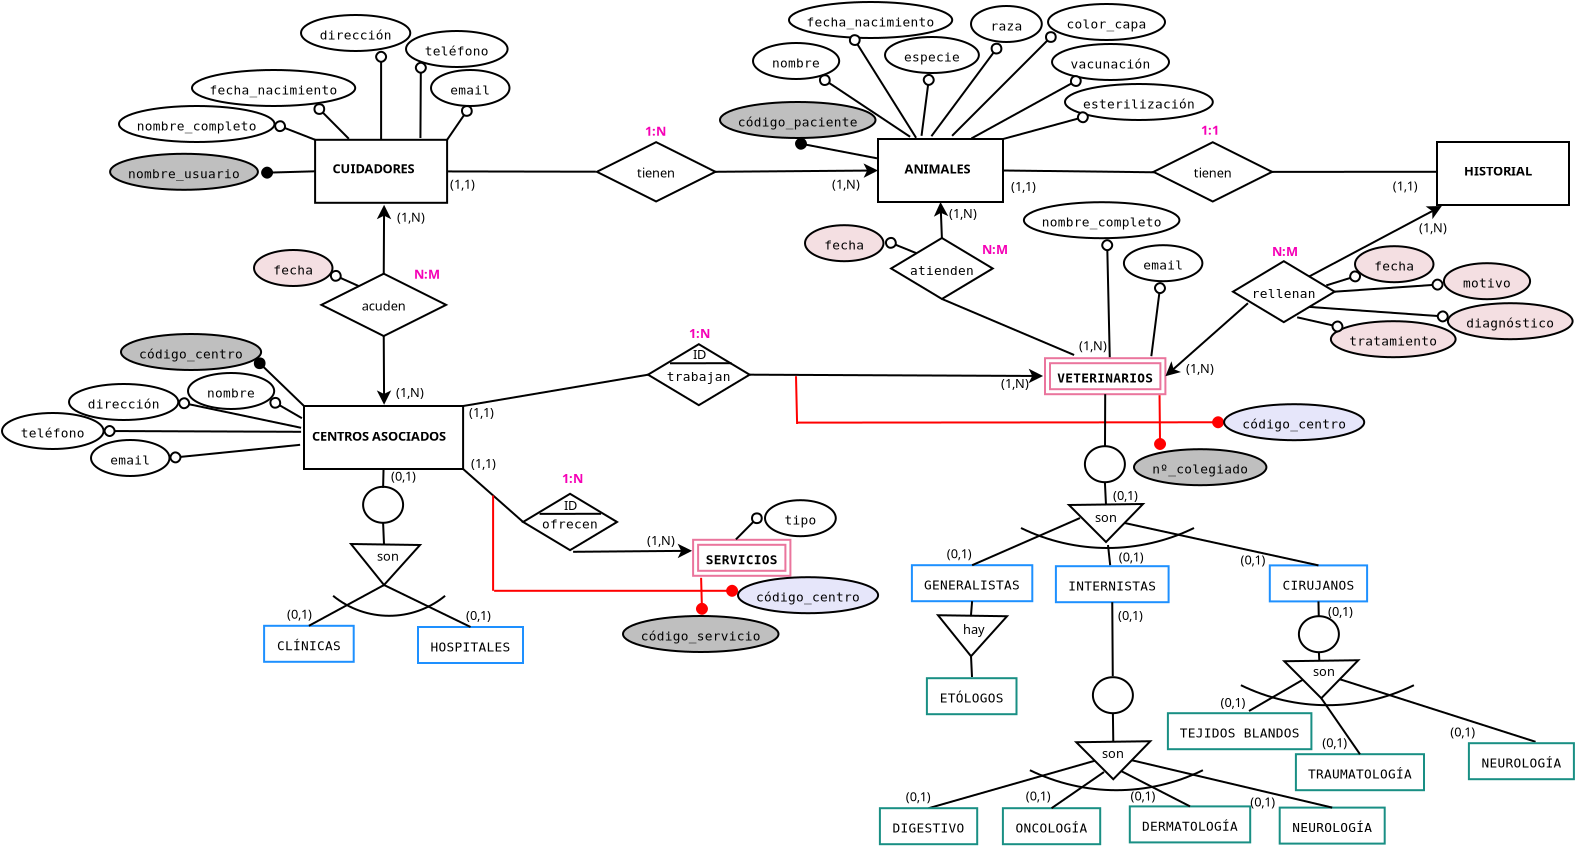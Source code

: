 <?xml version="1.0" encoding="UTF-8"?>
<dia:diagram xmlns:dia="http://www.lysator.liu.se/~alla/dia/">
  <dia:layer name="Fondo" visible="true" active="true">
    <dia:object type="Standard - Box" version="0" id="O0">
      <dia:attribute name="obj_pos">
        <dia:point val="18,6.85"/>
      </dia:attribute>
      <dia:attribute name="obj_bb">
        <dia:rectangle val="17.95,6.8;24.65,10.05"/>
      </dia:attribute>
      <dia:attribute name="elem_corner">
        <dia:point val="18,6.85"/>
      </dia:attribute>
      <dia:attribute name="elem_width">
        <dia:real val="6.6"/>
      </dia:attribute>
      <dia:attribute name="elem_height">
        <dia:real val="3.15"/>
      </dia:attribute>
      <dia:attribute name="show_background">
        <dia:boolean val="true"/>
      </dia:attribute>
    </dia:object>
    <dia:object type="Standard - Text" version="1" id="O1">
      <dia:attribute name="obj_pos">
        <dia:point val="18.875,8.525"/>
      </dia:attribute>
      <dia:attribute name="obj_bb">
        <dia:rectangle val="18.875,7.885;23.25,8.658"/>
      </dia:attribute>
      <dia:attribute name="text">
        <dia:composite type="text">
          <dia:attribute name="string">
            <dia:string>#CUIDADORES#</dia:string>
          </dia:attribute>
          <dia:attribute name="font">
            <dia:font family="sans" style="80" name="Helvetica-Bold"/>
          </dia:attribute>
          <dia:attribute name="height">
            <dia:real val="0.8"/>
          </dia:attribute>
          <dia:attribute name="pos">
            <dia:point val="18.875,8.525"/>
          </dia:attribute>
          <dia:attribute name="color">
            <dia:color val="#000000"/>
          </dia:attribute>
          <dia:attribute name="alignment">
            <dia:enum val="0"/>
          </dia:attribute>
        </dia:composite>
      </dia:attribute>
      <dia:attribute name="valign">
        <dia:enum val="3"/>
      </dia:attribute>
    </dia:object>
    <dia:object type="Standard - Box" version="0" id="O2">
      <dia:attribute name="obj_pos">
        <dia:point val="46.145,6.81"/>
      </dia:attribute>
      <dia:attribute name="obj_bb">
        <dia:rectangle val="46.095,6.76;52.445,10.01"/>
      </dia:attribute>
      <dia:attribute name="elem_corner">
        <dia:point val="46.145,6.81"/>
      </dia:attribute>
      <dia:attribute name="elem_width">
        <dia:real val="6.25"/>
      </dia:attribute>
      <dia:attribute name="elem_height">
        <dia:real val="3.15"/>
      </dia:attribute>
      <dia:attribute name="show_background">
        <dia:boolean val="true"/>
      </dia:attribute>
    </dia:object>
    <dia:object type="Standard - Text" version="1" id="O3">
      <dia:attribute name="obj_pos">
        <dia:point val="47.47,8.535"/>
      </dia:attribute>
      <dia:attribute name="obj_bb">
        <dia:rectangle val="47.47,7.895;50.888,8.668"/>
      </dia:attribute>
      <dia:attribute name="text">
        <dia:composite type="text">
          <dia:attribute name="string">
            <dia:string>#ANIMALES#</dia:string>
          </dia:attribute>
          <dia:attribute name="font">
            <dia:font family="sans" style="80" name="Helvetica-Bold"/>
          </dia:attribute>
          <dia:attribute name="height">
            <dia:real val="0.8"/>
          </dia:attribute>
          <dia:attribute name="pos">
            <dia:point val="47.47,8.535"/>
          </dia:attribute>
          <dia:attribute name="color">
            <dia:color val="#000000"/>
          </dia:attribute>
          <dia:attribute name="alignment">
            <dia:enum val="0"/>
          </dia:attribute>
        </dia:composite>
      </dia:attribute>
      <dia:attribute name="valign">
        <dia:enum val="3"/>
      </dia:attribute>
    </dia:object>
    <dia:object type="Flowchart - Diamond" version="0" id="O4">
      <dia:attribute name="obj_pos">
        <dia:point val="32.163,7.007"/>
      </dia:attribute>
      <dia:attribute name="obj_bb">
        <dia:rectangle val="32.113,6.957;37.987,9.943"/>
      </dia:attribute>
      <dia:attribute name="elem_corner">
        <dia:point val="32.163,7.007"/>
      </dia:attribute>
      <dia:attribute name="elem_width">
        <dia:real val="5.774"/>
      </dia:attribute>
      <dia:attribute name="elem_height">
        <dia:real val="2.887"/>
      </dia:attribute>
      <dia:attribute name="show_background">
        <dia:boolean val="true"/>
      </dia:attribute>
      <dia:attribute name="padding">
        <dia:real val="0.354"/>
      </dia:attribute>
      <dia:attribute name="text">
        <dia:composite type="text">
          <dia:attribute name="string">
            <dia:string>#tienen#</dia:string>
          </dia:attribute>
          <dia:attribute name="font">
            <dia:font family="sans" style="0" name="Helvetica"/>
          </dia:attribute>
          <dia:attribute name="height">
            <dia:real val="0.8"/>
          </dia:attribute>
          <dia:attribute name="pos">
            <dia:point val="35.05,8.69"/>
          </dia:attribute>
          <dia:attribute name="color">
            <dia:color val="#000000"/>
          </dia:attribute>
          <dia:attribute name="alignment">
            <dia:enum val="1"/>
          </dia:attribute>
        </dia:composite>
      </dia:attribute>
    </dia:object>
    <dia:object type="Standard - Line" version="0" id="O5">
      <dia:attribute name="obj_pos">
        <dia:point val="24.647,8.431"/>
      </dia:attribute>
      <dia:attribute name="obj_bb">
        <dia:rectangle val="24.597,8.381;32.163,8.495"/>
      </dia:attribute>
      <dia:attribute name="conn_endpoints">
        <dia:point val="24.647,8.431"/>
        <dia:point val="32.113,8.445"/>
      </dia:attribute>
      <dia:attribute name="numcp">
        <dia:int val="1"/>
      </dia:attribute>
      <dia:connections>
        <dia:connection handle="0" to="O0" connection="8"/>
        <dia:connection handle="1" to="O4" connection="16"/>
      </dia:connections>
    </dia:object>
    <dia:object type="Standard - Line" version="0" id="O6">
      <dia:attribute name="obj_pos">
        <dia:point val="37.937,8.45"/>
      </dia:attribute>
      <dia:attribute name="obj_bb">
        <dia:rectangle val="37.886,8.028;46.257,8.752"/>
      </dia:attribute>
      <dia:attribute name="conn_endpoints">
        <dia:point val="37.937,8.45"/>
        <dia:point val="46.145,8.385"/>
      </dia:attribute>
      <dia:attribute name="numcp">
        <dia:int val="1"/>
      </dia:attribute>
      <dia:attribute name="end_arrow">
        <dia:enum val="22"/>
      </dia:attribute>
      <dia:attribute name="end_arrow_length">
        <dia:real val="0.5"/>
      </dia:attribute>
      <dia:attribute name="end_arrow_width">
        <dia:real val="0.5"/>
      </dia:attribute>
      <dia:connections>
        <dia:connection handle="0" to="O4" connection="4"/>
        <dia:connection handle="1" to="O2" connection="3"/>
      </dia:connections>
    </dia:object>
    <dia:object type="Standard - Text" version="1" id="O7">
      <dia:attribute name="obj_pos">
        <dia:point val="34.5,6.65"/>
      </dia:attribute>
      <dia:attribute name="obj_bb">
        <dia:rectangle val="34.5,6.01;35.633,6.782"/>
      </dia:attribute>
      <dia:attribute name="text">
        <dia:composite type="text">
          <dia:attribute name="string">
            <dia:string>#1:N#</dia:string>
          </dia:attribute>
          <dia:attribute name="font">
            <dia:font family="sans" style="80" name="Helvetica-Bold"/>
          </dia:attribute>
          <dia:attribute name="height">
            <dia:real val="0.8"/>
          </dia:attribute>
          <dia:attribute name="pos">
            <dia:point val="34.5,6.65"/>
          </dia:attribute>
          <dia:attribute name="color">
            <dia:color val="#f501b6"/>
          </dia:attribute>
          <dia:attribute name="alignment">
            <dia:enum val="0"/>
          </dia:attribute>
        </dia:composite>
      </dia:attribute>
      <dia:attribute name="valign">
        <dia:enum val="3"/>
      </dia:attribute>
    </dia:object>
    <dia:object type="ER - Attribute" version="0" id="O8">
      <dia:attribute name="obj_pos">
        <dia:point val="7.75,7.55"/>
      </dia:attribute>
      <dia:attribute name="obj_bb">
        <dia:rectangle val="7.7,7.5;15.19,9.4"/>
      </dia:attribute>
      <dia:attribute name="elem_corner">
        <dia:point val="7.75,7.55"/>
      </dia:attribute>
      <dia:attribute name="elem_width">
        <dia:real val="7.39"/>
      </dia:attribute>
      <dia:attribute name="elem_height">
        <dia:real val="1.8"/>
      </dia:attribute>
      <dia:attribute name="border_width">
        <dia:real val="0.1"/>
      </dia:attribute>
      <dia:attribute name="border_color">
        <dia:color val="#000000"/>
      </dia:attribute>
      <dia:attribute name="inner_color">
        <dia:color val="#bfbfbf"/>
      </dia:attribute>
      <dia:attribute name="name">
        <dia:string>#nombre_usuario#</dia:string>
      </dia:attribute>
      <dia:attribute name="key">
        <dia:boolean val="false"/>
      </dia:attribute>
      <dia:attribute name="weak_key">
        <dia:boolean val="false"/>
      </dia:attribute>
      <dia:attribute name="derived">
        <dia:boolean val="false"/>
      </dia:attribute>
      <dia:attribute name="multivalued">
        <dia:boolean val="false"/>
      </dia:attribute>
      <dia:attribute name="font">
        <dia:font family="monospace" style="0" name="Courier"/>
      </dia:attribute>
      <dia:attribute name="font_height">
        <dia:real val="0.8"/>
      </dia:attribute>
    </dia:object>
    <dia:object type="Standard - Line" version="0" id="O9">
      <dia:attribute name="obj_pos">
        <dia:point val="15.35,8.5"/>
      </dia:attribute>
      <dia:attribute name="obj_bb">
        <dia:rectangle val="15.279,8.172;18.051,8.814"/>
      </dia:attribute>
      <dia:attribute name="conn_endpoints">
        <dia:point val="15.35,8.5"/>
        <dia:point val="18,8.425"/>
      </dia:attribute>
      <dia:attribute name="numcp">
        <dia:int val="1"/>
      </dia:attribute>
      <dia:attribute name="start_arrow">
        <dia:enum val="8"/>
      </dia:attribute>
      <dia:attribute name="start_arrow_length">
        <dia:real val="0.5"/>
      </dia:attribute>
      <dia:attribute name="start_arrow_width">
        <dia:real val="0.5"/>
      </dia:attribute>
      <dia:connections>
        <dia:connection handle="1" to="O0" connection="3"/>
      </dia:connections>
    </dia:object>
    <dia:object type="ER - Attribute" version="0" id="O10">
      <dia:attribute name="obj_pos">
        <dia:point val="8.195,5.16"/>
      </dia:attribute>
      <dia:attribute name="obj_bb">
        <dia:rectangle val="8.145,5.11;16.02,7.01"/>
      </dia:attribute>
      <dia:attribute name="elem_corner">
        <dia:point val="8.195,5.16"/>
      </dia:attribute>
      <dia:attribute name="elem_width">
        <dia:real val="7.775"/>
      </dia:attribute>
      <dia:attribute name="elem_height">
        <dia:real val="1.8"/>
      </dia:attribute>
      <dia:attribute name="border_width">
        <dia:real val="0.1"/>
      </dia:attribute>
      <dia:attribute name="border_color">
        <dia:color val="#000000"/>
      </dia:attribute>
      <dia:attribute name="inner_color">
        <dia:color val="#ffffff"/>
      </dia:attribute>
      <dia:attribute name="name">
        <dia:string>#nombre_completo#</dia:string>
      </dia:attribute>
      <dia:attribute name="key">
        <dia:boolean val="false"/>
      </dia:attribute>
      <dia:attribute name="weak_key">
        <dia:boolean val="false"/>
      </dia:attribute>
      <dia:attribute name="derived">
        <dia:boolean val="false"/>
      </dia:attribute>
      <dia:attribute name="multivalued">
        <dia:boolean val="false"/>
      </dia:attribute>
      <dia:attribute name="font">
        <dia:font family="monospace" style="0" name="Courier"/>
      </dia:attribute>
      <dia:attribute name="font_height">
        <dia:real val="0.8"/>
      </dia:attribute>
    </dia:object>
    <dia:object type="Standard - Line" version="0" id="O11">
      <dia:attribute name="obj_pos">
        <dia:point val="15.97,6.06"/>
      </dia:attribute>
      <dia:attribute name="obj_bb">
        <dia:rectangle val="15.905,5.87;18.065,6.915"/>
      </dia:attribute>
      <dia:attribute name="conn_endpoints">
        <dia:point val="15.97,6.06"/>
        <dia:point val="18,6.85"/>
      </dia:attribute>
      <dia:attribute name="numcp">
        <dia:int val="1"/>
      </dia:attribute>
      <dia:attribute name="start_arrow">
        <dia:enum val="9"/>
      </dia:attribute>
      <dia:attribute name="start_arrow_length">
        <dia:real val="0.5"/>
      </dia:attribute>
      <dia:attribute name="start_arrow_width">
        <dia:real val="0.5"/>
      </dia:attribute>
      <dia:connections>
        <dia:connection handle="0" to="O10" connection="4"/>
        <dia:connection handle="1" to="O0" connection="0"/>
      </dia:connections>
    </dia:object>
    <dia:object type="ER - Attribute" version="0" id="O12">
      <dia:attribute name="obj_pos">
        <dia:point val="11.845,3.36"/>
      </dia:attribute>
      <dia:attribute name="obj_bb">
        <dia:rectangle val="11.795,3.31;20.055,5.21"/>
      </dia:attribute>
      <dia:attribute name="elem_corner">
        <dia:point val="11.845,3.36"/>
      </dia:attribute>
      <dia:attribute name="elem_width">
        <dia:real val="8.16"/>
      </dia:attribute>
      <dia:attribute name="elem_height">
        <dia:real val="1.8"/>
      </dia:attribute>
      <dia:attribute name="border_width">
        <dia:real val="0.1"/>
      </dia:attribute>
      <dia:attribute name="border_color">
        <dia:color val="#000000"/>
      </dia:attribute>
      <dia:attribute name="inner_color">
        <dia:color val="#ffffff"/>
      </dia:attribute>
      <dia:attribute name="name">
        <dia:string>#fecha_nacimiento#</dia:string>
      </dia:attribute>
      <dia:attribute name="key">
        <dia:boolean val="false"/>
      </dia:attribute>
      <dia:attribute name="weak_key">
        <dia:boolean val="false"/>
      </dia:attribute>
      <dia:attribute name="derived">
        <dia:boolean val="false"/>
      </dia:attribute>
      <dia:attribute name="multivalued">
        <dia:boolean val="false"/>
      </dia:attribute>
      <dia:attribute name="font">
        <dia:font family="monospace" style="0" name="Courier"/>
      </dia:attribute>
      <dia:attribute name="font_height">
        <dia:real val="0.8"/>
      </dia:attribute>
    </dia:object>
    <dia:object type="Standard - Line" version="0" id="O13">
      <dia:attribute name="obj_pos">
        <dia:point val="18,5.1"/>
      </dia:attribute>
      <dia:attribute name="obj_bb">
        <dia:rectangle val="17.929,5.029;19.759,6.871"/>
      </dia:attribute>
      <dia:attribute name="conn_endpoints">
        <dia:point val="18,5.1"/>
        <dia:point val="19.688,6.801"/>
      </dia:attribute>
      <dia:attribute name="numcp">
        <dia:int val="1"/>
      </dia:attribute>
      <dia:attribute name="start_arrow">
        <dia:enum val="9"/>
      </dia:attribute>
      <dia:attribute name="start_arrow_length">
        <dia:real val="0.5"/>
      </dia:attribute>
      <dia:attribute name="start_arrow_width">
        <dia:real val="0.5"/>
      </dia:attribute>
      <dia:connections>
        <dia:connection handle="1" to="O0" connection="8"/>
      </dia:connections>
    </dia:object>
    <dia:object type="ER - Attribute" version="0" id="O14">
      <dia:attribute name="obj_pos">
        <dia:point val="17.295,0.61"/>
      </dia:attribute>
      <dia:attribute name="obj_bb">
        <dia:rectangle val="17.245,0.56;22.81,2.46"/>
      </dia:attribute>
      <dia:attribute name="elem_corner">
        <dia:point val="17.295,0.61"/>
      </dia:attribute>
      <dia:attribute name="elem_width">
        <dia:real val="5.465"/>
      </dia:attribute>
      <dia:attribute name="elem_height">
        <dia:real val="1.8"/>
      </dia:attribute>
      <dia:attribute name="border_width">
        <dia:real val="0.1"/>
      </dia:attribute>
      <dia:attribute name="border_color">
        <dia:color val="#000000"/>
      </dia:attribute>
      <dia:attribute name="inner_color">
        <dia:color val="#ffffff"/>
      </dia:attribute>
      <dia:attribute name="name">
        <dia:string>#dirección#</dia:string>
      </dia:attribute>
      <dia:attribute name="key">
        <dia:boolean val="false"/>
      </dia:attribute>
      <dia:attribute name="weak_key">
        <dia:boolean val="false"/>
      </dia:attribute>
      <dia:attribute name="derived">
        <dia:boolean val="false"/>
      </dia:attribute>
      <dia:attribute name="multivalued">
        <dia:boolean val="false"/>
      </dia:attribute>
      <dia:attribute name="font">
        <dia:font family="monospace" style="0" name="Courier"/>
      </dia:attribute>
      <dia:attribute name="font_height">
        <dia:real val="0.8"/>
      </dia:attribute>
    </dia:object>
    <dia:object type="Standard - Line" version="0" id="O15">
      <dia:attribute name="obj_pos">
        <dia:point val="21.3,2.4"/>
      </dia:attribute>
      <dia:attribute name="obj_bb">
        <dia:rectangle val="20.979,2.35;21.621,6.9"/>
      </dia:attribute>
      <dia:attribute name="conn_endpoints">
        <dia:point val="21.3,2.4"/>
        <dia:point val="21.3,6.85"/>
      </dia:attribute>
      <dia:attribute name="numcp">
        <dia:int val="1"/>
      </dia:attribute>
      <dia:attribute name="start_arrow">
        <dia:enum val="9"/>
      </dia:attribute>
      <dia:attribute name="start_arrow_length">
        <dia:real val="0.5"/>
      </dia:attribute>
      <dia:attribute name="start_arrow_width">
        <dia:real val="0.5"/>
      </dia:attribute>
      <dia:connections>
        <dia:connection handle="1" to="O0" connection="1"/>
      </dia:connections>
    </dia:object>
    <dia:object type="ER - Attribute" version="0" id="O16">
      <dia:attribute name="obj_pos">
        <dia:point val="22.545,1.41"/>
      </dia:attribute>
      <dia:attribute name="obj_bb">
        <dia:rectangle val="22.495,1.36;27.675,3.26"/>
      </dia:attribute>
      <dia:attribute name="elem_corner">
        <dia:point val="22.545,1.41"/>
      </dia:attribute>
      <dia:attribute name="elem_width">
        <dia:real val="5.08"/>
      </dia:attribute>
      <dia:attribute name="elem_height">
        <dia:real val="1.8"/>
      </dia:attribute>
      <dia:attribute name="border_width">
        <dia:real val="0.1"/>
      </dia:attribute>
      <dia:attribute name="border_color">
        <dia:color val="#000000"/>
      </dia:attribute>
      <dia:attribute name="inner_color">
        <dia:color val="#ffffff"/>
      </dia:attribute>
      <dia:attribute name="name">
        <dia:string>#teléfono#</dia:string>
      </dia:attribute>
      <dia:attribute name="key">
        <dia:boolean val="false"/>
      </dia:attribute>
      <dia:attribute name="weak_key">
        <dia:boolean val="false"/>
      </dia:attribute>
      <dia:attribute name="derived">
        <dia:boolean val="false"/>
      </dia:attribute>
      <dia:attribute name="multivalued">
        <dia:boolean val="false"/>
      </dia:attribute>
      <dia:attribute name="font">
        <dia:font family="monospace" style="0" name="Courier"/>
      </dia:attribute>
      <dia:attribute name="font_height">
        <dia:real val="0.8"/>
      </dia:attribute>
    </dia:object>
    <dia:object type="Standard - Line" version="0" id="O17">
      <dia:attribute name="obj_pos">
        <dia:point val="23.289,2.946"/>
      </dia:attribute>
      <dia:attribute name="obj_bb">
        <dia:rectangle val="22.966,2.896;23.608,6.81"/>
      </dia:attribute>
      <dia:attribute name="conn_endpoints">
        <dia:point val="23.289,2.946"/>
        <dia:point val="23.266,6.76"/>
      </dia:attribute>
      <dia:attribute name="numcp">
        <dia:int val="1"/>
      </dia:attribute>
      <dia:attribute name="start_arrow">
        <dia:enum val="9"/>
      </dia:attribute>
      <dia:attribute name="start_arrow_length">
        <dia:real val="0.5"/>
      </dia:attribute>
      <dia:attribute name="start_arrow_width">
        <dia:real val="0.5"/>
      </dia:attribute>
      <dia:connections>
        <dia:connection handle="0" to="O16" connection="5"/>
      </dia:connections>
    </dia:object>
    <dia:object type="ER - Attribute" version="0" id="O18">
      <dia:attribute name="obj_pos">
        <dia:point val="23.795,3.36"/>
      </dia:attribute>
      <dia:attribute name="obj_bb">
        <dia:rectangle val="23.745,3.31;27.77,5.21"/>
      </dia:attribute>
      <dia:attribute name="elem_corner">
        <dia:point val="23.795,3.36"/>
      </dia:attribute>
      <dia:attribute name="elem_width">
        <dia:real val="3.925"/>
      </dia:attribute>
      <dia:attribute name="elem_height">
        <dia:real val="1.8"/>
      </dia:attribute>
      <dia:attribute name="border_width">
        <dia:real val="0.1"/>
      </dia:attribute>
      <dia:attribute name="border_color">
        <dia:color val="#000000"/>
      </dia:attribute>
      <dia:attribute name="inner_color">
        <dia:color val="#ffffff"/>
      </dia:attribute>
      <dia:attribute name="name">
        <dia:string>#email#</dia:string>
      </dia:attribute>
      <dia:attribute name="key">
        <dia:boolean val="false"/>
      </dia:attribute>
      <dia:attribute name="weak_key">
        <dia:boolean val="false"/>
      </dia:attribute>
      <dia:attribute name="derived">
        <dia:boolean val="false"/>
      </dia:attribute>
      <dia:attribute name="multivalued">
        <dia:boolean val="false"/>
      </dia:attribute>
      <dia:attribute name="font">
        <dia:font family="monospace" style="0" name="Courier"/>
      </dia:attribute>
      <dia:attribute name="font_height">
        <dia:real val="0.8"/>
      </dia:attribute>
    </dia:object>
    <dia:object type="Standard - Line" version="0" id="O19">
      <dia:attribute name="obj_pos">
        <dia:point val="25.758,5.16"/>
      </dia:attribute>
      <dia:attribute name="obj_bb">
        <dia:rectangle val="24.53,5.09;25.853,6.92"/>
      </dia:attribute>
      <dia:attribute name="conn_endpoints">
        <dia:point val="25.758,5.16"/>
        <dia:point val="24.6,6.85"/>
      </dia:attribute>
      <dia:attribute name="numcp">
        <dia:int val="1"/>
      </dia:attribute>
      <dia:attribute name="start_arrow">
        <dia:enum val="9"/>
      </dia:attribute>
      <dia:attribute name="start_arrow_length">
        <dia:real val="0.5"/>
      </dia:attribute>
      <dia:attribute name="start_arrow_width">
        <dia:real val="0.5"/>
      </dia:attribute>
      <dia:connections>
        <dia:connection handle="0" to="O18" connection="6"/>
        <dia:connection handle="1" to="O0" connection="2"/>
      </dia:connections>
    </dia:object>
    <dia:object type="ER - Attribute" version="0" id="O20">
      <dia:attribute name="obj_pos">
        <dia:point val="38.245,4.96"/>
      </dia:attribute>
      <dia:attribute name="obj_bb">
        <dia:rectangle val="38.195,4.91;46.07,6.81"/>
      </dia:attribute>
      <dia:attribute name="elem_corner">
        <dia:point val="38.245,4.96"/>
      </dia:attribute>
      <dia:attribute name="elem_width">
        <dia:real val="7.775"/>
      </dia:attribute>
      <dia:attribute name="elem_height">
        <dia:real val="1.8"/>
      </dia:attribute>
      <dia:attribute name="border_width">
        <dia:real val="0.1"/>
      </dia:attribute>
      <dia:attribute name="border_color">
        <dia:color val="#000000"/>
      </dia:attribute>
      <dia:attribute name="inner_color">
        <dia:color val="#bfbfbf"/>
      </dia:attribute>
      <dia:attribute name="name">
        <dia:string>#código_paciente#</dia:string>
      </dia:attribute>
      <dia:attribute name="key">
        <dia:boolean val="false"/>
      </dia:attribute>
      <dia:attribute name="weak_key">
        <dia:boolean val="false"/>
      </dia:attribute>
      <dia:attribute name="derived">
        <dia:boolean val="false"/>
      </dia:attribute>
      <dia:attribute name="multivalued">
        <dia:boolean val="false"/>
      </dia:attribute>
      <dia:attribute name="font">
        <dia:font family="monospace" style="0" name="Courier"/>
      </dia:attribute>
      <dia:attribute name="font_height">
        <dia:real val="0.8"/>
      </dia:attribute>
    </dia:object>
    <dia:object type="Standard - Line" version="0" id="O21">
      <dia:attribute name="obj_pos">
        <dia:point val="42.05,7"/>
      </dia:attribute>
      <dia:attribute name="obj_bb">
        <dia:rectangle val="41.981,6.732;46.154,7.834"/>
      </dia:attribute>
      <dia:attribute name="conn_endpoints">
        <dia:point val="42.05,7"/>
        <dia:point val="46.095,7.776"/>
      </dia:attribute>
      <dia:attribute name="numcp">
        <dia:int val="1"/>
      </dia:attribute>
      <dia:attribute name="start_arrow">
        <dia:enum val="8"/>
      </dia:attribute>
      <dia:attribute name="start_arrow_length">
        <dia:real val="0.5"/>
      </dia:attribute>
      <dia:attribute name="start_arrow_width">
        <dia:real val="0.5"/>
      </dia:attribute>
      <dia:connections>
        <dia:connection handle="1" to="O2" connection="8"/>
      </dia:connections>
    </dia:object>
    <dia:object type="ER - Attribute" version="0" id="O22">
      <dia:attribute name="obj_pos">
        <dia:point val="39.895,2.01"/>
      </dia:attribute>
      <dia:attribute name="obj_bb">
        <dia:rectangle val="39.845,1.96;44.255,3.86"/>
      </dia:attribute>
      <dia:attribute name="elem_corner">
        <dia:point val="39.895,2.01"/>
      </dia:attribute>
      <dia:attribute name="elem_width">
        <dia:real val="4.31"/>
      </dia:attribute>
      <dia:attribute name="elem_height">
        <dia:real val="1.8"/>
      </dia:attribute>
      <dia:attribute name="border_width">
        <dia:real val="0.1"/>
      </dia:attribute>
      <dia:attribute name="border_color">
        <dia:color val="#000000"/>
      </dia:attribute>
      <dia:attribute name="inner_color">
        <dia:color val="#ffffff"/>
      </dia:attribute>
      <dia:attribute name="name">
        <dia:string>#nombre#</dia:string>
      </dia:attribute>
      <dia:attribute name="key">
        <dia:boolean val="false"/>
      </dia:attribute>
      <dia:attribute name="weak_key">
        <dia:boolean val="false"/>
      </dia:attribute>
      <dia:attribute name="derived">
        <dia:boolean val="false"/>
      </dia:attribute>
      <dia:attribute name="multivalued">
        <dia:boolean val="false"/>
      </dia:attribute>
      <dia:attribute name="font">
        <dia:font family="monospace" style="0" name="Courier"/>
      </dia:attribute>
      <dia:attribute name="font_height">
        <dia:real val="0.8"/>
      </dia:attribute>
    </dia:object>
    <dia:object type="Standard - Line" version="0" id="O23">
      <dia:attribute name="obj_pos">
        <dia:point val="43.237,3.699"/>
      </dia:attribute>
      <dia:attribute name="obj_bb">
        <dia:rectangle val="43.168,3.598;47.819,6.769"/>
      </dia:attribute>
      <dia:attribute name="conn_endpoints">
        <dia:point val="43.237,3.699"/>
        <dia:point val="47.75,6.7"/>
      </dia:attribute>
      <dia:attribute name="numcp">
        <dia:int val="1"/>
      </dia:attribute>
      <dia:attribute name="start_arrow">
        <dia:enum val="9"/>
      </dia:attribute>
      <dia:attribute name="start_arrow_length">
        <dia:real val="0.5"/>
      </dia:attribute>
      <dia:attribute name="start_arrow_width">
        <dia:real val="0.5"/>
      </dia:attribute>
      <dia:connections>
        <dia:connection handle="0" to="O22" connection="8"/>
      </dia:connections>
    </dia:object>
    <dia:object type="ER - Attribute" version="0" id="O24">
      <dia:attribute name="obj_pos">
        <dia:point val="41.695,-0.04"/>
      </dia:attribute>
      <dia:attribute name="obj_bb">
        <dia:rectangle val="41.645,-0.09;49.905,1.81"/>
      </dia:attribute>
      <dia:attribute name="elem_corner">
        <dia:point val="41.695,-0.04"/>
      </dia:attribute>
      <dia:attribute name="elem_width">
        <dia:real val="8.16"/>
      </dia:attribute>
      <dia:attribute name="elem_height">
        <dia:real val="1.8"/>
      </dia:attribute>
      <dia:attribute name="border_width">
        <dia:real val="0.1"/>
      </dia:attribute>
      <dia:attribute name="border_color">
        <dia:color val="#000000"/>
      </dia:attribute>
      <dia:attribute name="inner_color">
        <dia:color val="#ffffff"/>
      </dia:attribute>
      <dia:attribute name="name">
        <dia:string>#fecha_nacimiento#</dia:string>
      </dia:attribute>
      <dia:attribute name="key">
        <dia:boolean val="false"/>
      </dia:attribute>
      <dia:attribute name="weak_key">
        <dia:boolean val="false"/>
      </dia:attribute>
      <dia:attribute name="derived">
        <dia:boolean val="false"/>
      </dia:attribute>
      <dia:attribute name="multivalued">
        <dia:boolean val="false"/>
      </dia:attribute>
      <dia:attribute name="font">
        <dia:font family="monospace" style="0" name="Courier"/>
      </dia:attribute>
      <dia:attribute name="font_height">
        <dia:real val="0.8"/>
      </dia:attribute>
    </dia:object>
    <dia:object type="Standard - Line" version="0" id="O25">
      <dia:attribute name="obj_pos">
        <dia:point val="44.825,1.61"/>
      </dia:attribute>
      <dia:attribute name="obj_bb">
        <dia:rectangle val="44.713,1.541;48.119,6.819"/>
      </dia:attribute>
      <dia:attribute name="conn_endpoints">
        <dia:point val="44.825,1.61"/>
        <dia:point val="48.05,6.75"/>
      </dia:attribute>
      <dia:attribute name="numcp">
        <dia:int val="1"/>
      </dia:attribute>
      <dia:attribute name="start_arrow">
        <dia:enum val="9"/>
      </dia:attribute>
      <dia:attribute name="start_arrow_length">
        <dia:real val="0.5"/>
      </dia:attribute>
      <dia:attribute name="start_arrow_width">
        <dia:real val="0.5"/>
      </dia:attribute>
    </dia:object>
    <dia:object type="ER - Attribute" version="0" id="O26">
      <dia:attribute name="obj_pos">
        <dia:point val="46.495,1.71"/>
      </dia:attribute>
      <dia:attribute name="obj_bb">
        <dia:rectangle val="46.445,1.66;51.24,3.56"/>
      </dia:attribute>
      <dia:attribute name="elem_corner">
        <dia:point val="46.495,1.71"/>
      </dia:attribute>
      <dia:attribute name="elem_width">
        <dia:real val="4.695"/>
      </dia:attribute>
      <dia:attribute name="elem_height">
        <dia:real val="1.8"/>
      </dia:attribute>
      <dia:attribute name="border_width">
        <dia:real val="0.1"/>
      </dia:attribute>
      <dia:attribute name="border_color">
        <dia:color val="#000000"/>
      </dia:attribute>
      <dia:attribute name="inner_color">
        <dia:color val="#ffffff"/>
      </dia:attribute>
      <dia:attribute name="name">
        <dia:string>#especie#</dia:string>
      </dia:attribute>
      <dia:attribute name="key">
        <dia:boolean val="false"/>
      </dia:attribute>
      <dia:attribute name="weak_key">
        <dia:boolean val="false"/>
      </dia:attribute>
      <dia:attribute name="derived">
        <dia:boolean val="false"/>
      </dia:attribute>
      <dia:attribute name="multivalued">
        <dia:boolean val="false"/>
      </dia:attribute>
      <dia:attribute name="font">
        <dia:font family="monospace" style="0" name="Courier"/>
      </dia:attribute>
      <dia:attribute name="font_height">
        <dia:real val="0.8"/>
      </dia:attribute>
    </dia:object>
    <dia:object type="Standard - Line" version="0" id="O27">
      <dia:attribute name="obj_pos">
        <dia:point val="48.72,3.558"/>
      </dia:attribute>
      <dia:attribute name="obj_bb">
        <dia:rectangle val="48.265,3.502;49.0,6.707"/>
      </dia:attribute>
      <dia:attribute name="conn_endpoints">
        <dia:point val="48.72,3.558"/>
        <dia:point val="48.321,6.651"/>
      </dia:attribute>
      <dia:attribute name="numcp">
        <dia:int val="1"/>
      </dia:attribute>
      <dia:attribute name="start_arrow">
        <dia:enum val="9"/>
      </dia:attribute>
      <dia:attribute name="start_arrow_length">
        <dia:real val="0.5"/>
      </dia:attribute>
      <dia:attribute name="start_arrow_width">
        <dia:real val="0.5"/>
      </dia:attribute>
      <dia:connections>
        <dia:connection handle="0" to="O26" connection="8"/>
      </dia:connections>
    </dia:object>
    <dia:object type="ER - Attribute" version="0" id="O28">
      <dia:attribute name="obj_pos">
        <dia:point val="50.795,0.16"/>
      </dia:attribute>
      <dia:attribute name="obj_bb">
        <dia:rectangle val="50.745,0.11;54.385,2.01"/>
      </dia:attribute>
      <dia:attribute name="elem_corner">
        <dia:point val="50.795,0.16"/>
      </dia:attribute>
      <dia:attribute name="elem_width">
        <dia:real val="3.54"/>
      </dia:attribute>
      <dia:attribute name="elem_height">
        <dia:real val="1.8"/>
      </dia:attribute>
      <dia:attribute name="border_width">
        <dia:real val="0.1"/>
      </dia:attribute>
      <dia:attribute name="border_color">
        <dia:color val="#000000"/>
      </dia:attribute>
      <dia:attribute name="inner_color">
        <dia:color val="#ffffff"/>
      </dia:attribute>
      <dia:attribute name="name">
        <dia:string>#raza#</dia:string>
      </dia:attribute>
      <dia:attribute name="key">
        <dia:boolean val="false"/>
      </dia:attribute>
      <dia:attribute name="weak_key">
        <dia:boolean val="false"/>
      </dia:attribute>
      <dia:attribute name="derived">
        <dia:boolean val="false"/>
      </dia:attribute>
      <dia:attribute name="multivalued">
        <dia:boolean val="false"/>
      </dia:attribute>
      <dia:attribute name="font">
        <dia:font family="monospace" style="0" name="Courier"/>
      </dia:attribute>
      <dia:attribute name="font_height">
        <dia:real val="0.8"/>
      </dia:attribute>
    </dia:object>
    <dia:object type="Standard - Line" version="0" id="O29">
      <dia:attribute name="obj_pos">
        <dia:point val="52.25,2.05"/>
      </dia:attribute>
      <dia:attribute name="obj_bb">
        <dia:rectangle val="48.745,1.98;52.328,6.739"/>
      </dia:attribute>
      <dia:attribute name="conn_endpoints">
        <dia:point val="52.25,2.05"/>
        <dia:point val="48.815,6.67"/>
      </dia:attribute>
      <dia:attribute name="numcp">
        <dia:int val="1"/>
      </dia:attribute>
      <dia:attribute name="start_arrow">
        <dia:enum val="9"/>
      </dia:attribute>
      <dia:attribute name="start_arrow_length">
        <dia:real val="0.5"/>
      </dia:attribute>
      <dia:attribute name="start_arrow_width">
        <dia:real val="0.5"/>
      </dia:attribute>
    </dia:object>
    <dia:object type="ER - Attribute" version="0" id="O30">
      <dia:attribute name="obj_pos">
        <dia:point val="54.645,0.06"/>
      </dia:attribute>
      <dia:attribute name="obj_bb">
        <dia:rectangle val="54.595,0.01;60.545,1.91"/>
      </dia:attribute>
      <dia:attribute name="elem_corner">
        <dia:point val="54.645,0.06"/>
      </dia:attribute>
      <dia:attribute name="elem_width">
        <dia:real val="5.85"/>
      </dia:attribute>
      <dia:attribute name="elem_height">
        <dia:real val="1.8"/>
      </dia:attribute>
      <dia:attribute name="border_width">
        <dia:real val="0.1"/>
      </dia:attribute>
      <dia:attribute name="border_color">
        <dia:color val="#000000"/>
      </dia:attribute>
      <dia:attribute name="inner_color">
        <dia:color val="#ffffff"/>
      </dia:attribute>
      <dia:attribute name="name">
        <dia:string>#color_capa#</dia:string>
      </dia:attribute>
      <dia:attribute name="key">
        <dia:boolean val="false"/>
      </dia:attribute>
      <dia:attribute name="weak_key">
        <dia:boolean val="false"/>
      </dia:attribute>
      <dia:attribute name="derived">
        <dia:boolean val="false"/>
      </dia:attribute>
      <dia:attribute name="multivalued">
        <dia:boolean val="false"/>
      </dia:attribute>
      <dia:attribute name="font">
        <dia:font family="monospace" style="0" name="Courier"/>
      </dia:attribute>
      <dia:attribute name="font_height">
        <dia:real val="0.8"/>
      </dia:attribute>
    </dia:object>
    <dia:object type="Standard - Line" version="0" id="O31">
      <dia:attribute name="obj_pos">
        <dia:point val="55,1.5"/>
      </dia:attribute>
      <dia:attribute name="obj_bb">
        <dia:rectangle val="49.779,1.429;55.071,6.721"/>
      </dia:attribute>
      <dia:attribute name="conn_endpoints">
        <dia:point val="55,1.5"/>
        <dia:point val="49.85,6.65"/>
      </dia:attribute>
      <dia:attribute name="numcp">
        <dia:int val="1"/>
      </dia:attribute>
      <dia:attribute name="start_arrow">
        <dia:enum val="9"/>
      </dia:attribute>
      <dia:attribute name="start_arrow_length">
        <dia:real val="0.5"/>
      </dia:attribute>
      <dia:attribute name="start_arrow_width">
        <dia:real val="0.5"/>
      </dia:attribute>
    </dia:object>
    <dia:object type="ER - Attribute" version="0" id="O32">
      <dia:attribute name="obj_pos">
        <dia:point val="54.845,2.06"/>
      </dia:attribute>
      <dia:attribute name="obj_bb">
        <dia:rectangle val="54.795,2.01;60.745,3.91"/>
      </dia:attribute>
      <dia:attribute name="elem_corner">
        <dia:point val="54.845,2.06"/>
      </dia:attribute>
      <dia:attribute name="elem_width">
        <dia:real val="5.85"/>
      </dia:attribute>
      <dia:attribute name="elem_height">
        <dia:real val="1.8"/>
      </dia:attribute>
      <dia:attribute name="border_width">
        <dia:real val="0.1"/>
      </dia:attribute>
      <dia:attribute name="border_color">
        <dia:color val="#000000"/>
      </dia:attribute>
      <dia:attribute name="inner_color">
        <dia:color val="#ffffff"/>
      </dia:attribute>
      <dia:attribute name="name">
        <dia:string>#vacunación#</dia:string>
      </dia:attribute>
      <dia:attribute name="key">
        <dia:boolean val="false"/>
      </dia:attribute>
      <dia:attribute name="weak_key">
        <dia:boolean val="false"/>
      </dia:attribute>
      <dia:attribute name="derived">
        <dia:boolean val="false"/>
      </dia:attribute>
      <dia:attribute name="multivalued">
        <dia:boolean val="false"/>
      </dia:attribute>
      <dia:attribute name="font">
        <dia:font family="monospace" style="0" name="Courier"/>
      </dia:attribute>
      <dia:attribute name="font_height">
        <dia:real val="0.8"/>
      </dia:attribute>
    </dia:object>
    <dia:object type="Standard - Line" version="0" id="O33">
      <dia:attribute name="obj_pos">
        <dia:point val="56.3,3.768"/>
      </dia:attribute>
      <dia:attribute name="obj_bb">
        <dia:rectangle val="50.748,3.631;56.368,6.849"/>
      </dia:attribute>
      <dia:attribute name="conn_endpoints">
        <dia:point val="56.3,3.768"/>
        <dia:point val="50.816,6.781"/>
      </dia:attribute>
      <dia:attribute name="numcp">
        <dia:int val="1"/>
      </dia:attribute>
      <dia:attribute name="start_arrow">
        <dia:enum val="9"/>
      </dia:attribute>
      <dia:attribute name="start_arrow_length">
        <dia:real val="0.5"/>
      </dia:attribute>
      <dia:attribute name="start_arrow_width">
        <dia:real val="0.5"/>
      </dia:attribute>
      <dia:connections>
        <dia:connection handle="0" to="O32" connection="8"/>
      </dia:connections>
    </dia:object>
    <dia:object type="ER - Attribute" version="0" id="O34">
      <dia:attribute name="obj_pos">
        <dia:point val="55.495,4.06"/>
      </dia:attribute>
      <dia:attribute name="obj_bb">
        <dia:rectangle val="55.445,4.01;62.935,5.91"/>
      </dia:attribute>
      <dia:attribute name="elem_corner">
        <dia:point val="55.495,4.06"/>
      </dia:attribute>
      <dia:attribute name="elem_width">
        <dia:real val="7.39"/>
      </dia:attribute>
      <dia:attribute name="elem_height">
        <dia:real val="1.8"/>
      </dia:attribute>
      <dia:attribute name="border_width">
        <dia:real val="0.1"/>
      </dia:attribute>
      <dia:attribute name="border_color">
        <dia:color val="#000000"/>
      </dia:attribute>
      <dia:attribute name="inner_color">
        <dia:color val="#ffffff"/>
      </dia:attribute>
      <dia:attribute name="name">
        <dia:string>#esterilización#</dia:string>
      </dia:attribute>
      <dia:attribute name="key">
        <dia:boolean val="false"/>
      </dia:attribute>
      <dia:attribute name="weak_key">
        <dia:boolean val="false"/>
      </dia:attribute>
      <dia:attribute name="derived">
        <dia:boolean val="false"/>
      </dia:attribute>
      <dia:attribute name="multivalued">
        <dia:boolean val="false"/>
      </dia:attribute>
      <dia:attribute name="font">
        <dia:font family="monospace" style="0" name="Courier"/>
      </dia:attribute>
      <dia:attribute name="font_height">
        <dia:real val="0.8"/>
      </dia:attribute>
    </dia:object>
    <dia:object type="Standard - Line" version="0" id="O35">
      <dia:attribute name="obj_pos">
        <dia:point val="56.678,5.644"/>
      </dia:attribute>
      <dia:attribute name="obj_bb">
        <dia:rectangle val="52.334,5.413;56.739,6.871"/>
      </dia:attribute>
      <dia:attribute name="conn_endpoints">
        <dia:point val="56.678,5.644"/>
        <dia:point val="52.395,6.81"/>
      </dia:attribute>
      <dia:attribute name="numcp">
        <dia:int val="1"/>
      </dia:attribute>
      <dia:attribute name="start_arrow">
        <dia:enum val="9"/>
      </dia:attribute>
      <dia:attribute name="start_arrow_length">
        <dia:real val="0.5"/>
      </dia:attribute>
      <dia:attribute name="start_arrow_width">
        <dia:real val="0.5"/>
      </dia:attribute>
      <dia:connections>
        <dia:connection handle="0" to="O34" connection="8"/>
        <dia:connection handle="1" to="O2" connection="2"/>
      </dia:connections>
    </dia:object>
    <dia:object type="Standard - Line" version="0" id="O36">
      <dia:attribute name="obj_pos">
        <dia:point val="52.395,8.385"/>
      </dia:attribute>
      <dia:attribute name="obj_bb">
        <dia:rectangle val="52.344,8.334;60.012,8.524"/>
      </dia:attribute>
      <dia:attribute name="conn_endpoints">
        <dia:point val="52.395,8.385"/>
        <dia:point val="59.961,8.474"/>
      </dia:attribute>
      <dia:attribute name="numcp">
        <dia:int val="1"/>
      </dia:attribute>
      <dia:connections>
        <dia:connection handle="0" to="O2" connection="4"/>
      </dia:connections>
    </dia:object>
    <dia:object type="Flowchart - Diamond" version="0" id="O37">
      <dia:attribute name="obj_pos">
        <dia:point val="59.995,7.01"/>
      </dia:attribute>
      <dia:attribute name="obj_bb">
        <dia:rectangle val="59.945,6.96;65.819,9.947"/>
      </dia:attribute>
      <dia:attribute name="elem_corner">
        <dia:point val="59.995,7.01"/>
      </dia:attribute>
      <dia:attribute name="elem_width">
        <dia:real val="5.774"/>
      </dia:attribute>
      <dia:attribute name="elem_height">
        <dia:real val="2.887"/>
      </dia:attribute>
      <dia:attribute name="show_background">
        <dia:boolean val="true"/>
      </dia:attribute>
      <dia:attribute name="padding">
        <dia:real val="0.354"/>
      </dia:attribute>
      <dia:attribute name="text">
        <dia:composite type="text">
          <dia:attribute name="string">
            <dia:string>#tienen#</dia:string>
          </dia:attribute>
          <dia:attribute name="font">
            <dia:font family="sans" style="0" name="Helvetica"/>
          </dia:attribute>
          <dia:attribute name="height">
            <dia:real val="0.8"/>
          </dia:attribute>
          <dia:attribute name="pos">
            <dia:point val="62.882,8.693"/>
          </dia:attribute>
          <dia:attribute name="color">
            <dia:color val="#000000"/>
          </dia:attribute>
          <dia:attribute name="alignment">
            <dia:enum val="1"/>
          </dia:attribute>
        </dia:composite>
      </dia:attribute>
    </dia:object>
    <dia:object type="Standard - Line" version="0" id="O38">
      <dia:attribute name="obj_pos">
        <dia:point val="65.769,8.453"/>
      </dia:attribute>
      <dia:attribute name="obj_bb">
        <dia:rectangle val="65.719,8.4;74.1,8.503"/>
      </dia:attribute>
      <dia:attribute name="conn_endpoints">
        <dia:point val="65.769,8.453"/>
        <dia:point val="74.05,8.45"/>
      </dia:attribute>
      <dia:attribute name="numcp">
        <dia:int val="1"/>
      </dia:attribute>
      <dia:connections>
        <dia:connection handle="0" to="O37" connection="4"/>
      </dia:connections>
    </dia:object>
    <dia:object type="Standard - Box" version="0" id="O39">
      <dia:attribute name="obj_pos">
        <dia:point val="74.095,6.96"/>
      </dia:attribute>
      <dia:attribute name="obj_bb">
        <dia:rectangle val="74.045,6.91;80.745,10.16"/>
      </dia:attribute>
      <dia:attribute name="elem_corner">
        <dia:point val="74.095,6.96"/>
      </dia:attribute>
      <dia:attribute name="elem_width">
        <dia:real val="6.6"/>
      </dia:attribute>
      <dia:attribute name="elem_height">
        <dia:real val="3.15"/>
      </dia:attribute>
      <dia:attribute name="show_background">
        <dia:boolean val="true"/>
      </dia:attribute>
    </dia:object>
    <dia:object type="Standard - Text" version="1" id="O40">
      <dia:attribute name="obj_pos">
        <dia:point val="75.445,8.635"/>
      </dia:attribute>
      <dia:attribute name="obj_bb">
        <dia:rectangle val="75.445,7.995;79.115,8.768"/>
      </dia:attribute>
      <dia:attribute name="text">
        <dia:composite type="text">
          <dia:attribute name="string">
            <dia:string>#HISTORIAL#</dia:string>
          </dia:attribute>
          <dia:attribute name="font">
            <dia:font family="sans" style="80" name="Helvetica-Bold"/>
          </dia:attribute>
          <dia:attribute name="height">
            <dia:real val="0.8"/>
          </dia:attribute>
          <dia:attribute name="pos">
            <dia:point val="75.445,8.635"/>
          </dia:attribute>
          <dia:attribute name="color">
            <dia:color val="#000000"/>
          </dia:attribute>
          <dia:attribute name="alignment">
            <dia:enum val="0"/>
          </dia:attribute>
        </dia:composite>
      </dia:attribute>
      <dia:attribute name="valign">
        <dia:enum val="3"/>
      </dia:attribute>
    </dia:object>
    <dia:object type="Standard - Text" version="1" id="O41">
      <dia:attribute name="obj_pos">
        <dia:point val="62.295,6.6"/>
      </dia:attribute>
      <dia:attribute name="obj_bb">
        <dia:rectangle val="62.295,5.941;63.362,6.771"/>
      </dia:attribute>
      <dia:attribute name="text">
        <dia:composite type="text">
          <dia:attribute name="string">
            <dia:string>#1:1#</dia:string>
          </dia:attribute>
          <dia:attribute name="font">
            <dia:font family="sans" style="80" name="Helvetica-Bold"/>
          </dia:attribute>
          <dia:attribute name="height">
            <dia:real val="0.8"/>
          </dia:attribute>
          <dia:attribute name="pos">
            <dia:point val="62.295,6.6"/>
          </dia:attribute>
          <dia:attribute name="color">
            <dia:color val="#f501b6"/>
          </dia:attribute>
          <dia:attribute name="alignment">
            <dia:enum val="0"/>
          </dia:attribute>
        </dia:composite>
      </dia:attribute>
      <dia:attribute name="valign">
        <dia:enum val="3"/>
      </dia:attribute>
    </dia:object>
    <dia:object type="Standard - Text" version="1" id="O42">
      <dia:attribute name="obj_pos">
        <dia:point val="24.75,9.3"/>
      </dia:attribute>
      <dia:attribute name="obj_bb">
        <dia:rectangle val="24.75,8.66;26.135,9.432"/>
      </dia:attribute>
      <dia:attribute name="text">
        <dia:composite type="text">
          <dia:attribute name="string">
            <dia:string>#(1,1)#</dia:string>
          </dia:attribute>
          <dia:attribute name="font">
            <dia:font family="sans" style="0" name="Helvetica"/>
          </dia:attribute>
          <dia:attribute name="height">
            <dia:real val="0.8"/>
          </dia:attribute>
          <dia:attribute name="pos">
            <dia:point val="24.75,9.3"/>
          </dia:attribute>
          <dia:attribute name="color">
            <dia:color val="#000000"/>
          </dia:attribute>
          <dia:attribute name="alignment">
            <dia:enum val="0"/>
          </dia:attribute>
        </dia:composite>
      </dia:attribute>
      <dia:attribute name="valign">
        <dia:enum val="3"/>
      </dia:attribute>
    </dia:object>
    <dia:object type="Standard - Text" version="1" id="O43">
      <dia:attribute name="obj_pos">
        <dia:point val="43.845,9.3"/>
      </dia:attribute>
      <dia:attribute name="obj_bb">
        <dia:rectangle val="43.845,8.641;45.327,9.471"/>
      </dia:attribute>
      <dia:attribute name="text">
        <dia:composite type="text">
          <dia:attribute name="string">
            <dia:string>#(1,N)#</dia:string>
          </dia:attribute>
          <dia:attribute name="font">
            <dia:font family="sans" style="0" name="Helvetica"/>
          </dia:attribute>
          <dia:attribute name="height">
            <dia:real val="0.8"/>
          </dia:attribute>
          <dia:attribute name="pos">
            <dia:point val="43.845,9.3"/>
          </dia:attribute>
          <dia:attribute name="color">
            <dia:color val="#000000"/>
          </dia:attribute>
          <dia:attribute name="alignment">
            <dia:enum val="0"/>
          </dia:attribute>
        </dia:composite>
      </dia:attribute>
      <dia:attribute name="valign">
        <dia:enum val="3"/>
      </dia:attribute>
    </dia:object>
    <dia:object type="Standard - Text" version="1" id="O44">
      <dia:attribute name="obj_pos">
        <dia:point val="52.79,9.41"/>
      </dia:attribute>
      <dia:attribute name="obj_bb">
        <dia:rectangle val="52.79,8.751;54.194,9.581"/>
      </dia:attribute>
      <dia:attribute name="text">
        <dia:composite type="text">
          <dia:attribute name="string">
            <dia:string>#(1,1)#</dia:string>
          </dia:attribute>
          <dia:attribute name="font">
            <dia:font family="sans" style="0" name="Helvetica"/>
          </dia:attribute>
          <dia:attribute name="height">
            <dia:real val="0.8"/>
          </dia:attribute>
          <dia:attribute name="pos">
            <dia:point val="52.79,9.41"/>
          </dia:attribute>
          <dia:attribute name="color">
            <dia:color val="#000000"/>
          </dia:attribute>
          <dia:attribute name="alignment">
            <dia:enum val="0"/>
          </dia:attribute>
        </dia:composite>
      </dia:attribute>
      <dia:attribute name="valign">
        <dia:enum val="3"/>
      </dia:attribute>
    </dia:object>
    <dia:object type="Standard - Text" version="1" id="O45">
      <dia:attribute name="obj_pos">
        <dia:point val="71.88,9.38"/>
      </dia:attribute>
      <dia:attribute name="obj_bb">
        <dia:rectangle val="71.861,8.721;73.265,9.551"/>
      </dia:attribute>
      <dia:attribute name="text">
        <dia:composite type="text">
          <dia:attribute name="string">
            <dia:string>#(1,1)#</dia:string>
          </dia:attribute>
          <dia:attribute name="font">
            <dia:font family="sans" style="0" name="Helvetica"/>
          </dia:attribute>
          <dia:attribute name="height">
            <dia:real val="0.8"/>
          </dia:attribute>
          <dia:attribute name="pos">
            <dia:point val="71.88,9.38"/>
          </dia:attribute>
          <dia:attribute name="color">
            <dia:color val="#000000"/>
          </dia:attribute>
          <dia:attribute name="alignment">
            <dia:enum val="0"/>
          </dia:attribute>
        </dia:composite>
      </dia:attribute>
      <dia:attribute name="valign">
        <dia:enum val="3"/>
      </dia:attribute>
    </dia:object>
    <dia:object type="Flowchart - Diamond" version="0" id="O46">
      <dia:attribute name="obj_pos">
        <dia:point val="18.402,13.589"/>
      </dia:attribute>
      <dia:attribute name="obj_bb">
        <dia:rectangle val="18.352,13.539;24.511,16.668"/>
      </dia:attribute>
      <dia:attribute name="elem_corner">
        <dia:point val="18.402,13.589"/>
      </dia:attribute>
      <dia:attribute name="elem_width">
        <dia:real val="6.059"/>
      </dia:attribute>
      <dia:attribute name="elem_height">
        <dia:real val="3.029"/>
      </dia:attribute>
      <dia:attribute name="show_background">
        <dia:boolean val="true"/>
      </dia:attribute>
      <dia:attribute name="padding">
        <dia:real val="0.354"/>
      </dia:attribute>
      <dia:attribute name="text">
        <dia:composite type="text">
          <dia:attribute name="string">
            <dia:string>#acuden#</dia:string>
          </dia:attribute>
          <dia:attribute name="font">
            <dia:font family="sans" style="0" name="Helvetica"/>
          </dia:attribute>
          <dia:attribute name="height">
            <dia:real val="0.8"/>
          </dia:attribute>
          <dia:attribute name="pos">
            <dia:point val="21.432,15.344"/>
          </dia:attribute>
          <dia:attribute name="color">
            <dia:color val="#000000"/>
          </dia:attribute>
          <dia:attribute name="alignment">
            <dia:enum val="1"/>
          </dia:attribute>
        </dia:composite>
      </dia:attribute>
    </dia:object>
    <dia:object type="Standard - Box" version="0" id="O47">
      <dia:attribute name="obj_pos">
        <dia:point val="17.445,20.16"/>
      </dia:attribute>
      <dia:attribute name="obj_bb">
        <dia:rectangle val="17.395,20.11;25.45,23.36"/>
      </dia:attribute>
      <dia:attribute name="elem_corner">
        <dia:point val="17.445,20.16"/>
      </dia:attribute>
      <dia:attribute name="elem_width">
        <dia:real val="7.955"/>
      </dia:attribute>
      <dia:attribute name="elem_height">
        <dia:real val="3.15"/>
      </dia:attribute>
      <dia:attribute name="show_background">
        <dia:boolean val="true"/>
      </dia:attribute>
    </dia:object>
    <dia:object type="Standard - Line" version="0" id="O48">
      <dia:attribute name="obj_pos">
        <dia:point val="21.432,16.618"/>
      </dia:attribute>
      <dia:attribute name="obj_bb">
        <dia:rectangle val="21.085,16.568;21.809,20.212"/>
      </dia:attribute>
      <dia:attribute name="conn_endpoints">
        <dia:point val="21.432,16.618"/>
        <dia:point val="21.45,20.1"/>
      </dia:attribute>
      <dia:attribute name="numcp">
        <dia:int val="1"/>
      </dia:attribute>
      <dia:attribute name="end_arrow">
        <dia:enum val="22"/>
      </dia:attribute>
      <dia:attribute name="end_arrow_length">
        <dia:real val="0.5"/>
      </dia:attribute>
      <dia:attribute name="end_arrow_width">
        <dia:real val="0.5"/>
      </dia:attribute>
      <dia:connections>
        <dia:connection handle="0" to="O46" connection="8"/>
      </dia:connections>
    </dia:object>
    <dia:object type="Standard - Line" version="0" id="O49">
      <dia:attribute name="obj_pos">
        <dia:point val="21.432,13.589"/>
      </dia:attribute>
      <dia:attribute name="obj_bb">
        <dia:rectangle val="21.085,9.988;21.809,13.639"/>
      </dia:attribute>
      <dia:attribute name="conn_endpoints">
        <dia:point val="21.432,13.589"/>
        <dia:point val="21.45,10.1"/>
      </dia:attribute>
      <dia:attribute name="numcp">
        <dia:int val="1"/>
      </dia:attribute>
      <dia:attribute name="end_arrow">
        <dia:enum val="22"/>
      </dia:attribute>
      <dia:attribute name="end_arrow_length">
        <dia:real val="0.5"/>
      </dia:attribute>
      <dia:attribute name="end_arrow_width">
        <dia:real val="0.5"/>
      </dia:attribute>
      <dia:connections>
        <dia:connection handle="0" to="O46" connection="0"/>
      </dia:connections>
    </dia:object>
    <dia:object type="Standard - Text" version="1" id="O50">
      <dia:attribute name="obj_pos">
        <dia:point val="17.845,21.9"/>
      </dia:attribute>
      <dia:attribute name="obj_bb">
        <dia:rectangle val="17.845,21.26;24.995,22.032"/>
      </dia:attribute>
      <dia:attribute name="text">
        <dia:composite type="text">
          <dia:attribute name="string">
            <dia:string>#CENTROS ASOCIADOS#</dia:string>
          </dia:attribute>
          <dia:attribute name="font">
            <dia:font family="sans" style="80" name="Helvetica-Bold"/>
          </dia:attribute>
          <dia:attribute name="height">
            <dia:real val="0.8"/>
          </dia:attribute>
          <dia:attribute name="pos">
            <dia:point val="17.845,21.9"/>
          </dia:attribute>
          <dia:attribute name="color">
            <dia:color val="#000000"/>
          </dia:attribute>
          <dia:attribute name="alignment">
            <dia:enum val="0"/>
          </dia:attribute>
        </dia:composite>
      </dia:attribute>
      <dia:attribute name="valign">
        <dia:enum val="3"/>
      </dia:attribute>
    </dia:object>
    <dia:object type="Standard - Text" version="1" id="O51">
      <dia:attribute name="obj_pos">
        <dia:point val="22.945,13.8"/>
      </dia:attribute>
      <dia:attribute name="obj_bb">
        <dia:rectangle val="22.945,13.141;24.262,13.971"/>
      </dia:attribute>
      <dia:attribute name="text">
        <dia:composite type="text">
          <dia:attribute name="string">
            <dia:string>#N:M#</dia:string>
          </dia:attribute>
          <dia:attribute name="font">
            <dia:font family="sans" style="80" name="Helvetica-Bold"/>
          </dia:attribute>
          <dia:attribute name="height">
            <dia:real val="0.8"/>
          </dia:attribute>
          <dia:attribute name="pos">
            <dia:point val="22.945,13.8"/>
          </dia:attribute>
          <dia:attribute name="color">
            <dia:color val="#f501b6"/>
          </dia:attribute>
          <dia:attribute name="alignment">
            <dia:enum val="0"/>
          </dia:attribute>
        </dia:composite>
      </dia:attribute>
      <dia:attribute name="valign">
        <dia:enum val="3"/>
      </dia:attribute>
    </dia:object>
    <dia:object type="Standard - Line" version="0" id="O52">
      <dia:attribute name="obj_pos">
        <dia:point val="18.761,13.53"/>
      </dia:attribute>
      <dia:attribute name="obj_bb">
        <dia:rectangle val="18.695,13.36;20.257,14.236"/>
      </dia:attribute>
      <dia:attribute name="conn_endpoints">
        <dia:point val="18.761,13.53"/>
        <dia:point val="20.191,14.17"/>
      </dia:attribute>
      <dia:attribute name="numcp">
        <dia:int val="1"/>
      </dia:attribute>
      <dia:attribute name="start_arrow">
        <dia:enum val="9"/>
      </dia:attribute>
      <dia:attribute name="start_arrow_length">
        <dia:real val="0.5"/>
      </dia:attribute>
      <dia:attribute name="start_arrow_width">
        <dia:real val="0.5"/>
      </dia:attribute>
    </dia:object>
    <dia:object type="ER - Attribute" version="0" id="O53">
      <dia:attribute name="obj_pos">
        <dia:point val="14.945,12.36"/>
      </dia:attribute>
      <dia:attribute name="obj_bb">
        <dia:rectangle val="14.895,12.31;18.92,14.21"/>
      </dia:attribute>
      <dia:attribute name="elem_corner">
        <dia:point val="14.945,12.36"/>
      </dia:attribute>
      <dia:attribute name="elem_width">
        <dia:real val="3.925"/>
      </dia:attribute>
      <dia:attribute name="elem_height">
        <dia:real val="1.8"/>
      </dia:attribute>
      <dia:attribute name="border_width">
        <dia:real val="0.1"/>
      </dia:attribute>
      <dia:attribute name="border_color">
        <dia:color val="#000000"/>
      </dia:attribute>
      <dia:attribute name="inner_color">
        <dia:color val="#f4dfe2"/>
      </dia:attribute>
      <dia:attribute name="name">
        <dia:string>#fecha#</dia:string>
      </dia:attribute>
      <dia:attribute name="key">
        <dia:boolean val="false"/>
      </dia:attribute>
      <dia:attribute name="weak_key">
        <dia:boolean val="false"/>
      </dia:attribute>
      <dia:attribute name="derived">
        <dia:boolean val="false"/>
      </dia:attribute>
      <dia:attribute name="multivalued">
        <dia:boolean val="false"/>
      </dia:attribute>
      <dia:attribute name="font">
        <dia:font family="monospace" style="0" name="Courier"/>
      </dia:attribute>
      <dia:attribute name="font_height">
        <dia:real val="0.8"/>
      </dia:attribute>
    </dia:object>
    <dia:object type="Standard - Line" version="0" id="O54">
      <dia:attribute name="obj_pos">
        <dia:point val="15.05,17.85"/>
      </dia:attribute>
      <dia:attribute name="obj_bb">
        <dia:rectangle val="14.979,17.779;17.516,20.231"/>
      </dia:attribute>
      <dia:attribute name="conn_endpoints">
        <dia:point val="15.05,17.85"/>
        <dia:point val="17.445,20.16"/>
      </dia:attribute>
      <dia:attribute name="numcp">
        <dia:int val="1"/>
      </dia:attribute>
      <dia:attribute name="start_arrow">
        <dia:enum val="8"/>
      </dia:attribute>
      <dia:attribute name="start_arrow_length">
        <dia:real val="0.5"/>
      </dia:attribute>
      <dia:attribute name="start_arrow_width">
        <dia:real val="0.5"/>
      </dia:attribute>
      <dia:connections>
        <dia:connection handle="1" to="O47" connection="0"/>
      </dia:connections>
    </dia:object>
    <dia:object type="ER - Attribute" version="0" id="O55">
      <dia:attribute name="obj_pos">
        <dia:point val="8.295,16.56"/>
      </dia:attribute>
      <dia:attribute name="obj_bb">
        <dia:rectangle val="8.245,16.51;15.35,18.41"/>
      </dia:attribute>
      <dia:attribute name="elem_corner">
        <dia:point val="8.295,16.56"/>
      </dia:attribute>
      <dia:attribute name="elem_width">
        <dia:real val="7.005"/>
      </dia:attribute>
      <dia:attribute name="elem_height">
        <dia:real val="1.8"/>
      </dia:attribute>
      <dia:attribute name="border_width">
        <dia:real val="0.1"/>
      </dia:attribute>
      <dia:attribute name="border_color">
        <dia:color val="#000000"/>
      </dia:attribute>
      <dia:attribute name="inner_color">
        <dia:color val="#bfbfbf"/>
      </dia:attribute>
      <dia:attribute name="name">
        <dia:string>#código_centro#</dia:string>
      </dia:attribute>
      <dia:attribute name="key">
        <dia:boolean val="false"/>
      </dia:attribute>
      <dia:attribute name="weak_key">
        <dia:boolean val="false"/>
      </dia:attribute>
      <dia:attribute name="derived">
        <dia:boolean val="false"/>
      </dia:attribute>
      <dia:attribute name="multivalued">
        <dia:boolean val="false"/>
      </dia:attribute>
      <dia:attribute name="font">
        <dia:font family="monospace" style="0" name="Courier"/>
      </dia:attribute>
      <dia:attribute name="font_height">
        <dia:real val="0.8"/>
      </dia:attribute>
    </dia:object>
    <dia:object type="ER - Attribute" version="0" id="O56">
      <dia:attribute name="obj_pos">
        <dia:point val="11.645,18.51"/>
      </dia:attribute>
      <dia:attribute name="obj_bb">
        <dia:rectangle val="11.595,18.46;16.005,20.36"/>
      </dia:attribute>
      <dia:attribute name="elem_corner">
        <dia:point val="11.645,18.51"/>
      </dia:attribute>
      <dia:attribute name="elem_width">
        <dia:real val="4.31"/>
      </dia:attribute>
      <dia:attribute name="elem_height">
        <dia:real val="1.8"/>
      </dia:attribute>
      <dia:attribute name="border_width">
        <dia:real val="0.1"/>
      </dia:attribute>
      <dia:attribute name="border_color">
        <dia:color val="#000000"/>
      </dia:attribute>
      <dia:attribute name="inner_color">
        <dia:color val="#ffffff"/>
      </dia:attribute>
      <dia:attribute name="name">
        <dia:string>#nombre#</dia:string>
      </dia:attribute>
      <dia:attribute name="key">
        <dia:boolean val="false"/>
      </dia:attribute>
      <dia:attribute name="weak_key">
        <dia:boolean val="false"/>
      </dia:attribute>
      <dia:attribute name="derived">
        <dia:boolean val="false"/>
      </dia:attribute>
      <dia:attribute name="multivalued">
        <dia:boolean val="false"/>
      </dia:attribute>
      <dia:attribute name="font">
        <dia:font family="monospace" style="0" name="Courier"/>
      </dia:attribute>
      <dia:attribute name="font_height">
        <dia:real val="0.8"/>
      </dia:attribute>
    </dia:object>
    <dia:object type="Standard - Line" version="0" id="O57">
      <dia:attribute name="obj_pos">
        <dia:point val="15.75,19.85"/>
      </dia:attribute>
      <dia:attribute name="obj_bb">
        <dia:rectangle val="15.682,19.723;17.409,20.838"/>
      </dia:attribute>
      <dia:attribute name="conn_endpoints">
        <dia:point val="15.75,19.85"/>
        <dia:point val="17.341,20.77"/>
      </dia:attribute>
      <dia:attribute name="numcp">
        <dia:int val="1"/>
      </dia:attribute>
      <dia:attribute name="start_arrow">
        <dia:enum val="9"/>
      </dia:attribute>
      <dia:attribute name="start_arrow_length">
        <dia:real val="0.5"/>
      </dia:attribute>
      <dia:attribute name="start_arrow_width">
        <dia:real val="0.5"/>
      </dia:attribute>
    </dia:object>
    <dia:object type="ER - Attribute" version="0" id="O58">
      <dia:attribute name="obj_pos">
        <dia:point val="5.695,19.06"/>
      </dia:attribute>
      <dia:attribute name="obj_bb">
        <dia:rectangle val="5.645,19.01;11.21,20.91"/>
      </dia:attribute>
      <dia:attribute name="elem_corner">
        <dia:point val="5.695,19.06"/>
      </dia:attribute>
      <dia:attribute name="elem_width">
        <dia:real val="5.465"/>
      </dia:attribute>
      <dia:attribute name="elem_height">
        <dia:real val="1.8"/>
      </dia:attribute>
      <dia:attribute name="border_width">
        <dia:real val="0.1"/>
      </dia:attribute>
      <dia:attribute name="border_color">
        <dia:color val="#000000"/>
      </dia:attribute>
      <dia:attribute name="inner_color">
        <dia:color val="#ffffff"/>
      </dia:attribute>
      <dia:attribute name="name">
        <dia:string>#dirección#</dia:string>
      </dia:attribute>
      <dia:attribute name="key">
        <dia:boolean val="false"/>
      </dia:attribute>
      <dia:attribute name="weak_key">
        <dia:boolean val="false"/>
      </dia:attribute>
      <dia:attribute name="derived">
        <dia:boolean val="false"/>
      </dia:attribute>
      <dia:attribute name="multivalued">
        <dia:boolean val="false"/>
      </dia:attribute>
      <dia:attribute name="font">
        <dia:font family="monospace" style="0" name="Courier"/>
      </dia:attribute>
      <dia:attribute name="font_height">
        <dia:real val="0.8"/>
      </dia:attribute>
    </dia:object>
    <dia:object type="Standard - Line" version="0" id="O59">
      <dia:attribute name="obj_pos">
        <dia:point val="11.16,19.96"/>
      </dia:attribute>
      <dia:attribute name="obj_bb">
        <dia:rectangle val="11.101,19.708;17.359,21.309"/>
      </dia:attribute>
      <dia:attribute name="conn_endpoints">
        <dia:point val="11.16,19.96"/>
        <dia:point val="17.3,21.25"/>
      </dia:attribute>
      <dia:attribute name="numcp">
        <dia:int val="1"/>
      </dia:attribute>
      <dia:attribute name="start_arrow">
        <dia:enum val="9"/>
      </dia:attribute>
      <dia:attribute name="start_arrow_length">
        <dia:real val="0.5"/>
      </dia:attribute>
      <dia:attribute name="start_arrow_width">
        <dia:real val="0.5"/>
      </dia:attribute>
      <dia:connections>
        <dia:connection handle="0" to="O58" connection="4"/>
      </dia:connections>
    </dia:object>
    <dia:object type="ER - Attribute" version="0" id="O60">
      <dia:attribute name="obj_pos">
        <dia:point val="2.345,20.51"/>
      </dia:attribute>
      <dia:attribute name="obj_bb">
        <dia:rectangle val="2.295,20.46;7.475,22.36"/>
      </dia:attribute>
      <dia:attribute name="elem_corner">
        <dia:point val="2.345,20.51"/>
      </dia:attribute>
      <dia:attribute name="elem_width">
        <dia:real val="5.08"/>
      </dia:attribute>
      <dia:attribute name="elem_height">
        <dia:real val="1.8"/>
      </dia:attribute>
      <dia:attribute name="border_width">
        <dia:real val="0.1"/>
      </dia:attribute>
      <dia:attribute name="border_color">
        <dia:color val="#000000"/>
      </dia:attribute>
      <dia:attribute name="inner_color">
        <dia:color val="#ffffff"/>
      </dia:attribute>
      <dia:attribute name="name">
        <dia:string>#teléfono#</dia:string>
      </dia:attribute>
      <dia:attribute name="key">
        <dia:boolean val="false"/>
      </dia:attribute>
      <dia:attribute name="weak_key">
        <dia:boolean val="false"/>
      </dia:attribute>
      <dia:attribute name="derived">
        <dia:boolean val="false"/>
      </dia:attribute>
      <dia:attribute name="multivalued">
        <dia:boolean val="false"/>
      </dia:attribute>
      <dia:attribute name="font">
        <dia:font family="monospace" style="0" name="Courier"/>
      </dia:attribute>
      <dia:attribute name="font_height">
        <dia:real val="0.8"/>
      </dia:attribute>
    </dia:object>
    <dia:object type="Standard - Line" version="0" id="O61">
      <dia:attribute name="obj_pos">
        <dia:point val="7.425,21.41"/>
      </dia:attribute>
      <dia:attribute name="obj_bb">
        <dia:rectangle val="7.375,21.09;17.35,21.732"/>
      </dia:attribute>
      <dia:attribute name="conn_endpoints">
        <dia:point val="7.425,21.41"/>
        <dia:point val="17.3,21.45"/>
      </dia:attribute>
      <dia:attribute name="numcp">
        <dia:int val="1"/>
      </dia:attribute>
      <dia:attribute name="start_arrow">
        <dia:enum val="9"/>
      </dia:attribute>
      <dia:attribute name="start_arrow_length">
        <dia:real val="0.5"/>
      </dia:attribute>
      <dia:attribute name="start_arrow_width">
        <dia:real val="0.5"/>
      </dia:attribute>
      <dia:connections>
        <dia:connection handle="0" to="O60" connection="4"/>
      </dia:connections>
    </dia:object>
    <dia:object type="ER - Attribute" version="0" id="O62">
      <dia:attribute name="obj_pos">
        <dia:point val="6.795,21.86"/>
      </dia:attribute>
      <dia:attribute name="obj_bb">
        <dia:rectangle val="6.745,21.81;10.77,23.71"/>
      </dia:attribute>
      <dia:attribute name="elem_corner">
        <dia:point val="6.795,21.86"/>
      </dia:attribute>
      <dia:attribute name="elem_width">
        <dia:real val="3.925"/>
      </dia:attribute>
      <dia:attribute name="elem_height">
        <dia:real val="1.8"/>
      </dia:attribute>
      <dia:attribute name="border_width">
        <dia:real val="0.1"/>
      </dia:attribute>
      <dia:attribute name="border_color">
        <dia:color val="#000000"/>
      </dia:attribute>
      <dia:attribute name="inner_color">
        <dia:color val="#ffffff"/>
      </dia:attribute>
      <dia:attribute name="name">
        <dia:string>#email#</dia:string>
      </dia:attribute>
      <dia:attribute name="key">
        <dia:boolean val="false"/>
      </dia:attribute>
      <dia:attribute name="weak_key">
        <dia:boolean val="false"/>
      </dia:attribute>
      <dia:attribute name="derived">
        <dia:boolean val="false"/>
      </dia:attribute>
      <dia:attribute name="multivalued">
        <dia:boolean val="false"/>
      </dia:attribute>
      <dia:attribute name="font">
        <dia:font family="monospace" style="0" name="Courier"/>
      </dia:attribute>
      <dia:attribute name="font_height">
        <dia:real val="0.8"/>
      </dia:attribute>
    </dia:object>
    <dia:object type="Standard - Line" version="0" id="O63">
      <dia:attribute name="obj_pos">
        <dia:point val="10.72,22.76"/>
      </dia:attribute>
      <dia:attribute name="obj_bb">
        <dia:rectangle val="10.665,22.045;17.305,23.049"/>
      </dia:attribute>
      <dia:attribute name="conn_endpoints">
        <dia:point val="10.72,22.76"/>
        <dia:point val="17.25,22.1"/>
      </dia:attribute>
      <dia:attribute name="numcp">
        <dia:int val="1"/>
      </dia:attribute>
      <dia:attribute name="start_arrow">
        <dia:enum val="9"/>
      </dia:attribute>
      <dia:attribute name="start_arrow_length">
        <dia:real val="0.5"/>
      </dia:attribute>
      <dia:attribute name="start_arrow_width">
        <dia:real val="0.5"/>
      </dia:attribute>
      <dia:connections>
        <dia:connection handle="0" to="O62" connection="4"/>
      </dia:connections>
    </dia:object>
    <dia:object type="Standard - Text" version="1" id="O64">
      <dia:attribute name="obj_pos">
        <dia:point val="22.095,10.95"/>
      </dia:attribute>
      <dia:attribute name="obj_bb">
        <dia:rectangle val="22.076,10.291;23.558,11.121"/>
      </dia:attribute>
      <dia:attribute name="text">
        <dia:composite type="text">
          <dia:attribute name="string">
            <dia:string>#(1,N)#</dia:string>
          </dia:attribute>
          <dia:attribute name="font">
            <dia:font family="sans" style="0" name="Helvetica"/>
          </dia:attribute>
          <dia:attribute name="height">
            <dia:real val="0.8"/>
          </dia:attribute>
          <dia:attribute name="pos">
            <dia:point val="22.095,10.95"/>
          </dia:attribute>
          <dia:attribute name="color">
            <dia:color val="#000000"/>
          </dia:attribute>
          <dia:attribute name="alignment">
            <dia:enum val="0"/>
          </dia:attribute>
        </dia:composite>
      </dia:attribute>
      <dia:attribute name="valign">
        <dia:enum val="3"/>
      </dia:attribute>
    </dia:object>
    <dia:object type="Standard - Text" version="1" id="O65">
      <dia:attribute name="obj_pos">
        <dia:point val="22.04,19.71"/>
      </dia:attribute>
      <dia:attribute name="obj_bb">
        <dia:rectangle val="22.021,19.051;23.503,19.881"/>
      </dia:attribute>
      <dia:attribute name="text">
        <dia:composite type="text">
          <dia:attribute name="string">
            <dia:string>#(1,N)#</dia:string>
          </dia:attribute>
          <dia:attribute name="font">
            <dia:font family="sans" style="0" name="Helvetica"/>
          </dia:attribute>
          <dia:attribute name="height">
            <dia:real val="0.8"/>
          </dia:attribute>
          <dia:attribute name="pos">
            <dia:point val="22.04,19.71"/>
          </dia:attribute>
          <dia:attribute name="color">
            <dia:color val="#000000"/>
          </dia:attribute>
          <dia:attribute name="alignment">
            <dia:enum val="0"/>
          </dia:attribute>
        </dia:composite>
      </dia:attribute>
      <dia:attribute name="valign">
        <dia:enum val="3"/>
      </dia:attribute>
    </dia:object>
    <dia:object type="ER - Attribute" version="0" id="O66">
      <dia:attribute name="obj_pos">
        <dia:point val="20.4,24.2"/>
      </dia:attribute>
      <dia:attribute name="obj_bb">
        <dia:rectangle val="20.35,24.15;22.45,26.05"/>
      </dia:attribute>
      <dia:attribute name="elem_corner">
        <dia:point val="20.4,24.2"/>
      </dia:attribute>
      <dia:attribute name="elem_width">
        <dia:real val="2"/>
      </dia:attribute>
      <dia:attribute name="elem_height">
        <dia:real val="1.8"/>
      </dia:attribute>
      <dia:attribute name="border_width">
        <dia:real val="0.1"/>
      </dia:attribute>
      <dia:attribute name="border_color">
        <dia:color val="#000000"/>
      </dia:attribute>
      <dia:attribute name="inner_color">
        <dia:color val="#ffffff"/>
      </dia:attribute>
      <dia:attribute name="name">
        <dia:string>##</dia:string>
      </dia:attribute>
      <dia:attribute name="key">
        <dia:boolean val="false"/>
      </dia:attribute>
      <dia:attribute name="weak_key">
        <dia:boolean val="false"/>
      </dia:attribute>
      <dia:attribute name="derived">
        <dia:boolean val="false"/>
      </dia:attribute>
      <dia:attribute name="multivalued">
        <dia:boolean val="false"/>
      </dia:attribute>
      <dia:attribute name="font">
        <dia:font family="monospace" style="0" name="Courier"/>
      </dia:attribute>
      <dia:attribute name="font_height">
        <dia:real val="0.8"/>
      </dia:attribute>
    </dia:object>
    <dia:object type="Standard - Line" version="0" id="O67">
      <dia:attribute name="obj_pos">
        <dia:point val="21.422,23.31"/>
      </dia:attribute>
      <dia:attribute name="obj_bb">
        <dia:rectangle val="21.349,23.259;21.474,24.301"/>
      </dia:attribute>
      <dia:attribute name="conn_endpoints">
        <dia:point val="21.422,23.31"/>
        <dia:point val="21.4,24.25"/>
      </dia:attribute>
      <dia:attribute name="numcp">
        <dia:int val="1"/>
      </dia:attribute>
      <dia:connections>
        <dia:connection handle="0" to="O47" connection="6"/>
      </dia:connections>
    </dia:object>
    <dia:object type="Standard - Line" version="0" id="O68">
      <dia:attribute name="obj_pos">
        <dia:point val="21.4,26"/>
      </dia:attribute>
      <dia:attribute name="obj_bb">
        <dia:rectangle val="21.348,25.948;21.498,27.153"/>
      </dia:attribute>
      <dia:attribute name="conn_endpoints">
        <dia:point val="21.4,26"/>
        <dia:point val="21.446,27.101"/>
      </dia:attribute>
      <dia:attribute name="numcp">
        <dia:int val="1"/>
      </dia:attribute>
      <dia:connections>
        <dia:connection handle="0" to="O66" connection="6"/>
      </dia:connections>
    </dia:object>
    <dia:object type="Standard - Polygon" version="0" id="O69">
      <dia:attribute name="obj_pos">
        <dia:point val="23.245,27.11"/>
      </dia:attribute>
      <dia:attribute name="obj_bb">
        <dia:rectangle val="19.689,27.009;23.356,29.187"/>
      </dia:attribute>
      <dia:attribute name="poly_points">
        <dia:point val="23.245,27.11"/>
        <dia:point val="21.445,29.11"/>
        <dia:point val="19.795,27.06"/>
      </dia:attribute>
      <dia:attribute name="show_background">
        <dia:boolean val="true"/>
      </dia:attribute>
    </dia:object>
    <dia:object type="Standard - Text" version="1" id="O70">
      <dia:attribute name="obj_pos">
        <dia:point val="21.1,27.9"/>
      </dia:attribute>
      <dia:attribute name="obj_bb">
        <dia:rectangle val="21.1,27.26;22.09,28.032"/>
      </dia:attribute>
      <dia:attribute name="text">
        <dia:composite type="text">
          <dia:attribute name="string">
            <dia:string>#son#</dia:string>
          </dia:attribute>
          <dia:attribute name="font">
            <dia:font family="sans" style="0" name="Helvetica"/>
          </dia:attribute>
          <dia:attribute name="height">
            <dia:real val="0.8"/>
          </dia:attribute>
          <dia:attribute name="pos">
            <dia:point val="21.1,27.9"/>
          </dia:attribute>
          <dia:attribute name="color">
            <dia:color val="#000000"/>
          </dia:attribute>
          <dia:attribute name="alignment">
            <dia:enum val="0"/>
          </dia:attribute>
        </dia:composite>
      </dia:attribute>
      <dia:attribute name="valign">
        <dia:enum val="3"/>
      </dia:attribute>
    </dia:object>
    <dia:object type="ER - Entity" version="0" id="O71">
      <dia:attribute name="obj_pos">
        <dia:point val="15.45,31.15"/>
      </dia:attribute>
      <dia:attribute name="obj_bb">
        <dia:rectangle val="15.4,31.1;19.98,33"/>
      </dia:attribute>
      <dia:attribute name="elem_corner">
        <dia:point val="15.45,31.15"/>
      </dia:attribute>
      <dia:attribute name="elem_width">
        <dia:real val="4.48"/>
      </dia:attribute>
      <dia:attribute name="elem_height">
        <dia:real val="1.8"/>
      </dia:attribute>
      <dia:attribute name="border_width">
        <dia:real val="0.1"/>
      </dia:attribute>
      <dia:attribute name="border_color">
        <dia:color val="#1e90ff"/>
      </dia:attribute>
      <dia:attribute name="inner_color">
        <dia:color val="#ffffff"/>
      </dia:attribute>
      <dia:attribute name="name">
        <dia:string>#CLÍNICAS#</dia:string>
      </dia:attribute>
      <dia:attribute name="weak">
        <dia:boolean val="false"/>
      </dia:attribute>
      <dia:attribute name="associative">
        <dia:boolean val="false"/>
      </dia:attribute>
      <dia:attribute name="font">
        <dia:font family="monospace" style="0" name="Courier"/>
      </dia:attribute>
      <dia:attribute name="font_height">
        <dia:real val="0.8"/>
      </dia:attribute>
    </dia:object>
    <dia:object type="ER - Entity" version="0" id="O72">
      <dia:attribute name="obj_pos">
        <dia:point val="23.145,31.21"/>
      </dia:attribute>
      <dia:attribute name="obj_bb">
        <dia:rectangle val="23.095,31.16;28.445,33.06"/>
      </dia:attribute>
      <dia:attribute name="elem_corner">
        <dia:point val="23.145,31.21"/>
      </dia:attribute>
      <dia:attribute name="elem_width">
        <dia:real val="5.25"/>
      </dia:attribute>
      <dia:attribute name="elem_height">
        <dia:real val="1.8"/>
      </dia:attribute>
      <dia:attribute name="border_width">
        <dia:real val="0.1"/>
      </dia:attribute>
      <dia:attribute name="border_color">
        <dia:color val="#1e90ff"/>
      </dia:attribute>
      <dia:attribute name="inner_color">
        <dia:color val="#ffffff"/>
      </dia:attribute>
      <dia:attribute name="name">
        <dia:string>#HOSPITALES#</dia:string>
      </dia:attribute>
      <dia:attribute name="weak">
        <dia:boolean val="false"/>
      </dia:attribute>
      <dia:attribute name="associative">
        <dia:boolean val="false"/>
      </dia:attribute>
      <dia:attribute name="font">
        <dia:font family="monospace" style="0" name="Courier"/>
      </dia:attribute>
      <dia:attribute name="font_height">
        <dia:real val="0.8"/>
      </dia:attribute>
    </dia:object>
    <dia:object type="Standard - Line" version="0" id="O73">
      <dia:attribute name="obj_pos">
        <dia:point val="21.445,29.11"/>
      </dia:attribute>
      <dia:attribute name="obj_bb">
        <dia:rectangle val="17.622,29.042;21.513,31.218"/>
      </dia:attribute>
      <dia:attribute name="conn_endpoints">
        <dia:point val="21.445,29.11"/>
        <dia:point val="17.69,31.15"/>
      </dia:attribute>
      <dia:attribute name="numcp">
        <dia:int val="1"/>
      </dia:attribute>
      <dia:connections>
        <dia:connection handle="0" to="O69" connection="2"/>
        <dia:connection handle="1" to="O71" connection="1"/>
      </dia:connections>
    </dia:object>
    <dia:object type="Standard - Line" version="0" id="O74">
      <dia:attribute name="obj_pos">
        <dia:point val="21.445,29.11"/>
      </dia:attribute>
      <dia:attribute name="obj_bb">
        <dia:rectangle val="21.378,29.043;25.837,31.277"/>
      </dia:attribute>
      <dia:attribute name="conn_endpoints">
        <dia:point val="21.445,29.11"/>
        <dia:point val="25.77,31.21"/>
      </dia:attribute>
      <dia:attribute name="numcp">
        <dia:int val="1"/>
      </dia:attribute>
      <dia:connections>
        <dia:connection handle="0" to="O69" connection="2"/>
        <dia:connection handle="1" to="O72" connection="1"/>
      </dia:connections>
    </dia:object>
    <dia:object type="Standard - Arc" version="0" id="O75">
      <dia:attribute name="obj_pos">
        <dia:point val="18.9,29.65"/>
      </dia:attribute>
      <dia:attribute name="obj_bb">
        <dia:rectangle val="18.85,29.6;24.55,30.7"/>
      </dia:attribute>
      <dia:attribute name="conn_endpoints">
        <dia:point val="18.9,29.65"/>
        <dia:point val="24.5,29.65"/>
      </dia:attribute>
      <dia:attribute name="curve_distance">
        <dia:real val="1.0"/>
      </dia:attribute>
      <dia:attribute name="line_width">
        <dia:real val="0.1"/>
      </dia:attribute>
    </dia:object>
    <dia:object type="Standard - Text" version="1" id="O76">
      <dia:attribute name="obj_pos">
        <dia:point val="21.795,23.9"/>
      </dia:attribute>
      <dia:attribute name="obj_bb">
        <dia:rectangle val="21.795,23.26;23.18,24.032"/>
      </dia:attribute>
      <dia:attribute name="text">
        <dia:composite type="text">
          <dia:attribute name="string">
            <dia:string>#(0,1)#</dia:string>
          </dia:attribute>
          <dia:attribute name="font">
            <dia:font family="sans" style="0" name="Helvetica"/>
          </dia:attribute>
          <dia:attribute name="height">
            <dia:real val="0.8"/>
          </dia:attribute>
          <dia:attribute name="pos">
            <dia:point val="21.795,23.9"/>
          </dia:attribute>
          <dia:attribute name="color">
            <dia:color val="#000000"/>
          </dia:attribute>
          <dia:attribute name="alignment">
            <dia:enum val="0"/>
          </dia:attribute>
        </dia:composite>
      </dia:attribute>
      <dia:attribute name="valign">
        <dia:enum val="3"/>
      </dia:attribute>
    </dia:object>
    <dia:object type="Standard - Text" version="1" id="O77">
      <dia:attribute name="obj_pos">
        <dia:point val="16.595,30.8"/>
      </dia:attribute>
      <dia:attribute name="obj_bb">
        <dia:rectangle val="16.595,30.16;17.98,30.933"/>
      </dia:attribute>
      <dia:attribute name="text">
        <dia:composite type="text">
          <dia:attribute name="string">
            <dia:string>#(0,1)#</dia:string>
          </dia:attribute>
          <dia:attribute name="font">
            <dia:font family="sans" style="0" name="Helvetica"/>
          </dia:attribute>
          <dia:attribute name="height">
            <dia:real val="0.8"/>
          </dia:attribute>
          <dia:attribute name="pos">
            <dia:point val="16.595,30.8"/>
          </dia:attribute>
          <dia:attribute name="color">
            <dia:color val="#000000"/>
          </dia:attribute>
          <dia:attribute name="alignment">
            <dia:enum val="0"/>
          </dia:attribute>
        </dia:composite>
      </dia:attribute>
      <dia:attribute name="valign">
        <dia:enum val="3"/>
      </dia:attribute>
    </dia:object>
    <dia:object type="Standard - Text" version="1" id="O78">
      <dia:attribute name="obj_pos">
        <dia:point val="25.54,30.86"/>
      </dia:attribute>
      <dia:attribute name="obj_bb">
        <dia:rectangle val="25.54,30.22;26.925,30.992"/>
      </dia:attribute>
      <dia:attribute name="text">
        <dia:composite type="text">
          <dia:attribute name="string">
            <dia:string>#(0,1)#</dia:string>
          </dia:attribute>
          <dia:attribute name="font">
            <dia:font family="sans" style="0" name="Helvetica"/>
          </dia:attribute>
          <dia:attribute name="height">
            <dia:real val="0.8"/>
          </dia:attribute>
          <dia:attribute name="pos">
            <dia:point val="25.54,30.86"/>
          </dia:attribute>
          <dia:attribute name="color">
            <dia:color val="#000000"/>
          </dia:attribute>
          <dia:attribute name="alignment">
            <dia:enum val="0"/>
          </dia:attribute>
        </dia:composite>
      </dia:attribute>
      <dia:attribute name="valign">
        <dia:enum val="3"/>
      </dia:attribute>
    </dia:object>
    <dia:object type="ER - Entity" version="0" id="O79">
      <dia:attribute name="obj_pos">
        <dia:point val="36.9,26.85"/>
      </dia:attribute>
      <dia:attribute name="obj_bb">
        <dia:rectangle val="36.85,26.8;41.815,28.7"/>
      </dia:attribute>
      <dia:attribute name="elem_corner">
        <dia:point val="36.9,26.85"/>
      </dia:attribute>
      <dia:attribute name="elem_width">
        <dia:real val="4.865"/>
      </dia:attribute>
      <dia:attribute name="elem_height">
        <dia:real val="1.8"/>
      </dia:attribute>
      <dia:attribute name="border_width">
        <dia:real val="0.1"/>
      </dia:attribute>
      <dia:attribute name="border_color">
        <dia:color val="#ea759d"/>
      </dia:attribute>
      <dia:attribute name="inner_color">
        <dia:color val="#ffffff"/>
      </dia:attribute>
      <dia:attribute name="name">
        <dia:string>#SERVICIOS#</dia:string>
      </dia:attribute>
      <dia:attribute name="weak">
        <dia:boolean val="true"/>
      </dia:attribute>
      <dia:attribute name="associative">
        <dia:boolean val="false"/>
      </dia:attribute>
      <dia:attribute name="font">
        <dia:font family="monospace" style="80" name="Courier-Bold"/>
      </dia:attribute>
      <dia:attribute name="font_height">
        <dia:real val="0.8"/>
      </dia:attribute>
    </dia:object>
    <dia:object type="ER - Relationship" version="0" id="O80">
      <dia:attribute name="obj_pos">
        <dia:point val="28.4,24.55"/>
      </dia:attribute>
      <dia:attribute name="obj_bb">
        <dia:rectangle val="28.05,24.5;33.445,27.417"/>
      </dia:attribute>
      <dia:attribute name="elem_corner">
        <dia:point val="28.4,24.55"/>
      </dia:attribute>
      <dia:attribute name="elem_width">
        <dia:real val="4.695"/>
      </dia:attribute>
      <dia:attribute name="elem_height">
        <dia:real val="2.817"/>
      </dia:attribute>
      <dia:attribute name="border_width">
        <dia:real val="0.1"/>
      </dia:attribute>
      <dia:attribute name="border_color">
        <dia:color val="#000000"/>
      </dia:attribute>
      <dia:attribute name="inner_color">
        <dia:color val="#ffffff"/>
      </dia:attribute>
      <dia:attribute name="name">
        <dia:string>#ofrecen#</dia:string>
      </dia:attribute>
      <dia:attribute name="left_card">
        <dia:string>##</dia:string>
      </dia:attribute>
      <dia:attribute name="right_card">
        <dia:string>##</dia:string>
      </dia:attribute>
      <dia:attribute name="identifying">
        <dia:boolean val="false"/>
      </dia:attribute>
      <dia:attribute name="rotated">
        <dia:boolean val="false"/>
      </dia:attribute>
      <dia:attribute name="font">
        <dia:font family="monospace" style="0" name="Courier"/>
      </dia:attribute>
      <dia:attribute name="font_height">
        <dia:real val="0.8"/>
      </dia:attribute>
    </dia:object>
    <dia:object type="Standard - Line" version="0" id="O81">
      <dia:attribute name="obj_pos">
        <dia:point val="32.3,25.55"/>
      </dia:attribute>
      <dia:attribute name="obj_bb">
        <dia:rectangle val="29.174,25.5;32.35,25.604"/>
      </dia:attribute>
      <dia:attribute name="conn_endpoints">
        <dia:point val="32.3,25.55"/>
        <dia:point val="29.224,25.554"/>
      </dia:attribute>
      <dia:attribute name="numcp">
        <dia:int val="1"/>
      </dia:attribute>
    </dia:object>
    <dia:object type="Standard - Text" version="1" id="O82">
      <dia:attribute name="obj_pos">
        <dia:point val="30.448,25.358"/>
      </dia:attribute>
      <dia:attribute name="obj_bb">
        <dia:rectangle val="30.448,24.718;31.122,25.491"/>
      </dia:attribute>
      <dia:attribute name="text">
        <dia:composite type="text">
          <dia:attribute name="string">
            <dia:string>#ID#</dia:string>
          </dia:attribute>
          <dia:attribute name="font">
            <dia:font family="sans" style="0" name="Helvetica"/>
          </dia:attribute>
          <dia:attribute name="height">
            <dia:real val="0.8"/>
          </dia:attribute>
          <dia:attribute name="pos">
            <dia:point val="30.448,25.358"/>
          </dia:attribute>
          <dia:attribute name="color">
            <dia:color val="#000000"/>
          </dia:attribute>
          <dia:attribute name="alignment">
            <dia:enum val="0"/>
          </dia:attribute>
        </dia:composite>
      </dia:attribute>
      <dia:attribute name="valign">
        <dia:enum val="3"/>
      </dia:attribute>
    </dia:object>
    <dia:object type="Standard - Line" version="0" id="O83">
      <dia:attribute name="obj_pos">
        <dia:point val="25.4,23.31"/>
      </dia:attribute>
      <dia:attribute name="obj_bb">
        <dia:rectangle val="25.329,23.239;28.471,26.029"/>
      </dia:attribute>
      <dia:attribute name="conn_endpoints">
        <dia:point val="25.4,23.31"/>
        <dia:point val="28.4,25.959"/>
      </dia:attribute>
      <dia:attribute name="numcp">
        <dia:int val="1"/>
      </dia:attribute>
      <dia:connections>
        <dia:connection handle="0" to="O47" connection="7"/>
        <dia:connection handle="1" to="O80" connection="0"/>
      </dia:connections>
    </dia:object>
    <dia:object type="Standard - Line" version="0" id="O84">
      <dia:attribute name="obj_pos">
        <dia:point val="30.9,27.45"/>
      </dia:attribute>
      <dia:attribute name="obj_bb">
        <dia:rectangle val="30.85,27.043;36.962,27.767"/>
      </dia:attribute>
      <dia:attribute name="conn_endpoints">
        <dia:point val="30.9,27.45"/>
        <dia:point val="36.85,27.4"/>
      </dia:attribute>
      <dia:attribute name="numcp">
        <dia:int val="1"/>
      </dia:attribute>
      <dia:attribute name="end_arrow">
        <dia:enum val="22"/>
      </dia:attribute>
      <dia:attribute name="end_arrow_length">
        <dia:real val="0.5"/>
      </dia:attribute>
      <dia:attribute name="end_arrow_width">
        <dia:real val="0.5"/>
      </dia:attribute>
    </dia:object>
    <dia:object type="Standard - Line" version="0" id="O85">
      <dia:attribute name="obj_pos">
        <dia:point val="26.9,24.634"/>
      </dia:attribute>
      <dia:attribute name="obj_bb">
        <dia:rectangle val="26.85,24.584;26.95,29.45"/>
      </dia:attribute>
      <dia:attribute name="conn_endpoints">
        <dia:point val="26.9,24.634"/>
        <dia:point val="26.9,29.4"/>
      </dia:attribute>
      <dia:attribute name="numcp">
        <dia:int val="1"/>
      </dia:attribute>
      <dia:attribute name="line_color">
        <dia:color val="#ff0000"/>
      </dia:attribute>
      <dia:connections>
        <dia:connection handle="0" to="O83" connection="0"/>
      </dia:connections>
    </dia:object>
    <dia:object type="Standard - Line" version="0" id="O86">
      <dia:attribute name="obj_pos">
        <dia:point val="26.95,29.4"/>
      </dia:attribute>
      <dia:attribute name="obj_bb">
        <dia:rectangle val="26.9,29.079;39.171,29.721"/>
      </dia:attribute>
      <dia:attribute name="conn_endpoints">
        <dia:point val="26.95,29.4"/>
        <dia:point val="39.1,29.4"/>
      </dia:attribute>
      <dia:attribute name="numcp">
        <dia:int val="1"/>
      </dia:attribute>
      <dia:attribute name="line_color">
        <dia:color val="#ff0000"/>
      </dia:attribute>
      <dia:attribute name="end_arrow">
        <dia:enum val="8"/>
      </dia:attribute>
      <dia:attribute name="end_arrow_length">
        <dia:real val="0.5"/>
      </dia:attribute>
      <dia:attribute name="end_arrow_width">
        <dia:real val="0.5"/>
      </dia:attribute>
    </dia:object>
    <dia:object type="Standard - Line" version="0" id="O87">
      <dia:attribute name="obj_pos">
        <dia:point val="37.3,28.75"/>
      </dia:attribute>
      <dia:attribute name="obj_bb">
        <dia:rectangle val="37.023,28.699;37.664,30.621"/>
      </dia:attribute>
      <dia:attribute name="conn_endpoints">
        <dia:point val="37.3,28.75"/>
        <dia:point val="37.35,30.55"/>
      </dia:attribute>
      <dia:attribute name="numcp">
        <dia:int val="1"/>
      </dia:attribute>
      <dia:attribute name="line_color">
        <dia:color val="#ff0000"/>
      </dia:attribute>
      <dia:attribute name="end_arrow">
        <dia:enum val="8"/>
      </dia:attribute>
      <dia:attribute name="end_arrow_length">
        <dia:real val="0.5"/>
      </dia:attribute>
      <dia:attribute name="end_arrow_width">
        <dia:real val="0.5"/>
      </dia:attribute>
    </dia:object>
    <dia:object type="ER - Attribute" version="0" id="O88">
      <dia:attribute name="obj_pos">
        <dia:point val="33.395,30.66"/>
      </dia:attribute>
      <dia:attribute name="obj_bb">
        <dia:rectangle val="33.345,30.61;41.22,32.51"/>
      </dia:attribute>
      <dia:attribute name="elem_corner">
        <dia:point val="33.395,30.66"/>
      </dia:attribute>
      <dia:attribute name="elem_width">
        <dia:real val="7.775"/>
      </dia:attribute>
      <dia:attribute name="elem_height">
        <dia:real val="1.8"/>
      </dia:attribute>
      <dia:attribute name="border_width">
        <dia:real val="0.1"/>
      </dia:attribute>
      <dia:attribute name="border_color">
        <dia:color val="#000000"/>
      </dia:attribute>
      <dia:attribute name="inner_color">
        <dia:color val="#bfbfbf"/>
      </dia:attribute>
      <dia:attribute name="name">
        <dia:string>#código_servicio#</dia:string>
      </dia:attribute>
      <dia:attribute name="key">
        <dia:boolean val="false"/>
      </dia:attribute>
      <dia:attribute name="weak_key">
        <dia:boolean val="false"/>
      </dia:attribute>
      <dia:attribute name="derived">
        <dia:boolean val="false"/>
      </dia:attribute>
      <dia:attribute name="multivalued">
        <dia:boolean val="false"/>
      </dia:attribute>
      <dia:attribute name="font">
        <dia:font family="monospace" style="0" name="Courier"/>
      </dia:attribute>
      <dia:attribute name="font_height">
        <dia:real val="0.8"/>
      </dia:attribute>
    </dia:object>
    <dia:object type="ER - Attribute" version="0" id="O89">
      <dia:attribute name="obj_pos">
        <dia:point val="39.145,28.72"/>
      </dia:attribute>
      <dia:attribute name="obj_bb">
        <dia:rectangle val="39.095,28.67;46.2,30.57"/>
      </dia:attribute>
      <dia:attribute name="elem_corner">
        <dia:point val="39.145,28.72"/>
      </dia:attribute>
      <dia:attribute name="elem_width">
        <dia:real val="7.005"/>
      </dia:attribute>
      <dia:attribute name="elem_height">
        <dia:real val="1.8"/>
      </dia:attribute>
      <dia:attribute name="border_width">
        <dia:real val="0.1"/>
      </dia:attribute>
      <dia:attribute name="border_color">
        <dia:color val="#000000"/>
      </dia:attribute>
      <dia:attribute name="inner_color">
        <dia:color val="#e6e6fa"/>
      </dia:attribute>
      <dia:attribute name="name">
        <dia:string>#código_centro#</dia:string>
      </dia:attribute>
      <dia:attribute name="key">
        <dia:boolean val="false"/>
      </dia:attribute>
      <dia:attribute name="weak_key">
        <dia:boolean val="false"/>
      </dia:attribute>
      <dia:attribute name="derived">
        <dia:boolean val="false"/>
      </dia:attribute>
      <dia:attribute name="multivalued">
        <dia:boolean val="false"/>
      </dia:attribute>
      <dia:attribute name="font">
        <dia:font family="monospace" style="0" name="Courier"/>
      </dia:attribute>
      <dia:attribute name="font_height">
        <dia:real val="0.8"/>
      </dia:attribute>
    </dia:object>
    <dia:object type="Standard - Line" version="0" id="O90">
      <dia:attribute name="obj_pos">
        <dia:point val="40.3,25.56"/>
      </dia:attribute>
      <dia:attribute name="obj_bb">
        <dia:rectangle val="38.97,25.489;40.371,26.901"/>
      </dia:attribute>
      <dia:attribute name="conn_endpoints">
        <dia:point val="40.3,25.56"/>
        <dia:point val="39.041,26.83"/>
      </dia:attribute>
      <dia:attribute name="numcp">
        <dia:int val="1"/>
      </dia:attribute>
      <dia:attribute name="start_arrow">
        <dia:enum val="9"/>
      </dia:attribute>
      <dia:attribute name="start_arrow_length">
        <dia:real val="0.5"/>
      </dia:attribute>
      <dia:attribute name="start_arrow_width">
        <dia:real val="0.5"/>
      </dia:attribute>
    </dia:object>
    <dia:object type="ER - Attribute" version="0" id="O91">
      <dia:attribute name="obj_pos">
        <dia:point val="40.495,24.87"/>
      </dia:attribute>
      <dia:attribute name="obj_bb">
        <dia:rectangle val="40.445,24.82;44.085,26.72"/>
      </dia:attribute>
      <dia:attribute name="elem_corner">
        <dia:point val="40.495,24.87"/>
      </dia:attribute>
      <dia:attribute name="elem_width">
        <dia:real val="3.54"/>
      </dia:attribute>
      <dia:attribute name="elem_height">
        <dia:real val="1.8"/>
      </dia:attribute>
      <dia:attribute name="border_width">
        <dia:real val="0.1"/>
      </dia:attribute>
      <dia:attribute name="border_color">
        <dia:color val="#000000"/>
      </dia:attribute>
      <dia:attribute name="inner_color">
        <dia:color val="#ffffff"/>
      </dia:attribute>
      <dia:attribute name="name">
        <dia:string>#tipo#</dia:string>
      </dia:attribute>
      <dia:attribute name="key">
        <dia:boolean val="false"/>
      </dia:attribute>
      <dia:attribute name="weak_key">
        <dia:boolean val="false"/>
      </dia:attribute>
      <dia:attribute name="derived">
        <dia:boolean val="false"/>
      </dia:attribute>
      <dia:attribute name="multivalued">
        <dia:boolean val="false"/>
      </dia:attribute>
      <dia:attribute name="font">
        <dia:font family="monospace" style="0" name="Courier"/>
      </dia:attribute>
      <dia:attribute name="font_height">
        <dia:real val="0.8"/>
      </dia:attribute>
    </dia:object>
    <dia:object type="Standard - Text" version="1" id="O92">
      <dia:attribute name="obj_pos">
        <dia:point val="25.795,23.26"/>
      </dia:attribute>
      <dia:attribute name="obj_bb">
        <dia:rectangle val="25.776,22.601;27.18,23.431"/>
      </dia:attribute>
      <dia:attribute name="text">
        <dia:composite type="text">
          <dia:attribute name="string">
            <dia:string>#(1,1)#</dia:string>
          </dia:attribute>
          <dia:attribute name="font">
            <dia:font family="sans" style="0" name="Helvetica"/>
          </dia:attribute>
          <dia:attribute name="height">
            <dia:real val="0.8"/>
          </dia:attribute>
          <dia:attribute name="pos">
            <dia:point val="25.795,23.26"/>
          </dia:attribute>
          <dia:attribute name="color">
            <dia:color val="#000000"/>
          </dia:attribute>
          <dia:attribute name="alignment">
            <dia:enum val="0"/>
          </dia:attribute>
        </dia:composite>
      </dia:attribute>
      <dia:attribute name="valign">
        <dia:enum val="3"/>
      </dia:attribute>
    </dia:object>
    <dia:object type="Standard - Text" version="1" id="O93">
      <dia:attribute name="obj_pos">
        <dia:point val="34.595,27.11"/>
      </dia:attribute>
      <dia:attribute name="obj_bb">
        <dia:rectangle val="34.595,26.47;36.057,27.242"/>
      </dia:attribute>
      <dia:attribute name="text">
        <dia:composite type="text">
          <dia:attribute name="string">
            <dia:string>#(1,N)#</dia:string>
          </dia:attribute>
          <dia:attribute name="font">
            <dia:font family="sans" style="0" name="Helvetica"/>
          </dia:attribute>
          <dia:attribute name="height">
            <dia:real val="0.8"/>
          </dia:attribute>
          <dia:attribute name="pos">
            <dia:point val="34.595,27.11"/>
          </dia:attribute>
          <dia:attribute name="color">
            <dia:color val="#000000"/>
          </dia:attribute>
          <dia:attribute name="alignment">
            <dia:enum val="0"/>
          </dia:attribute>
        </dia:composite>
      </dia:attribute>
      <dia:attribute name="valign">
        <dia:enum val="3"/>
      </dia:attribute>
    </dia:object>
    <dia:object type="Standard - Text" version="1" id="O94">
      <dia:attribute name="obj_pos">
        <dia:point val="30.345,24.01"/>
      </dia:attribute>
      <dia:attribute name="obj_bb">
        <dia:rectangle val="30.345,23.37;31.477,24.142"/>
      </dia:attribute>
      <dia:attribute name="text">
        <dia:composite type="text">
          <dia:attribute name="string">
            <dia:string>#1:N#</dia:string>
          </dia:attribute>
          <dia:attribute name="font">
            <dia:font family="sans" style="80" name="Helvetica-Bold"/>
          </dia:attribute>
          <dia:attribute name="height">
            <dia:real val="0.8"/>
          </dia:attribute>
          <dia:attribute name="pos">
            <dia:point val="30.345,24.01"/>
          </dia:attribute>
          <dia:attribute name="color">
            <dia:color val="#f501b6"/>
          </dia:attribute>
          <dia:attribute name="alignment">
            <dia:enum val="0"/>
          </dia:attribute>
        </dia:composite>
      </dia:attribute>
      <dia:attribute name="valign">
        <dia:enum val="3"/>
      </dia:attribute>
    </dia:object>
    <dia:object type="ER - Relationship" version="0" id="O95">
      <dia:attribute name="obj_pos">
        <dia:point val="34.645,17.07"/>
      </dia:attribute>
      <dia:attribute name="obj_bb">
        <dia:rectangle val="34.295,17.02;40.075,20.168"/>
      </dia:attribute>
      <dia:attribute name="elem_corner">
        <dia:point val="34.645,17.07"/>
      </dia:attribute>
      <dia:attribute name="elem_width">
        <dia:real val="5.08"/>
      </dia:attribute>
      <dia:attribute name="elem_height">
        <dia:real val="3.048"/>
      </dia:attribute>
      <dia:attribute name="border_width">
        <dia:real val="0.1"/>
      </dia:attribute>
      <dia:attribute name="border_color">
        <dia:color val="#000000"/>
      </dia:attribute>
      <dia:attribute name="inner_color">
        <dia:color val="#ffffff"/>
      </dia:attribute>
      <dia:attribute name="name">
        <dia:string>#trabajan#</dia:string>
      </dia:attribute>
      <dia:attribute name="left_card">
        <dia:string>##</dia:string>
      </dia:attribute>
      <dia:attribute name="right_card">
        <dia:string>##</dia:string>
      </dia:attribute>
      <dia:attribute name="identifying">
        <dia:boolean val="false"/>
      </dia:attribute>
      <dia:attribute name="rotated">
        <dia:boolean val="false"/>
      </dia:attribute>
      <dia:attribute name="font">
        <dia:font family="monospace" style="0" name="Courier"/>
      </dia:attribute>
      <dia:attribute name="font_height">
        <dia:real val="0.8"/>
      </dia:attribute>
    </dia:object>
    <dia:object type="Standard - Line" version="0" id="O96">
      <dia:attribute name="obj_pos">
        <dia:point val="38.821,18.02"/>
      </dia:attribute>
      <dia:attribute name="obj_bb">
        <dia:rectangle val="35.695,17.97;38.871,18.074"/>
      </dia:attribute>
      <dia:attribute name="conn_endpoints">
        <dia:point val="38.821,18.02"/>
        <dia:point val="35.745,18.024"/>
      </dia:attribute>
      <dia:attribute name="numcp">
        <dia:int val="1"/>
      </dia:attribute>
    </dia:object>
    <dia:object type="Standard - Text" version="1" id="O97">
      <dia:attribute name="obj_pos">
        <dia:point val="36.895,17.81"/>
      </dia:attribute>
      <dia:attribute name="obj_bb">
        <dia:rectangle val="36.895,17.17;37.57,17.942"/>
      </dia:attribute>
      <dia:attribute name="text">
        <dia:composite type="text">
          <dia:attribute name="string">
            <dia:string>#ID#</dia:string>
          </dia:attribute>
          <dia:attribute name="font">
            <dia:font family="sans" style="0" name="Helvetica"/>
          </dia:attribute>
          <dia:attribute name="height">
            <dia:real val="0.8"/>
          </dia:attribute>
          <dia:attribute name="pos">
            <dia:point val="36.895,17.81"/>
          </dia:attribute>
          <dia:attribute name="color">
            <dia:color val="#000000"/>
          </dia:attribute>
          <dia:attribute name="alignment">
            <dia:enum val="0"/>
          </dia:attribute>
        </dia:composite>
      </dia:attribute>
      <dia:attribute name="valign">
        <dia:enum val="3"/>
      </dia:attribute>
    </dia:object>
    <dia:object type="Standard - Line" version="0" id="O98">
      <dia:attribute name="obj_pos">
        <dia:point val="25.4,20.16"/>
      </dia:attribute>
      <dia:attribute name="obj_bb">
        <dia:rectangle val="25.342,18.536;34.703,20.218"/>
      </dia:attribute>
      <dia:attribute name="conn_endpoints">
        <dia:point val="25.4,20.16"/>
        <dia:point val="34.645,18.594"/>
      </dia:attribute>
      <dia:attribute name="numcp">
        <dia:int val="1"/>
      </dia:attribute>
      <dia:connections>
        <dia:connection handle="0" to="O47" connection="2"/>
        <dia:connection handle="1" to="O95" connection="0"/>
      </dia:connections>
    </dia:object>
    <dia:object type="Standard - Line" version="0" id="O99">
      <dia:attribute name="obj_pos">
        <dia:point val="39.725,18.594"/>
      </dia:attribute>
      <dia:attribute name="obj_bb">
        <dia:rectangle val="39.675,18.295;54.512,19.019"/>
      </dia:attribute>
      <dia:attribute name="conn_endpoints">
        <dia:point val="39.725,18.594"/>
        <dia:point val="54.4,18.66"/>
      </dia:attribute>
      <dia:attribute name="numcp">
        <dia:int val="1"/>
      </dia:attribute>
      <dia:attribute name="end_arrow">
        <dia:enum val="22"/>
      </dia:attribute>
      <dia:attribute name="end_arrow_length">
        <dia:real val="0.5"/>
      </dia:attribute>
      <dia:attribute name="end_arrow_width">
        <dia:real val="0.5"/>
      </dia:attribute>
      <dia:connections>
        <dia:connection handle="0" to="O95" connection="4"/>
      </dia:connections>
    </dia:object>
    <dia:object type="ER - Entity" version="0" id="O100">
      <dia:attribute name="obj_pos">
        <dia:point val="54.495,17.77"/>
      </dia:attribute>
      <dia:attribute name="obj_bb">
        <dia:rectangle val="54.445,17.72;60.565,19.62"/>
      </dia:attribute>
      <dia:attribute name="elem_corner">
        <dia:point val="54.495,17.77"/>
      </dia:attribute>
      <dia:attribute name="elem_width">
        <dia:real val="6.02"/>
      </dia:attribute>
      <dia:attribute name="elem_height">
        <dia:real val="1.8"/>
      </dia:attribute>
      <dia:attribute name="border_width">
        <dia:real val="0.1"/>
      </dia:attribute>
      <dia:attribute name="border_color">
        <dia:color val="#ea759d"/>
      </dia:attribute>
      <dia:attribute name="inner_color">
        <dia:color val="#ffffff"/>
      </dia:attribute>
      <dia:attribute name="name">
        <dia:string>#VETERINARIOS#</dia:string>
      </dia:attribute>
      <dia:attribute name="weak">
        <dia:boolean val="true"/>
      </dia:attribute>
      <dia:attribute name="associative">
        <dia:boolean val="false"/>
      </dia:attribute>
      <dia:attribute name="font">
        <dia:font family="monospace" style="80" name="Courier-Bold"/>
      </dia:attribute>
      <dia:attribute name="font_height">
        <dia:real val="0.8"/>
      </dia:attribute>
    </dia:object>
    <dia:object type="ER - Relationship" version="0" id="O101">
      <dia:attribute name="obj_pos">
        <dia:point val="46.8,11.76"/>
      </dia:attribute>
      <dia:attribute name="obj_bb">
        <dia:rectangle val="46.45,11.71;52.23,14.858"/>
      </dia:attribute>
      <dia:attribute name="elem_corner">
        <dia:point val="46.8,11.76"/>
      </dia:attribute>
      <dia:attribute name="elem_width">
        <dia:real val="5.08"/>
      </dia:attribute>
      <dia:attribute name="elem_height">
        <dia:real val="3.048"/>
      </dia:attribute>
      <dia:attribute name="border_width">
        <dia:real val="0.1"/>
      </dia:attribute>
      <dia:attribute name="border_color">
        <dia:color val="#000000"/>
      </dia:attribute>
      <dia:attribute name="inner_color">
        <dia:color val="#ffffff"/>
      </dia:attribute>
      <dia:attribute name="name">
        <dia:string>#atienden#</dia:string>
      </dia:attribute>
      <dia:attribute name="left_card">
        <dia:string>##</dia:string>
      </dia:attribute>
      <dia:attribute name="right_card">
        <dia:string>##</dia:string>
      </dia:attribute>
      <dia:attribute name="identifying">
        <dia:boolean val="false"/>
      </dia:attribute>
      <dia:attribute name="rotated">
        <dia:boolean val="false"/>
      </dia:attribute>
      <dia:attribute name="font">
        <dia:font family="monospace" style="0" name="Courier"/>
      </dia:attribute>
      <dia:attribute name="font_height">
        <dia:real val="0.8"/>
      </dia:attribute>
    </dia:object>
    <dia:object type="Standard - Line" version="0" id="O102">
      <dia:attribute name="obj_pos">
        <dia:point val="49.34,14.808"/>
      </dia:attribute>
      <dia:attribute name="obj_bb">
        <dia:rectangle val="49.275,14.742;56.016,17.675"/>
      </dia:attribute>
      <dia:attribute name="conn_endpoints">
        <dia:point val="49.34,14.808"/>
        <dia:point val="55.95,17.61"/>
      </dia:attribute>
      <dia:attribute name="numcp">
        <dia:int val="1"/>
      </dia:attribute>
      <dia:connections>
        <dia:connection handle="0" to="O101" connection="6"/>
      </dia:connections>
    </dia:object>
    <dia:object type="Standard - Line" version="0" id="O103">
      <dia:attribute name="obj_pos">
        <dia:point val="49.34,11.76"/>
      </dia:attribute>
      <dia:attribute name="obj_bb">
        <dia:rectangle val="48.932,9.848;49.655,11.812"/>
      </dia:attribute>
      <dia:attribute name="conn_endpoints">
        <dia:point val="49.34,11.76"/>
        <dia:point val="49.27,9.96"/>
      </dia:attribute>
      <dia:attribute name="numcp">
        <dia:int val="1"/>
      </dia:attribute>
      <dia:attribute name="end_arrow">
        <dia:enum val="22"/>
      </dia:attribute>
      <dia:attribute name="end_arrow_length">
        <dia:real val="0.5"/>
      </dia:attribute>
      <dia:attribute name="end_arrow_width">
        <dia:real val="0.5"/>
      </dia:attribute>
      <dia:connections>
        <dia:connection handle="0" to="O101" connection="2"/>
        <dia:connection handle="1" to="O2" connection="6"/>
      </dia:connections>
    </dia:object>
    <dia:object type="Standard - Text" version="1" id="O104">
      <dia:attribute name="obj_pos">
        <dia:point val="51.35,12.56"/>
      </dia:attribute>
      <dia:attribute name="obj_bb">
        <dia:rectangle val="51.35,11.92;52.648,12.693"/>
      </dia:attribute>
      <dia:attribute name="text">
        <dia:composite type="text">
          <dia:attribute name="string">
            <dia:string>#N:M#</dia:string>
          </dia:attribute>
          <dia:attribute name="font">
            <dia:font family="sans" style="80" name="Helvetica-Bold"/>
          </dia:attribute>
          <dia:attribute name="height">
            <dia:real val="0.8"/>
          </dia:attribute>
          <dia:attribute name="pos">
            <dia:point val="51.35,12.56"/>
          </dia:attribute>
          <dia:attribute name="color">
            <dia:color val="#f501b6"/>
          </dia:attribute>
          <dia:attribute name="alignment">
            <dia:enum val="0"/>
          </dia:attribute>
        </dia:composite>
      </dia:attribute>
      <dia:attribute name="valign">
        <dia:enum val="3"/>
      </dia:attribute>
    </dia:object>
    <dia:object type="Standard - Text" version="1" id="O105">
      <dia:attribute name="obj_pos">
        <dia:point val="49.695,10.76"/>
      </dia:attribute>
      <dia:attribute name="obj_bb">
        <dia:rectangle val="49.676,10.101;51.157,10.931"/>
      </dia:attribute>
      <dia:attribute name="text">
        <dia:composite type="text">
          <dia:attribute name="string">
            <dia:string>#(1,N)#</dia:string>
          </dia:attribute>
          <dia:attribute name="font">
            <dia:font family="sans" style="0" name="Helvetica"/>
          </dia:attribute>
          <dia:attribute name="height">
            <dia:real val="0.8"/>
          </dia:attribute>
          <dia:attribute name="pos">
            <dia:point val="49.695,10.76"/>
          </dia:attribute>
          <dia:attribute name="color">
            <dia:color val="#000000"/>
          </dia:attribute>
          <dia:attribute name="alignment">
            <dia:enum val="0"/>
          </dia:attribute>
        </dia:composite>
      </dia:attribute>
      <dia:attribute name="valign">
        <dia:enum val="3"/>
      </dia:attribute>
    </dia:object>
    <dia:object type="Standard - Text" version="1" id="O106">
      <dia:attribute name="obj_pos">
        <dia:point val="56.19,17.37"/>
      </dia:attribute>
      <dia:attribute name="obj_bb">
        <dia:rectangle val="56.171,16.711;57.653,17.541"/>
      </dia:attribute>
      <dia:attribute name="text">
        <dia:composite type="text">
          <dia:attribute name="string">
            <dia:string>#(1,N)#</dia:string>
          </dia:attribute>
          <dia:attribute name="font">
            <dia:font family="sans" style="0" name="Helvetica"/>
          </dia:attribute>
          <dia:attribute name="height">
            <dia:real val="0.8"/>
          </dia:attribute>
          <dia:attribute name="pos">
            <dia:point val="56.19,17.37"/>
          </dia:attribute>
          <dia:attribute name="color">
            <dia:color val="#000000"/>
          </dia:attribute>
          <dia:attribute name="alignment">
            <dia:enum val="0"/>
          </dia:attribute>
        </dia:composite>
      </dia:attribute>
      <dia:attribute name="valign">
        <dia:enum val="3"/>
      </dia:attribute>
    </dia:object>
    <dia:object type="Standard - Line" version="0" id="O107">
      <dia:attribute name="obj_pos">
        <dia:point val="46.511,11.89"/>
      </dia:attribute>
      <dia:attribute name="obj_bb">
        <dia:rectangle val="46.446,11.706;48.135,12.587"/>
      </dia:attribute>
      <dia:attribute name="conn_endpoints">
        <dia:point val="46.511,11.89"/>
        <dia:point val="48.07,12.522"/>
      </dia:attribute>
      <dia:attribute name="numcp">
        <dia:int val="1"/>
      </dia:attribute>
      <dia:attribute name="start_arrow">
        <dia:enum val="9"/>
      </dia:attribute>
      <dia:attribute name="start_arrow_length">
        <dia:real val="0.5"/>
      </dia:attribute>
      <dia:attribute name="start_arrow_width">
        <dia:real val="0.5"/>
      </dia:attribute>
      <dia:connections>
        <dia:connection handle="1" to="O101" connection="1"/>
      </dia:connections>
    </dia:object>
    <dia:object type="ER - Attribute" version="0" id="O108">
      <dia:attribute name="obj_pos">
        <dia:point val="42.495,11.12"/>
      </dia:attribute>
      <dia:attribute name="obj_bb">
        <dia:rectangle val="42.445,11.07;46.47,12.97"/>
      </dia:attribute>
      <dia:attribute name="elem_corner">
        <dia:point val="42.495,11.12"/>
      </dia:attribute>
      <dia:attribute name="elem_width">
        <dia:real val="3.925"/>
      </dia:attribute>
      <dia:attribute name="elem_height">
        <dia:real val="1.8"/>
      </dia:attribute>
      <dia:attribute name="border_width">
        <dia:real val="0.1"/>
      </dia:attribute>
      <dia:attribute name="border_color">
        <dia:color val="#000000"/>
      </dia:attribute>
      <dia:attribute name="inner_color">
        <dia:color val="#f4dfe2"/>
      </dia:attribute>
      <dia:attribute name="name">
        <dia:string>#fecha#</dia:string>
      </dia:attribute>
      <dia:attribute name="key">
        <dia:boolean val="false"/>
      </dia:attribute>
      <dia:attribute name="weak_key">
        <dia:boolean val="false"/>
      </dia:attribute>
      <dia:attribute name="derived">
        <dia:boolean val="false"/>
      </dia:attribute>
      <dia:attribute name="multivalued">
        <dia:boolean val="false"/>
      </dia:attribute>
      <dia:attribute name="font">
        <dia:font family="monospace" style="0" name="Courier"/>
      </dia:attribute>
      <dia:attribute name="font_height">
        <dia:real val="0.8"/>
      </dia:attribute>
    </dia:object>
    <dia:object type="Standard - Line" version="0" id="O109">
      <dia:attribute name="obj_pos">
        <dia:point val="42.045,18.67"/>
      </dia:attribute>
      <dia:attribute name="obj_bb">
        <dia:rectangle val="41.994,18.619;42.151,21.111"/>
      </dia:attribute>
      <dia:attribute name="conn_endpoints">
        <dia:point val="42.045,18.67"/>
        <dia:point val="42.1,21.06"/>
      </dia:attribute>
      <dia:attribute name="numcp">
        <dia:int val="1"/>
      </dia:attribute>
      <dia:attribute name="line_color">
        <dia:color val="#ff0000"/>
      </dia:attribute>
    </dia:object>
    <dia:object type="Standard - Line" version="0" id="O110">
      <dia:attribute name="obj_pos">
        <dia:point val="42.145,20.991"/>
      </dia:attribute>
      <dia:attribute name="obj_bb">
        <dia:rectangle val="42.095,20.652;63.471,21.294"/>
      </dia:attribute>
      <dia:attribute name="conn_endpoints">
        <dia:point val="42.145,20.991"/>
        <dia:point val="63.4,20.973"/>
      </dia:attribute>
      <dia:attribute name="numcp">
        <dia:int val="1"/>
      </dia:attribute>
      <dia:attribute name="line_color">
        <dia:color val="#ff0000"/>
      </dia:attribute>
      <dia:attribute name="end_arrow">
        <dia:enum val="8"/>
      </dia:attribute>
      <dia:attribute name="end_arrow_length">
        <dia:real val="0.5"/>
      </dia:attribute>
      <dia:attribute name="end_arrow_width">
        <dia:real val="0.5"/>
      </dia:attribute>
      <dia:connections>
        <dia:connection handle="1" to="O112" connection="8"/>
      </dia:connections>
    </dia:object>
    <dia:object type="Standard - Line" version="0" id="O111">
      <dia:attribute name="obj_pos">
        <dia:point val="60.222,19.621"/>
      </dia:attribute>
      <dia:attribute name="obj_bb">
        <dia:rectangle val="59.927,19.571;60.568,22.381"/>
      </dia:attribute>
      <dia:attribute name="conn_endpoints">
        <dia:point val="60.222,19.621"/>
        <dia:point val="60.25,22.31"/>
      </dia:attribute>
      <dia:attribute name="numcp">
        <dia:int val="1"/>
      </dia:attribute>
      <dia:attribute name="line_color">
        <dia:color val="#ff0000"/>
      </dia:attribute>
      <dia:attribute name="end_arrow">
        <dia:enum val="8"/>
      </dia:attribute>
      <dia:attribute name="end_arrow_length">
        <dia:real val="0.5"/>
      </dia:attribute>
      <dia:attribute name="end_arrow_width">
        <dia:real val="0.5"/>
      </dia:attribute>
    </dia:object>
    <dia:object type="ER - Attribute" version="0" id="O112">
      <dia:attribute name="obj_pos">
        <dia:point val="63.45,20.07"/>
      </dia:attribute>
      <dia:attribute name="obj_bb">
        <dia:rectangle val="63.4,20.02;70.505,21.92"/>
      </dia:attribute>
      <dia:attribute name="elem_corner">
        <dia:point val="63.45,20.07"/>
      </dia:attribute>
      <dia:attribute name="elem_width">
        <dia:real val="7.005"/>
      </dia:attribute>
      <dia:attribute name="elem_height">
        <dia:real val="1.8"/>
      </dia:attribute>
      <dia:attribute name="border_width">
        <dia:real val="0.1"/>
      </dia:attribute>
      <dia:attribute name="border_color">
        <dia:color val="#000000"/>
      </dia:attribute>
      <dia:attribute name="inner_color">
        <dia:color val="#e6e6fa"/>
      </dia:attribute>
      <dia:attribute name="name">
        <dia:string>#código_centro#</dia:string>
      </dia:attribute>
      <dia:attribute name="key">
        <dia:boolean val="false"/>
      </dia:attribute>
      <dia:attribute name="weak_key">
        <dia:boolean val="false"/>
      </dia:attribute>
      <dia:attribute name="derived">
        <dia:boolean val="false"/>
      </dia:attribute>
      <dia:attribute name="multivalued">
        <dia:boolean val="false"/>
      </dia:attribute>
      <dia:attribute name="font">
        <dia:font family="monospace" style="0" name="Courier"/>
      </dia:attribute>
      <dia:attribute name="font_height">
        <dia:real val="0.8"/>
      </dia:attribute>
    </dia:object>
    <dia:object type="ER - Attribute" version="0" id="O113">
      <dia:attribute name="obj_pos">
        <dia:point val="58.945,22.32"/>
      </dia:attribute>
      <dia:attribute name="obj_bb">
        <dia:rectangle val="58.895,22.27;65.615,24.17"/>
      </dia:attribute>
      <dia:attribute name="elem_corner">
        <dia:point val="58.945,22.32"/>
      </dia:attribute>
      <dia:attribute name="elem_width">
        <dia:real val="6.62"/>
      </dia:attribute>
      <dia:attribute name="elem_height">
        <dia:real val="1.8"/>
      </dia:attribute>
      <dia:attribute name="border_width">
        <dia:real val="0.1"/>
      </dia:attribute>
      <dia:attribute name="border_color">
        <dia:color val="#000000"/>
      </dia:attribute>
      <dia:attribute name="inner_color">
        <dia:color val="#bfbfbf"/>
      </dia:attribute>
      <dia:attribute name="name">
        <dia:string>#nº_colegiado#</dia:string>
      </dia:attribute>
      <dia:attribute name="key">
        <dia:boolean val="false"/>
      </dia:attribute>
      <dia:attribute name="weak_key">
        <dia:boolean val="false"/>
      </dia:attribute>
      <dia:attribute name="derived">
        <dia:boolean val="false"/>
      </dia:attribute>
      <dia:attribute name="multivalued">
        <dia:boolean val="false"/>
      </dia:attribute>
      <dia:attribute name="font">
        <dia:font family="monospace" style="0" name="Courier"/>
      </dia:attribute>
      <dia:attribute name="font_height">
        <dia:real val="0.8"/>
      </dia:attribute>
    </dia:object>
    <dia:object type="Standard - Text" version="1" id="O114">
      <dia:attribute name="obj_pos">
        <dia:point val="25.695,20.71"/>
      </dia:attribute>
      <dia:attribute name="obj_bb">
        <dia:rectangle val="25.695,20.07;27.08,20.843"/>
      </dia:attribute>
      <dia:attribute name="text">
        <dia:composite type="text">
          <dia:attribute name="string">
            <dia:string>#(1,1)#</dia:string>
          </dia:attribute>
          <dia:attribute name="font">
            <dia:font family="sans" style="0" name="Helvetica"/>
          </dia:attribute>
          <dia:attribute name="height">
            <dia:real val="0.8"/>
          </dia:attribute>
          <dia:attribute name="pos">
            <dia:point val="25.695,20.71"/>
          </dia:attribute>
          <dia:attribute name="color">
            <dia:color val="#000000"/>
          </dia:attribute>
          <dia:attribute name="alignment">
            <dia:enum val="0"/>
          </dia:attribute>
        </dia:composite>
      </dia:attribute>
      <dia:attribute name="valign">
        <dia:enum val="3"/>
      </dia:attribute>
    </dia:object>
    <dia:object type="Standard - Text" version="1" id="O115">
      <dia:attribute name="obj_pos">
        <dia:point val="52.295,19.26"/>
      </dia:attribute>
      <dia:attribute name="obj_bb">
        <dia:rectangle val="52.295,18.62;53.758,19.392"/>
      </dia:attribute>
      <dia:attribute name="text">
        <dia:composite type="text">
          <dia:attribute name="string">
            <dia:string>#(1,N)#</dia:string>
          </dia:attribute>
          <dia:attribute name="font">
            <dia:font family="sans" style="0" name="Helvetica"/>
          </dia:attribute>
          <dia:attribute name="height">
            <dia:real val="0.8"/>
          </dia:attribute>
          <dia:attribute name="pos">
            <dia:point val="52.295,19.26"/>
          </dia:attribute>
          <dia:attribute name="color">
            <dia:color val="#000000"/>
          </dia:attribute>
          <dia:attribute name="alignment">
            <dia:enum val="0"/>
          </dia:attribute>
        </dia:composite>
      </dia:attribute>
      <dia:attribute name="valign">
        <dia:enum val="3"/>
      </dia:attribute>
    </dia:object>
    <dia:object type="Standard - Text" version="1" id="O116">
      <dia:attribute name="obj_pos">
        <dia:point val="36.695,16.76"/>
      </dia:attribute>
      <dia:attribute name="obj_bb">
        <dia:rectangle val="36.676,16.101;37.828,16.931"/>
      </dia:attribute>
      <dia:attribute name="text">
        <dia:composite type="text">
          <dia:attribute name="string">
            <dia:string>#1:N#</dia:string>
          </dia:attribute>
          <dia:attribute name="font">
            <dia:font family="sans" style="80" name="Helvetica-Bold"/>
          </dia:attribute>
          <dia:attribute name="height">
            <dia:real val="0.8"/>
          </dia:attribute>
          <dia:attribute name="pos">
            <dia:point val="36.695,16.76"/>
          </dia:attribute>
          <dia:attribute name="color">
            <dia:color val="#f501b6"/>
          </dia:attribute>
          <dia:attribute name="alignment">
            <dia:enum val="0"/>
          </dia:attribute>
        </dia:composite>
      </dia:attribute>
      <dia:attribute name="valign">
        <dia:enum val="3"/>
      </dia:attribute>
    </dia:object>
    <dia:object type="ER - Relationship" version="0" id="O117">
      <dia:attribute name="obj_pos">
        <dia:point val="63.895,12.92"/>
      </dia:attribute>
      <dia:attribute name="obj_bb">
        <dia:rectangle val="63.545,12.87;69.325,16.018"/>
      </dia:attribute>
      <dia:attribute name="elem_corner">
        <dia:point val="63.895,12.92"/>
      </dia:attribute>
      <dia:attribute name="elem_width">
        <dia:real val="5.08"/>
      </dia:attribute>
      <dia:attribute name="elem_height">
        <dia:real val="3.048"/>
      </dia:attribute>
      <dia:attribute name="border_width">
        <dia:real val="0.1"/>
      </dia:attribute>
      <dia:attribute name="border_color">
        <dia:color val="#000000"/>
      </dia:attribute>
      <dia:attribute name="inner_color">
        <dia:color val="#ffffff"/>
      </dia:attribute>
      <dia:attribute name="name">
        <dia:string>#rellenan#</dia:string>
      </dia:attribute>
      <dia:attribute name="left_card">
        <dia:string>##</dia:string>
      </dia:attribute>
      <dia:attribute name="right_card">
        <dia:string>##</dia:string>
      </dia:attribute>
      <dia:attribute name="identifying">
        <dia:boolean val="false"/>
      </dia:attribute>
      <dia:attribute name="rotated">
        <dia:boolean val="false"/>
      </dia:attribute>
      <dia:attribute name="font">
        <dia:font family="monospace" style="0" name="Courier"/>
      </dia:attribute>
      <dia:attribute name="font_height">
        <dia:real val="0.8"/>
      </dia:attribute>
    </dia:object>
    <dia:object type="Standard - Line" version="0" id="O118">
      <dia:attribute name="obj_pos">
        <dia:point val="64.642,15.02"/>
      </dia:attribute>
      <dia:attribute name="obj_bb">
        <dia:rectangle val="60.431,14.95;64.713,18.744"/>
      </dia:attribute>
      <dia:attribute name="conn_endpoints">
        <dia:point val="64.642,15.02"/>
        <dia:point val="60.515,18.67"/>
      </dia:attribute>
      <dia:attribute name="numcp">
        <dia:int val="1"/>
      </dia:attribute>
      <dia:attribute name="end_arrow">
        <dia:enum val="22"/>
      </dia:attribute>
      <dia:attribute name="end_arrow_length">
        <dia:real val="0.5"/>
      </dia:attribute>
      <dia:attribute name="end_arrow_width">
        <dia:real val="0.5"/>
      </dia:attribute>
      <dia:connections>
        <dia:connection handle="1" to="O100" connection="4"/>
      </dia:connections>
    </dia:object>
    <dia:object type="Standard - Line" version="0" id="O119">
      <dia:attribute name="obj_pos">
        <dia:point val="67.705,13.682"/>
      </dia:attribute>
      <dia:attribute name="obj_bb">
        <dia:rectangle val="67.637,10.09;74.434,13.75"/>
      </dia:attribute>
      <dia:attribute name="conn_endpoints">
        <dia:point val="67.705,13.682"/>
        <dia:point val="74.335,10.16"/>
      </dia:attribute>
      <dia:attribute name="numcp">
        <dia:int val="1"/>
      </dia:attribute>
      <dia:attribute name="end_arrow">
        <dia:enum val="22"/>
      </dia:attribute>
      <dia:attribute name="end_arrow_length">
        <dia:real val="0.5"/>
      </dia:attribute>
      <dia:attribute name="end_arrow_width">
        <dia:real val="0.5"/>
      </dia:attribute>
      <dia:connections>
        <dia:connection handle="0" to="O117" connection="3"/>
        <dia:connection handle="1" to="O39" connection="8"/>
      </dia:connections>
    </dia:object>
    <dia:object type="Standard - Text" version="1" id="O120">
      <dia:attribute name="obj_pos">
        <dia:point val="61.545,18.51"/>
      </dia:attribute>
      <dia:attribute name="obj_bb">
        <dia:rectangle val="61.545,17.87;63.008,18.642"/>
      </dia:attribute>
      <dia:attribute name="text">
        <dia:composite type="text">
          <dia:attribute name="string">
            <dia:string>#(1,N)#</dia:string>
          </dia:attribute>
          <dia:attribute name="font">
            <dia:font family="sans" style="0" name="Helvetica"/>
          </dia:attribute>
          <dia:attribute name="height">
            <dia:real val="0.8"/>
          </dia:attribute>
          <dia:attribute name="pos">
            <dia:point val="61.545,18.51"/>
          </dia:attribute>
          <dia:attribute name="color">
            <dia:color val="#000000"/>
          </dia:attribute>
          <dia:attribute name="alignment">
            <dia:enum val="0"/>
          </dia:attribute>
        </dia:composite>
      </dia:attribute>
      <dia:attribute name="valign">
        <dia:enum val="3"/>
      </dia:attribute>
    </dia:object>
    <dia:object type="Standard - Text" version="1" id="O121">
      <dia:attribute name="obj_pos">
        <dia:point val="73.19,11.47"/>
      </dia:attribute>
      <dia:attribute name="obj_bb">
        <dia:rectangle val="73.19,10.83;74.653,11.602"/>
      </dia:attribute>
      <dia:attribute name="text">
        <dia:composite type="text">
          <dia:attribute name="string">
            <dia:string>#(1,N)#</dia:string>
          </dia:attribute>
          <dia:attribute name="font">
            <dia:font family="sans" style="0" name="Helvetica"/>
          </dia:attribute>
          <dia:attribute name="height">
            <dia:real val="0.8"/>
          </dia:attribute>
          <dia:attribute name="pos">
            <dia:point val="73.19,11.47"/>
          </dia:attribute>
          <dia:attribute name="color">
            <dia:color val="#000000"/>
          </dia:attribute>
          <dia:attribute name="alignment">
            <dia:enum val="0"/>
          </dia:attribute>
        </dia:composite>
      </dia:attribute>
      <dia:attribute name="valign">
        <dia:enum val="3"/>
      </dia:attribute>
    </dia:object>
    <dia:object type="Standard - Text" version="1" id="O122">
      <dia:attribute name="obj_pos">
        <dia:point val="65.845,12.66"/>
      </dia:attribute>
      <dia:attribute name="obj_bb">
        <dia:rectangle val="65.845,12.02;67.142,12.793"/>
      </dia:attribute>
      <dia:attribute name="text">
        <dia:composite type="text">
          <dia:attribute name="string">
            <dia:string>#N:M#</dia:string>
          </dia:attribute>
          <dia:attribute name="font">
            <dia:font family="sans" style="80" name="Helvetica-Bold"/>
          </dia:attribute>
          <dia:attribute name="height">
            <dia:real val="0.8"/>
          </dia:attribute>
          <dia:attribute name="pos">
            <dia:point val="65.845,12.66"/>
          </dia:attribute>
          <dia:attribute name="color">
            <dia:color val="#f501b6"/>
          </dia:attribute>
          <dia:attribute name="alignment">
            <dia:enum val="0"/>
          </dia:attribute>
        </dia:composite>
      </dia:attribute>
      <dia:attribute name="valign">
        <dia:enum val="3"/>
      </dia:attribute>
    </dia:object>
    <dia:object type="ER - Attribute" version="0" id="O123">
      <dia:attribute name="obj_pos">
        <dia:point val="69.995,12.17"/>
      </dia:attribute>
      <dia:attribute name="obj_bb">
        <dia:rectangle val="69.945,12.12;73.97,14.02"/>
      </dia:attribute>
      <dia:attribute name="elem_corner">
        <dia:point val="69.995,12.17"/>
      </dia:attribute>
      <dia:attribute name="elem_width">
        <dia:real val="3.925"/>
      </dia:attribute>
      <dia:attribute name="elem_height">
        <dia:real val="1.8"/>
      </dia:attribute>
      <dia:attribute name="border_width">
        <dia:real val="0.1"/>
      </dia:attribute>
      <dia:attribute name="border_color">
        <dia:color val="#000000"/>
      </dia:attribute>
      <dia:attribute name="inner_color">
        <dia:color val="#f4dfe2"/>
      </dia:attribute>
      <dia:attribute name="name">
        <dia:string>#fecha#</dia:string>
      </dia:attribute>
      <dia:attribute name="key">
        <dia:boolean val="false"/>
      </dia:attribute>
      <dia:attribute name="weak_key">
        <dia:boolean val="false"/>
      </dia:attribute>
      <dia:attribute name="derived">
        <dia:boolean val="false"/>
      </dia:attribute>
      <dia:attribute name="multivalued">
        <dia:boolean val="false"/>
      </dia:attribute>
      <dia:attribute name="font">
        <dia:font family="monospace" style="0" name="Courier"/>
      </dia:attribute>
      <dia:attribute name="font_height">
        <dia:real val="0.8"/>
      </dia:attribute>
    </dia:object>
    <dia:object type="Standard - Line" version="0" id="O124">
      <dia:attribute name="obj_pos">
        <dia:point val="70.287,13.591"/>
      </dia:attribute>
      <dia:attribute name="obj_bb">
        <dia:rectangle val="68.497,13.374;70.35,14.192"/>
      </dia:attribute>
      <dia:attribute name="conn_endpoints">
        <dia:point val="70.287,13.591"/>
        <dia:point val="68.559,14.13"/>
      </dia:attribute>
      <dia:attribute name="numcp">
        <dia:int val="1"/>
      </dia:attribute>
      <dia:attribute name="start_arrow">
        <dia:enum val="9"/>
      </dia:attribute>
      <dia:attribute name="start_arrow_length">
        <dia:real val="0.5"/>
      </dia:attribute>
      <dia:attribute name="start_arrow_width">
        <dia:real val="0.5"/>
      </dia:attribute>
      <dia:connections>
        <dia:connection handle="0" to="O123" connection="8"/>
      </dia:connections>
    </dia:object>
    <dia:object type="ER - Attribute" version="0" id="O125">
      <dia:attribute name="obj_pos">
        <dia:point val="74.44,13.02"/>
      </dia:attribute>
      <dia:attribute name="obj_bb">
        <dia:rectangle val="74.39,12.97;78.8,14.87"/>
      </dia:attribute>
      <dia:attribute name="elem_corner">
        <dia:point val="74.44,13.02"/>
      </dia:attribute>
      <dia:attribute name="elem_width">
        <dia:real val="4.31"/>
      </dia:attribute>
      <dia:attribute name="elem_height">
        <dia:real val="1.8"/>
      </dia:attribute>
      <dia:attribute name="border_width">
        <dia:real val="0.1"/>
      </dia:attribute>
      <dia:attribute name="border_color">
        <dia:color val="#000000"/>
      </dia:attribute>
      <dia:attribute name="inner_color">
        <dia:color val="#f4dfe2"/>
      </dia:attribute>
      <dia:attribute name="name">
        <dia:string>#motivo#</dia:string>
      </dia:attribute>
      <dia:attribute name="key">
        <dia:boolean val="false"/>
      </dia:attribute>
      <dia:attribute name="weak_key">
        <dia:boolean val="false"/>
      </dia:attribute>
      <dia:attribute name="derived">
        <dia:boolean val="false"/>
      </dia:attribute>
      <dia:attribute name="multivalued">
        <dia:boolean val="false"/>
      </dia:attribute>
      <dia:attribute name="font">
        <dia:font family="monospace" style="0" name="Courier"/>
      </dia:attribute>
      <dia:attribute name="font_height">
        <dia:real val="0.8"/>
      </dia:attribute>
    </dia:object>
    <dia:object type="Standard - Line" version="0" id="O126">
      <dia:attribute name="obj_pos">
        <dia:point val="74.42,14.069"/>
      </dia:attribute>
      <dia:attribute name="obj_bb">
        <dia:rectangle val="68.922,13.77;74.474,14.497"/>
      </dia:attribute>
      <dia:attribute name="conn_endpoints">
        <dia:point val="74.42,14.069"/>
        <dia:point val="68.975,14.444"/>
      </dia:attribute>
      <dia:attribute name="numcp">
        <dia:int val="1"/>
      </dia:attribute>
      <dia:attribute name="start_arrow">
        <dia:enum val="9"/>
      </dia:attribute>
      <dia:attribute name="start_arrow_length">
        <dia:real val="0.5"/>
      </dia:attribute>
      <dia:attribute name="start_arrow_width">
        <dia:real val="0.5"/>
      </dia:attribute>
      <dia:connections>
        <dia:connection handle="0" to="O125" connection="8"/>
        <dia:connection handle="1" to="O117" connection="4"/>
      </dia:connections>
    </dia:object>
    <dia:object type="ER - Attribute" version="0" id="O127">
      <dia:attribute name="obj_pos">
        <dia:point val="74.64,15.02"/>
      </dia:attribute>
      <dia:attribute name="obj_bb">
        <dia:rectangle val="74.59,14.97;80.925,16.87"/>
      </dia:attribute>
      <dia:attribute name="elem_corner">
        <dia:point val="74.64,15.02"/>
      </dia:attribute>
      <dia:attribute name="elem_width">
        <dia:real val="6.235"/>
      </dia:attribute>
      <dia:attribute name="elem_height">
        <dia:real val="1.8"/>
      </dia:attribute>
      <dia:attribute name="border_width">
        <dia:real val="0.1"/>
      </dia:attribute>
      <dia:attribute name="border_color">
        <dia:color val="#000000"/>
      </dia:attribute>
      <dia:attribute name="inner_color">
        <dia:color val="#f4dfe2"/>
      </dia:attribute>
      <dia:attribute name="name">
        <dia:string>#diagnóstico#</dia:string>
      </dia:attribute>
      <dia:attribute name="key">
        <dia:boolean val="false"/>
      </dia:attribute>
      <dia:attribute name="weak_key">
        <dia:boolean val="false"/>
      </dia:attribute>
      <dia:attribute name="derived">
        <dia:boolean val="false"/>
      </dia:attribute>
      <dia:attribute name="multivalued">
        <dia:boolean val="false"/>
      </dia:attribute>
      <dia:attribute name="font">
        <dia:font family="monospace" style="0" name="Courier"/>
      </dia:attribute>
      <dia:attribute name="font_height">
        <dia:real val="0.8"/>
      </dia:attribute>
    </dia:object>
    <dia:object type="Standard - Line" version="0" id="O128">
      <dia:attribute name="obj_pos">
        <dia:point val="74.682,15.702"/>
      </dia:attribute>
      <dia:attribute name="obj_bb">
        <dia:rectangle val="67.652,15.153;74.736,16.0"/>
      </dia:attribute>
      <dia:attribute name="conn_endpoints">
        <dia:point val="74.682,15.702"/>
        <dia:point val="67.705,15.206"/>
      </dia:attribute>
      <dia:attribute name="numcp">
        <dia:int val="1"/>
      </dia:attribute>
      <dia:attribute name="start_arrow">
        <dia:enum val="9"/>
      </dia:attribute>
      <dia:attribute name="start_arrow_length">
        <dia:real val="0.5"/>
      </dia:attribute>
      <dia:attribute name="start_arrow_width">
        <dia:real val="0.5"/>
      </dia:attribute>
      <dia:connections>
        <dia:connection handle="0" to="O127" connection="8"/>
        <dia:connection handle="1" to="O117" connection="5"/>
      </dia:connections>
    </dia:object>
    <dia:object type="ER - Attribute" version="0" id="O129">
      <dia:attribute name="obj_pos">
        <dia:point val="68.79,15.92"/>
      </dia:attribute>
      <dia:attribute name="obj_bb">
        <dia:rectangle val="68.74,15.87;75.075,17.77"/>
      </dia:attribute>
      <dia:attribute name="elem_corner">
        <dia:point val="68.79,15.92"/>
      </dia:attribute>
      <dia:attribute name="elem_width">
        <dia:real val="6.235"/>
      </dia:attribute>
      <dia:attribute name="elem_height">
        <dia:real val="1.8"/>
      </dia:attribute>
      <dia:attribute name="border_width">
        <dia:real val="0.1"/>
      </dia:attribute>
      <dia:attribute name="border_color">
        <dia:color val="#000000"/>
      </dia:attribute>
      <dia:attribute name="inner_color">
        <dia:color val="#f4dfe2"/>
      </dia:attribute>
      <dia:attribute name="name">
        <dia:string>#tratamiento#</dia:string>
      </dia:attribute>
      <dia:attribute name="key">
        <dia:boolean val="false"/>
      </dia:attribute>
      <dia:attribute name="weak_key">
        <dia:boolean val="false"/>
      </dia:attribute>
      <dia:attribute name="derived">
        <dia:boolean val="false"/>
      </dia:attribute>
      <dia:attribute name="multivalued">
        <dia:boolean val="false"/>
      </dia:attribute>
      <dia:attribute name="font">
        <dia:font family="monospace" style="0" name="Courier"/>
      </dia:attribute>
      <dia:attribute name="font_height">
        <dia:real val="0.8"/>
      </dia:attribute>
    </dia:object>
    <dia:object type="Standard - Line" version="0" id="O130">
      <dia:attribute name="obj_pos">
        <dia:point val="69.411,16.251"/>
      </dia:attribute>
      <dia:attribute name="obj_bb">
        <dia:rectangle val="67.043,15.666;69.471,16.497"/>
      </dia:attribute>
      <dia:attribute name="conn_endpoints">
        <dia:point val="69.411,16.251"/>
        <dia:point val="67.103,15.726"/>
      </dia:attribute>
      <dia:attribute name="numcp">
        <dia:int val="1"/>
      </dia:attribute>
      <dia:attribute name="start_arrow">
        <dia:enum val="9"/>
      </dia:attribute>
      <dia:attribute name="start_arrow_length">
        <dia:real val="0.5"/>
      </dia:attribute>
      <dia:attribute name="start_arrow_width">
        <dia:real val="0.5"/>
      </dia:attribute>
      <dia:connections>
        <dia:connection handle="0" to="O129" connection="8"/>
      </dia:connections>
    </dia:object>
    <dia:object type="ER - Attribute" version="0" id="O131">
      <dia:attribute name="obj_pos">
        <dia:point val="53.44,9.97"/>
      </dia:attribute>
      <dia:attribute name="obj_bb">
        <dia:rectangle val="53.39,9.92;61.265,11.82"/>
      </dia:attribute>
      <dia:attribute name="elem_corner">
        <dia:point val="53.44,9.97"/>
      </dia:attribute>
      <dia:attribute name="elem_width">
        <dia:real val="7.775"/>
      </dia:attribute>
      <dia:attribute name="elem_height">
        <dia:real val="1.8"/>
      </dia:attribute>
      <dia:attribute name="border_width">
        <dia:real val="0.1"/>
      </dia:attribute>
      <dia:attribute name="border_color">
        <dia:color val="#000000"/>
      </dia:attribute>
      <dia:attribute name="inner_color">
        <dia:color val="#ffffff"/>
      </dia:attribute>
      <dia:attribute name="name">
        <dia:string>#nombre_completo#</dia:string>
      </dia:attribute>
      <dia:attribute name="key">
        <dia:boolean val="false"/>
      </dia:attribute>
      <dia:attribute name="weak_key">
        <dia:boolean val="false"/>
      </dia:attribute>
      <dia:attribute name="derived">
        <dia:boolean val="false"/>
      </dia:attribute>
      <dia:attribute name="multivalued">
        <dia:boolean val="false"/>
      </dia:attribute>
      <dia:attribute name="font">
        <dia:font family="monospace" style="0" name="Courier"/>
      </dia:attribute>
      <dia:attribute name="font_height">
        <dia:real val="0.8"/>
      </dia:attribute>
    </dia:object>
    <dia:object type="Standard - Line" version="0" id="O132">
      <dia:attribute name="obj_pos">
        <dia:point val="57.599,11.819"/>
      </dia:attribute>
      <dia:attribute name="obj_bb">
        <dia:rectangle val="57.285,11.768;57.927,17.772"/>
      </dia:attribute>
      <dia:attribute name="conn_endpoints">
        <dia:point val="57.599,11.819"/>
        <dia:point val="57.733,17.721"/>
      </dia:attribute>
      <dia:attribute name="numcp">
        <dia:int val="1"/>
      </dia:attribute>
      <dia:attribute name="start_arrow">
        <dia:enum val="9"/>
      </dia:attribute>
      <dia:attribute name="start_arrow_length">
        <dia:real val="0.5"/>
      </dia:attribute>
      <dia:attribute name="start_arrow_width">
        <dia:real val="0.5"/>
      </dia:attribute>
    </dia:object>
    <dia:object type="ER - Attribute" version="0" id="O133">
      <dia:attribute name="obj_pos">
        <dia:point val="58.44,12.12"/>
      </dia:attribute>
      <dia:attribute name="obj_bb">
        <dia:rectangle val="58.39,12.07;62.415,13.97"/>
      </dia:attribute>
      <dia:attribute name="elem_corner">
        <dia:point val="58.44,12.12"/>
      </dia:attribute>
      <dia:attribute name="elem_width">
        <dia:real val="3.925"/>
      </dia:attribute>
      <dia:attribute name="elem_height">
        <dia:real val="1.8"/>
      </dia:attribute>
      <dia:attribute name="border_width">
        <dia:real val="0.1"/>
      </dia:attribute>
      <dia:attribute name="border_color">
        <dia:color val="#000000"/>
      </dia:attribute>
      <dia:attribute name="inner_color">
        <dia:color val="#ffffff"/>
      </dia:attribute>
      <dia:attribute name="name">
        <dia:string>#email#</dia:string>
      </dia:attribute>
      <dia:attribute name="key">
        <dia:boolean val="false"/>
      </dia:attribute>
      <dia:attribute name="weak_key">
        <dia:boolean val="false"/>
      </dia:attribute>
      <dia:attribute name="derived">
        <dia:boolean val="false"/>
      </dia:attribute>
      <dia:attribute name="multivalued">
        <dia:boolean val="false"/>
      </dia:attribute>
      <dia:attribute name="font">
        <dia:font family="monospace" style="0" name="Courier"/>
      </dia:attribute>
      <dia:attribute name="font_height">
        <dia:real val="0.8"/>
      </dia:attribute>
    </dia:object>
    <dia:object type="Standard - Line" version="0" id="O134">
      <dia:attribute name="obj_pos">
        <dia:point val="60.282,13.968"/>
      </dia:attribute>
      <dia:attribute name="obj_bb">
        <dia:rectangle val="59.755,13.912;60.562,17.726"/>
      </dia:attribute>
      <dia:attribute name="conn_endpoints">
        <dia:point val="60.282,13.968"/>
        <dia:point val="59.811,17.67"/>
      </dia:attribute>
      <dia:attribute name="numcp">
        <dia:int val="1"/>
      </dia:attribute>
      <dia:attribute name="start_arrow">
        <dia:enum val="9"/>
      </dia:attribute>
      <dia:attribute name="start_arrow_length">
        <dia:real val="0.5"/>
      </dia:attribute>
      <dia:attribute name="start_arrow_width">
        <dia:real val="0.5"/>
      </dia:attribute>
      <dia:connections>
        <dia:connection handle="0" to="O133" connection="8"/>
      </dia:connections>
    </dia:object>
    <dia:object type="Standard - Line" version="0" id="O135">
      <dia:attribute name="obj_pos">
        <dia:point val="57.505,19.57"/>
      </dia:attribute>
      <dia:attribute name="obj_bb">
        <dia:rectangle val="57.445,19.52;57.555,22.26"/>
      </dia:attribute>
      <dia:attribute name="conn_endpoints">
        <dia:point val="57.505,19.57"/>
        <dia:point val="57.495,22.21"/>
      </dia:attribute>
      <dia:attribute name="numcp">
        <dia:int val="1"/>
      </dia:attribute>
      <dia:connections>
        <dia:connection handle="0" to="O100" connection="6"/>
      </dia:connections>
    </dia:object>
    <dia:object type="ER - Attribute" version="0" id="O136">
      <dia:attribute name="obj_pos">
        <dia:point val="56.49,22.17"/>
      </dia:attribute>
      <dia:attribute name="obj_bb">
        <dia:rectangle val="56.44,22.12;58.54,24.02"/>
      </dia:attribute>
      <dia:attribute name="elem_corner">
        <dia:point val="56.49,22.17"/>
      </dia:attribute>
      <dia:attribute name="elem_width">
        <dia:real val="2"/>
      </dia:attribute>
      <dia:attribute name="elem_height">
        <dia:real val="1.8"/>
      </dia:attribute>
      <dia:attribute name="border_width">
        <dia:real val="0.1"/>
      </dia:attribute>
      <dia:attribute name="border_color">
        <dia:color val="#000000"/>
      </dia:attribute>
      <dia:attribute name="inner_color">
        <dia:color val="#ffffff"/>
      </dia:attribute>
      <dia:attribute name="name">
        <dia:string>##</dia:string>
      </dia:attribute>
      <dia:attribute name="key">
        <dia:boolean val="false"/>
      </dia:attribute>
      <dia:attribute name="weak_key">
        <dia:boolean val="false"/>
      </dia:attribute>
      <dia:attribute name="derived">
        <dia:boolean val="false"/>
      </dia:attribute>
      <dia:attribute name="multivalued">
        <dia:boolean val="false"/>
      </dia:attribute>
      <dia:attribute name="font">
        <dia:font family="monospace" style="0" name="Courier"/>
      </dia:attribute>
      <dia:attribute name="font_height">
        <dia:real val="0.8"/>
      </dia:attribute>
    </dia:object>
    <dia:object type="Standard - Line" version="0" id="O137">
      <dia:attribute name="obj_pos">
        <dia:point val="57.49,23.97"/>
      </dia:attribute>
      <dia:attribute name="obj_bb">
        <dia:rectangle val="57.438,23.918;57.597,25.162"/>
      </dia:attribute>
      <dia:attribute name="conn_endpoints">
        <dia:point val="57.49,23.97"/>
        <dia:point val="57.545,25.11"/>
      </dia:attribute>
      <dia:attribute name="numcp">
        <dia:int val="1"/>
      </dia:attribute>
      <dia:connections>
        <dia:connection handle="0" to="O136" connection="6"/>
      </dia:connections>
    </dia:object>
    <dia:object type="Standard - Polygon" version="0" id="O138">
      <dia:attribute name="obj_pos">
        <dia:point val="59.395,25.06"/>
      </dia:attribute>
      <dia:attribute name="obj_bb">
        <dia:rectangle val="55.576,25.008;59.515,27.031"/>
      </dia:attribute>
      <dia:attribute name="poly_points">
        <dia:point val="59.395,25.06"/>
        <dia:point val="57.545,26.96"/>
        <dia:point val="55.695,25.11"/>
      </dia:attribute>
      <dia:attribute name="show_background">
        <dia:boolean val="true"/>
      </dia:attribute>
    </dia:object>
    <dia:object type="Standard - Text" version="1" id="O139">
      <dia:attribute name="obj_pos">
        <dia:point val="56.99,25.96"/>
      </dia:attribute>
      <dia:attribute name="obj_bb">
        <dia:rectangle val="56.99,25.32;57.98,26.093"/>
      </dia:attribute>
      <dia:attribute name="text">
        <dia:composite type="text">
          <dia:attribute name="string">
            <dia:string>#son#</dia:string>
          </dia:attribute>
          <dia:attribute name="font">
            <dia:font family="sans" style="0" name="Helvetica"/>
          </dia:attribute>
          <dia:attribute name="height">
            <dia:real val="0.8"/>
          </dia:attribute>
          <dia:attribute name="pos">
            <dia:point val="56.99,25.96"/>
          </dia:attribute>
          <dia:attribute name="color">
            <dia:color val="#000000"/>
          </dia:attribute>
          <dia:attribute name="alignment">
            <dia:enum val="0"/>
          </dia:attribute>
        </dia:composite>
      </dia:attribute>
      <dia:attribute name="valign">
        <dia:enum val="3"/>
      </dia:attribute>
    </dia:object>
    <dia:object type="ER - Entity" version="0" id="O140">
      <dia:attribute name="obj_pos">
        <dia:point val="47.84,28.12"/>
      </dia:attribute>
      <dia:attribute name="obj_bb">
        <dia:rectangle val="47.79,28.07;53.91,29.97"/>
      </dia:attribute>
      <dia:attribute name="elem_corner">
        <dia:point val="47.84,28.12"/>
      </dia:attribute>
      <dia:attribute name="elem_width">
        <dia:real val="6.02"/>
      </dia:attribute>
      <dia:attribute name="elem_height">
        <dia:real val="1.8"/>
      </dia:attribute>
      <dia:attribute name="border_width">
        <dia:real val="0.1"/>
      </dia:attribute>
      <dia:attribute name="border_color">
        <dia:color val="#1e90ff"/>
      </dia:attribute>
      <dia:attribute name="inner_color">
        <dia:color val="#ffffff"/>
      </dia:attribute>
      <dia:attribute name="name">
        <dia:string>#GENERALISTAS#</dia:string>
      </dia:attribute>
      <dia:attribute name="weak">
        <dia:boolean val="false"/>
      </dia:attribute>
      <dia:attribute name="associative">
        <dia:boolean val="false"/>
      </dia:attribute>
      <dia:attribute name="font">
        <dia:font family="monospace" style="0" name="Courier"/>
      </dia:attribute>
      <dia:attribute name="font_height">
        <dia:real val="0.8"/>
      </dia:attribute>
    </dia:object>
    <dia:object type="ER - Entity" version="0" id="O141">
      <dia:attribute name="obj_pos">
        <dia:point val="55.04,28.17"/>
      </dia:attribute>
      <dia:attribute name="obj_bb">
        <dia:rectangle val="54.99,28.12;60.725,30.02"/>
      </dia:attribute>
      <dia:attribute name="elem_corner">
        <dia:point val="55.04,28.17"/>
      </dia:attribute>
      <dia:attribute name="elem_width">
        <dia:real val="5.635"/>
      </dia:attribute>
      <dia:attribute name="elem_height">
        <dia:real val="1.8"/>
      </dia:attribute>
      <dia:attribute name="border_width">
        <dia:real val="0.1"/>
      </dia:attribute>
      <dia:attribute name="border_color">
        <dia:color val="#1e90ff"/>
      </dia:attribute>
      <dia:attribute name="inner_color">
        <dia:color val="#ffffff"/>
      </dia:attribute>
      <dia:attribute name="name">
        <dia:string>#INTERNISTAS#</dia:string>
      </dia:attribute>
      <dia:attribute name="weak">
        <dia:boolean val="false"/>
      </dia:attribute>
      <dia:attribute name="associative">
        <dia:boolean val="false"/>
      </dia:attribute>
      <dia:attribute name="font">
        <dia:font family="monospace" style="0" name="Courier"/>
      </dia:attribute>
      <dia:attribute name="font_height">
        <dia:real val="0.8"/>
      </dia:attribute>
    </dia:object>
    <dia:object type="ER - Entity" version="0" id="O142">
      <dia:attribute name="obj_pos">
        <dia:point val="65.735,28.13"/>
      </dia:attribute>
      <dia:attribute name="obj_bb">
        <dia:rectangle val="65.685,28.08;70.65,29.98"/>
      </dia:attribute>
      <dia:attribute name="elem_corner">
        <dia:point val="65.735,28.13"/>
      </dia:attribute>
      <dia:attribute name="elem_width">
        <dia:real val="4.865"/>
      </dia:attribute>
      <dia:attribute name="elem_height">
        <dia:real val="1.8"/>
      </dia:attribute>
      <dia:attribute name="border_width">
        <dia:real val="0.1"/>
      </dia:attribute>
      <dia:attribute name="border_color">
        <dia:color val="#1e90ff"/>
      </dia:attribute>
      <dia:attribute name="inner_color">
        <dia:color val="#ffffff"/>
      </dia:attribute>
      <dia:attribute name="name">
        <dia:string>#CIRUJANOS#</dia:string>
      </dia:attribute>
      <dia:attribute name="weak">
        <dia:boolean val="false"/>
      </dia:attribute>
      <dia:attribute name="associative">
        <dia:boolean val="false"/>
      </dia:attribute>
      <dia:attribute name="font">
        <dia:font family="monospace" style="0" name="Courier"/>
      </dia:attribute>
      <dia:attribute name="font_height">
        <dia:real val="0.8"/>
      </dia:attribute>
    </dia:object>
    <dia:object type="Standard - Line" version="0" id="O143">
      <dia:attribute name="obj_pos">
        <dia:point val="56.245,25.76"/>
      </dia:attribute>
      <dia:attribute name="obj_bb">
        <dia:rectangle val="50.784,25.694;56.311,28.186"/>
      </dia:attribute>
      <dia:attribute name="conn_endpoints">
        <dia:point val="56.245,25.76"/>
        <dia:point val="50.85,28.12"/>
      </dia:attribute>
      <dia:attribute name="numcp">
        <dia:int val="1"/>
      </dia:attribute>
      <dia:connections>
        <dia:connection handle="1" to="O140" connection="1"/>
      </dia:connections>
    </dia:object>
    <dia:object type="Standard - Line" version="0" id="O144">
      <dia:attribute name="obj_pos">
        <dia:point val="58.47,26.01"/>
      </dia:attribute>
      <dia:attribute name="obj_bb">
        <dia:rectangle val="58.41,25.951;68.227,28.189"/>
      </dia:attribute>
      <dia:attribute name="conn_endpoints">
        <dia:point val="58.47,26.01"/>
        <dia:point val="68.168,28.13"/>
      </dia:attribute>
      <dia:attribute name="numcp">
        <dia:int val="1"/>
      </dia:attribute>
      <dia:connections>
        <dia:connection handle="0" to="O138" connection="1"/>
        <dia:connection handle="1" to="O142" connection="1"/>
      </dia:connections>
    </dia:object>
    <dia:object type="Standard - Line" version="0" id="O145">
      <dia:attribute name="obj_pos">
        <dia:point val="57.645,27.11"/>
      </dia:attribute>
      <dia:attribute name="obj_bb">
        <dia:rectangle val="57.59,27.055;57.81,28.175"/>
      </dia:attribute>
      <dia:attribute name="conn_endpoints">
        <dia:point val="57.645,27.11"/>
        <dia:point val="57.755,28.12"/>
      </dia:attribute>
      <dia:attribute name="numcp">
        <dia:int val="1"/>
      </dia:attribute>
      <dia:connections>
        <dia:connection handle="1" to="O141" connection="8"/>
      </dia:connections>
    </dia:object>
    <dia:object type="Standard - Arc" version="0" id="O146">
      <dia:attribute name="obj_pos">
        <dia:point val="53.295,26.26"/>
      </dia:attribute>
      <dia:attribute name="obj_bb">
        <dia:rectangle val="53.245,26.21;61.995,27.31"/>
      </dia:attribute>
      <dia:attribute name="conn_endpoints">
        <dia:point val="53.295,26.26"/>
        <dia:point val="61.945,26.26"/>
      </dia:attribute>
      <dia:attribute name="curve_distance">
        <dia:real val="1"/>
      </dia:attribute>
      <dia:attribute name="line_width">
        <dia:real val="0.1"/>
      </dia:attribute>
    </dia:object>
    <dia:object type="Standard - Text" version="1" id="O147">
      <dia:attribute name="obj_pos">
        <dia:point val="57.89,24.86"/>
      </dia:attribute>
      <dia:attribute name="obj_bb">
        <dia:rectangle val="57.871,24.201;59.275,25.031"/>
      </dia:attribute>
      <dia:attribute name="text">
        <dia:composite type="text">
          <dia:attribute name="string">
            <dia:string>#(0,1)#</dia:string>
          </dia:attribute>
          <dia:attribute name="font">
            <dia:font family="sans" style="0" name="Helvetica"/>
          </dia:attribute>
          <dia:attribute name="height">
            <dia:real val="0.8"/>
          </dia:attribute>
          <dia:attribute name="pos">
            <dia:point val="57.89,24.86"/>
          </dia:attribute>
          <dia:attribute name="color">
            <dia:color val="#000000"/>
          </dia:attribute>
          <dia:attribute name="alignment">
            <dia:enum val="0"/>
          </dia:attribute>
        </dia:composite>
      </dia:attribute>
      <dia:attribute name="valign">
        <dia:enum val="3"/>
      </dia:attribute>
    </dia:object>
    <dia:object type="Standard - Text" version="1" id="O148">
      <dia:attribute name="obj_pos">
        <dia:point val="49.585,27.77"/>
      </dia:attribute>
      <dia:attribute name="obj_bb">
        <dia:rectangle val="49.566,27.111;50.97,27.941"/>
      </dia:attribute>
      <dia:attribute name="text">
        <dia:composite type="text">
          <dia:attribute name="string">
            <dia:string>#(0,1)#</dia:string>
          </dia:attribute>
          <dia:attribute name="font">
            <dia:font family="sans" style="0" name="Helvetica"/>
          </dia:attribute>
          <dia:attribute name="height">
            <dia:real val="0.8"/>
          </dia:attribute>
          <dia:attribute name="pos">
            <dia:point val="49.585,27.77"/>
          </dia:attribute>
          <dia:attribute name="color">
            <dia:color val="#000000"/>
          </dia:attribute>
          <dia:attribute name="alignment">
            <dia:enum val="0"/>
          </dia:attribute>
        </dia:composite>
      </dia:attribute>
      <dia:attribute name="valign">
        <dia:enum val="3"/>
      </dia:attribute>
    </dia:object>
    <dia:object type="Standard - Text" version="1" id="O149">
      <dia:attribute name="obj_pos">
        <dia:point val="58.18,27.93"/>
      </dia:attribute>
      <dia:attribute name="obj_bb">
        <dia:rectangle val="58.18,27.29;59.565,28.062"/>
      </dia:attribute>
      <dia:attribute name="text">
        <dia:composite type="text">
          <dia:attribute name="string">
            <dia:string>#(0,1)#</dia:string>
          </dia:attribute>
          <dia:attribute name="font">
            <dia:font family="sans" style="0" name="Helvetica"/>
          </dia:attribute>
          <dia:attribute name="height">
            <dia:real val="0.8"/>
          </dia:attribute>
          <dia:attribute name="pos">
            <dia:point val="58.18,27.93"/>
          </dia:attribute>
          <dia:attribute name="color">
            <dia:color val="#000000"/>
          </dia:attribute>
          <dia:attribute name="alignment">
            <dia:enum val="0"/>
          </dia:attribute>
        </dia:composite>
      </dia:attribute>
      <dia:attribute name="valign">
        <dia:enum val="3"/>
      </dia:attribute>
    </dia:object>
    <dia:object type="Standard - Text" version="1" id="O150">
      <dia:attribute name="obj_pos">
        <dia:point val="64.275,28.09"/>
      </dia:attribute>
      <dia:attribute name="obj_bb">
        <dia:rectangle val="64.275,27.45;65.66,28.223"/>
      </dia:attribute>
      <dia:attribute name="text">
        <dia:composite type="text">
          <dia:attribute name="string">
            <dia:string>#(0,1)#</dia:string>
          </dia:attribute>
          <dia:attribute name="font">
            <dia:font family="sans" style="0" name="Helvetica"/>
          </dia:attribute>
          <dia:attribute name="height">
            <dia:real val="0.8"/>
          </dia:attribute>
          <dia:attribute name="pos">
            <dia:point val="64.275,28.09"/>
          </dia:attribute>
          <dia:attribute name="color">
            <dia:color val="#000000"/>
          </dia:attribute>
          <dia:attribute name="alignment">
            <dia:enum val="0"/>
          </dia:attribute>
        </dia:composite>
      </dia:attribute>
      <dia:attribute name="valign">
        <dia:enum val="3"/>
      </dia:attribute>
    </dia:object>
    <dia:object type="Standard - Line" version="0" id="O151">
      <dia:attribute name="obj_pos">
        <dia:point val="50.85,29.92"/>
      </dia:attribute>
      <dia:attribute name="obj_bb">
        <dia:rectangle val="50.741,29.866;50.904,30.664"/>
      </dia:attribute>
      <dia:attribute name="conn_endpoints">
        <dia:point val="50.85,29.92"/>
        <dia:point val="50.795,30.61"/>
      </dia:attribute>
      <dia:attribute name="numcp">
        <dia:int val="1"/>
      </dia:attribute>
      <dia:connections>
        <dia:connection handle="0" to="O140" connection="6"/>
      </dia:connections>
    </dia:object>
    <dia:object type="Standard - Polygon" version="0" id="O152">
      <dia:attribute name="obj_pos">
        <dia:point val="52.596,30.672"/>
      </dia:attribute>
      <dia:attribute name="obj_bb">
        <dia:rectangle val="49.04,30.57;52.706,32.749"/>
      </dia:attribute>
      <dia:attribute name="poly_points">
        <dia:point val="52.596,30.672"/>
        <dia:point val="50.796,32.672"/>
        <dia:point val="49.146,30.622"/>
      </dia:attribute>
      <dia:attribute name="show_background">
        <dia:boolean val="true"/>
      </dia:attribute>
    </dia:object>
    <dia:object type="Standard - Text" version="1" id="O153">
      <dia:attribute name="obj_pos">
        <dia:point val="50.39,31.56"/>
      </dia:attribute>
      <dia:attribute name="obj_bb">
        <dia:rectangle val="50.39,30.92;51.403,31.692"/>
      </dia:attribute>
      <dia:attribute name="text">
        <dia:composite type="text">
          <dia:attribute name="string">
            <dia:string>#hay#</dia:string>
          </dia:attribute>
          <dia:attribute name="font">
            <dia:font family="sans" style="0" name="Helvetica"/>
          </dia:attribute>
          <dia:attribute name="height">
            <dia:real val="0.8"/>
          </dia:attribute>
          <dia:attribute name="pos">
            <dia:point val="50.39,31.56"/>
          </dia:attribute>
          <dia:attribute name="color">
            <dia:color val="#000000"/>
          </dia:attribute>
          <dia:attribute name="alignment">
            <dia:enum val="0"/>
          </dia:attribute>
        </dia:composite>
      </dia:attribute>
      <dia:attribute name="valign">
        <dia:enum val="3"/>
      </dia:attribute>
    </dia:object>
    <dia:object type="ER - Entity" version="0" id="O154">
      <dia:attribute name="obj_pos">
        <dia:point val="48.59,33.77"/>
      </dia:attribute>
      <dia:attribute name="obj_bb">
        <dia:rectangle val="48.54,33.72;53.12,35.62"/>
      </dia:attribute>
      <dia:attribute name="elem_corner">
        <dia:point val="48.59,33.77"/>
      </dia:attribute>
      <dia:attribute name="elem_width">
        <dia:real val="4.48"/>
      </dia:attribute>
      <dia:attribute name="elem_height">
        <dia:real val="1.8"/>
      </dia:attribute>
      <dia:attribute name="border_width">
        <dia:real val="0.1"/>
      </dia:attribute>
      <dia:attribute name="border_color">
        <dia:color val="#198f84"/>
      </dia:attribute>
      <dia:attribute name="inner_color">
        <dia:color val="#ffffff"/>
      </dia:attribute>
      <dia:attribute name="name">
        <dia:string>#ETÓLOGOS#</dia:string>
      </dia:attribute>
      <dia:attribute name="weak">
        <dia:boolean val="false"/>
      </dia:attribute>
      <dia:attribute name="associative">
        <dia:boolean val="false"/>
      </dia:attribute>
      <dia:attribute name="font">
        <dia:font family="monospace" style="0" name="Courier"/>
      </dia:attribute>
      <dia:attribute name="font_height">
        <dia:real val="0.8"/>
      </dia:attribute>
    </dia:object>
    <dia:object type="Standard - Line" version="0" id="O155">
      <dia:attribute name="obj_pos">
        <dia:point val="50.796,32.672"/>
      </dia:attribute>
      <dia:attribute name="obj_bb">
        <dia:rectangle val="50.743,32.619;50.897,33.762"/>
      </dia:attribute>
      <dia:attribute name="conn_endpoints">
        <dia:point val="50.796,32.672"/>
        <dia:point val="50.845,33.71"/>
      </dia:attribute>
      <dia:attribute name="numcp">
        <dia:int val="1"/>
      </dia:attribute>
      <dia:connections>
        <dia:connection handle="0" to="O152" connection="2"/>
      </dia:connections>
    </dia:object>
    <dia:object type="Standard - Line" version="0" id="O156">
      <dia:attribute name="obj_pos">
        <dia:point val="57.883,33.67"/>
      </dia:attribute>
      <dia:attribute name="obj_bb">
        <dia:rectangle val="57.807,29.92;57.934,33.721"/>
      </dia:attribute>
      <dia:attribute name="conn_endpoints">
        <dia:point val="57.883,33.67"/>
        <dia:point val="57.858,29.97"/>
      </dia:attribute>
      <dia:attribute name="numcp">
        <dia:int val="1"/>
      </dia:attribute>
      <dia:connections>
        <dia:connection handle="0" to="O157" connection="8"/>
        <dia:connection handle="1" to="O141" connection="6"/>
      </dia:connections>
    </dia:object>
    <dia:object type="ER - Attribute" version="0" id="O157">
      <dia:attribute name="obj_pos">
        <dia:point val="56.89,33.72"/>
      </dia:attribute>
      <dia:attribute name="obj_bb">
        <dia:rectangle val="56.84,33.67;58.94,35.57"/>
      </dia:attribute>
      <dia:attribute name="elem_corner">
        <dia:point val="56.89,33.72"/>
      </dia:attribute>
      <dia:attribute name="elem_width">
        <dia:real val="2"/>
      </dia:attribute>
      <dia:attribute name="elem_height">
        <dia:real val="1.8"/>
      </dia:attribute>
      <dia:attribute name="border_width">
        <dia:real val="0.1"/>
      </dia:attribute>
      <dia:attribute name="border_color">
        <dia:color val="#000000"/>
      </dia:attribute>
      <dia:attribute name="inner_color">
        <dia:color val="#ffffff"/>
      </dia:attribute>
      <dia:attribute name="name">
        <dia:string>##</dia:string>
      </dia:attribute>
      <dia:attribute name="key">
        <dia:boolean val="false"/>
      </dia:attribute>
      <dia:attribute name="weak_key">
        <dia:boolean val="false"/>
      </dia:attribute>
      <dia:attribute name="derived">
        <dia:boolean val="false"/>
      </dia:attribute>
      <dia:attribute name="multivalued">
        <dia:boolean val="false"/>
      </dia:attribute>
      <dia:attribute name="font">
        <dia:font family="monospace" style="0" name="Courier"/>
      </dia:attribute>
      <dia:attribute name="font_height">
        <dia:real val="0.8"/>
      </dia:attribute>
    </dia:object>
    <dia:object type="Standard - Polygon" version="0" id="O158">
      <dia:attribute name="obj_pos">
        <dia:point val="59.759,36.922"/>
      </dia:attribute>
      <dia:attribute name="obj_bb">
        <dia:rectangle val="55.94,36.87;59.879,38.893"/>
      </dia:attribute>
      <dia:attribute name="poly_points">
        <dia:point val="59.759,36.922"/>
        <dia:point val="57.909,38.822"/>
        <dia:point val="56.059,36.972"/>
      </dia:attribute>
      <dia:attribute name="show_background">
        <dia:boolean val="true"/>
      </dia:attribute>
    </dia:object>
    <dia:object type="Standard - Text" version="1" id="O159">
      <dia:attribute name="obj_pos">
        <dia:point val="57.34,37.76"/>
      </dia:attribute>
      <dia:attribute name="obj_bb">
        <dia:rectangle val="57.34,37.12;58.33,37.892"/>
      </dia:attribute>
      <dia:attribute name="text">
        <dia:composite type="text">
          <dia:attribute name="string">
            <dia:string>#son#</dia:string>
          </dia:attribute>
          <dia:attribute name="font">
            <dia:font family="sans" style="0" name="Helvetica"/>
          </dia:attribute>
          <dia:attribute name="height">
            <dia:real val="0.8"/>
          </dia:attribute>
          <dia:attribute name="pos">
            <dia:point val="57.34,37.76"/>
          </dia:attribute>
          <dia:attribute name="color">
            <dia:color val="#000000"/>
          </dia:attribute>
          <dia:attribute name="alignment">
            <dia:enum val="0"/>
          </dia:attribute>
        </dia:composite>
      </dia:attribute>
      <dia:attribute name="valign">
        <dia:enum val="3"/>
      </dia:attribute>
    </dia:object>
    <dia:object type="Standard - Line" version="0" id="O160">
      <dia:attribute name="obj_pos">
        <dia:point val="57.909,36.947"/>
      </dia:attribute>
      <dia:attribute name="obj_bb">
        <dia:rectangle val="57.839,35.469;57.96,36.997"/>
      </dia:attribute>
      <dia:attribute name="conn_endpoints">
        <dia:point val="57.909,36.947"/>
        <dia:point val="57.89,35.52"/>
      </dia:attribute>
      <dia:attribute name="numcp">
        <dia:int val="1"/>
      </dia:attribute>
      <dia:connections>
        <dia:connection handle="0" to="O158" connection="5"/>
        <dia:connection handle="1" to="O157" connection="6"/>
      </dia:connections>
    </dia:object>
    <dia:object type="Standard - Line" version="0" id="O161">
      <dia:attribute name="obj_pos">
        <dia:point val="56.984,37.897"/>
      </dia:attribute>
      <dia:attribute name="obj_bb">
        <dia:rectangle val="48.611,37.835;57.046,40.332"/>
      </dia:attribute>
      <dia:attribute name="conn_endpoints">
        <dia:point val="56.984,37.897"/>
        <dia:point val="48.672,40.27"/>
      </dia:attribute>
      <dia:attribute name="numcp">
        <dia:int val="1"/>
      </dia:attribute>
      <dia:connections>
        <dia:connection handle="0" to="O158" connection="3"/>
        <dia:connection handle="1" to="O162" connection="1"/>
      </dia:connections>
    </dia:object>
    <dia:object type="ER - Entity" version="0" id="O162">
      <dia:attribute name="obj_pos">
        <dia:point val="46.24,40.27"/>
      </dia:attribute>
      <dia:attribute name="obj_bb">
        <dia:rectangle val="46.19,40.22;51.155,42.12"/>
      </dia:attribute>
      <dia:attribute name="elem_corner">
        <dia:point val="46.24,40.27"/>
      </dia:attribute>
      <dia:attribute name="elem_width">
        <dia:real val="4.865"/>
      </dia:attribute>
      <dia:attribute name="elem_height">
        <dia:real val="1.8"/>
      </dia:attribute>
      <dia:attribute name="border_width">
        <dia:real val="0.1"/>
      </dia:attribute>
      <dia:attribute name="border_color">
        <dia:color val="#198f84"/>
      </dia:attribute>
      <dia:attribute name="inner_color">
        <dia:color val="#ffffff"/>
      </dia:attribute>
      <dia:attribute name="name">
        <dia:string>#DIGESTIVO#</dia:string>
      </dia:attribute>
      <dia:attribute name="weak">
        <dia:boolean val="false"/>
      </dia:attribute>
      <dia:attribute name="associative">
        <dia:boolean val="false"/>
      </dia:attribute>
      <dia:attribute name="font">
        <dia:font family="monospace" style="0" name="Courier"/>
      </dia:attribute>
      <dia:attribute name="font_height">
        <dia:real val="0.8"/>
      </dia:attribute>
    </dia:object>
    <dia:object type="ER - Entity" version="0" id="O163">
      <dia:attribute name="obj_pos">
        <dia:point val="52.39,40.27"/>
      </dia:attribute>
      <dia:attribute name="obj_bb">
        <dia:rectangle val="52.34,40.22;57.305,42.12"/>
      </dia:attribute>
      <dia:attribute name="elem_corner">
        <dia:point val="52.39,40.27"/>
      </dia:attribute>
      <dia:attribute name="elem_width">
        <dia:real val="4.865"/>
      </dia:attribute>
      <dia:attribute name="elem_height">
        <dia:real val="1.8"/>
      </dia:attribute>
      <dia:attribute name="border_width">
        <dia:real val="0.1"/>
      </dia:attribute>
      <dia:attribute name="border_color">
        <dia:color val="#198f84"/>
      </dia:attribute>
      <dia:attribute name="inner_color">
        <dia:color val="#ffffff"/>
      </dia:attribute>
      <dia:attribute name="name">
        <dia:string>#ONCOLOGÍA#</dia:string>
      </dia:attribute>
      <dia:attribute name="weak">
        <dia:boolean val="false"/>
      </dia:attribute>
      <dia:attribute name="associative">
        <dia:boolean val="false"/>
      </dia:attribute>
      <dia:attribute name="font">
        <dia:font family="monospace" style="0" name="Courier"/>
      </dia:attribute>
      <dia:attribute name="font_height">
        <dia:real val="0.8"/>
      </dia:attribute>
    </dia:object>
    <dia:object type="ER - Entity" version="0" id="O164">
      <dia:attribute name="obj_pos">
        <dia:point val="58.735,40.18"/>
      </dia:attribute>
      <dia:attribute name="obj_bb">
        <dia:rectangle val="58.685,40.13;64.805,42.03"/>
      </dia:attribute>
      <dia:attribute name="elem_corner">
        <dia:point val="58.735,40.18"/>
      </dia:attribute>
      <dia:attribute name="elem_width">
        <dia:real val="6.02"/>
      </dia:attribute>
      <dia:attribute name="elem_height">
        <dia:real val="1.8"/>
      </dia:attribute>
      <dia:attribute name="border_width">
        <dia:real val="0.1"/>
      </dia:attribute>
      <dia:attribute name="border_color">
        <dia:color val="#198f84"/>
      </dia:attribute>
      <dia:attribute name="inner_color">
        <dia:color val="#ffffff"/>
      </dia:attribute>
      <dia:attribute name="name">
        <dia:string>#DERMATOLOGÍA#</dia:string>
      </dia:attribute>
      <dia:attribute name="weak">
        <dia:boolean val="false"/>
      </dia:attribute>
      <dia:attribute name="associative">
        <dia:boolean val="false"/>
      </dia:attribute>
      <dia:attribute name="font">
        <dia:font family="monospace" style="0" name="Courier"/>
      </dia:attribute>
      <dia:attribute name="font_height">
        <dia:real val="0.8"/>
      </dia:attribute>
    </dia:object>
    <dia:object type="ER - Entity" version="0" id="O165">
      <dia:attribute name="obj_pos">
        <dia:point val="66.23,40.24"/>
      </dia:attribute>
      <dia:attribute name="obj_bb">
        <dia:rectangle val="66.18,40.19;71.53,42.09"/>
      </dia:attribute>
      <dia:attribute name="elem_corner">
        <dia:point val="66.23,40.24"/>
      </dia:attribute>
      <dia:attribute name="elem_width">
        <dia:real val="5.25"/>
      </dia:attribute>
      <dia:attribute name="elem_height">
        <dia:real val="1.8"/>
      </dia:attribute>
      <dia:attribute name="border_width">
        <dia:real val="0.1"/>
      </dia:attribute>
      <dia:attribute name="border_color">
        <dia:color val="#198f84"/>
      </dia:attribute>
      <dia:attribute name="inner_color">
        <dia:color val="#ffffff"/>
      </dia:attribute>
      <dia:attribute name="name">
        <dia:string>#NEUROLOGÍA#</dia:string>
      </dia:attribute>
      <dia:attribute name="weak">
        <dia:boolean val="false"/>
      </dia:attribute>
      <dia:attribute name="associative">
        <dia:boolean val="false"/>
      </dia:attribute>
      <dia:attribute name="font">
        <dia:font family="monospace" style="0" name="Courier"/>
      </dia:attribute>
      <dia:attribute name="font_height">
        <dia:real val="0.8"/>
      </dia:attribute>
    </dia:object>
    <dia:object type="Standard - Line" version="0" id="O166">
      <dia:attribute name="obj_pos">
        <dia:point val="54.822,40.27"/>
      </dia:attribute>
      <dia:attribute name="obj_bb">
        <dia:rectangle val="54.753,38.39;57.515,40.34"/>
      </dia:attribute>
      <dia:attribute name="conn_endpoints">
        <dia:point val="54.822,40.27"/>
        <dia:point val="57.445,38.46"/>
      </dia:attribute>
      <dia:attribute name="numcp">
        <dia:int val="1"/>
      </dia:attribute>
      <dia:connections>
        <dia:connection handle="0" to="O163" connection="1"/>
      </dia:connections>
    </dia:object>
    <dia:object type="Standard - Line" version="0" id="O167">
      <dia:attribute name="obj_pos">
        <dia:point val="58.834,37.872"/>
      </dia:attribute>
      <dia:attribute name="obj_bb">
        <dia:rectangle val="58.774,37.812;68.915,40.3"/>
      </dia:attribute>
      <dia:attribute name="conn_endpoints">
        <dia:point val="58.834,37.872"/>
        <dia:point val="68.855,40.24"/>
      </dia:attribute>
      <dia:attribute name="numcp">
        <dia:int val="1"/>
      </dia:attribute>
      <dia:connections>
        <dia:connection handle="0" to="O158" connection="1"/>
        <dia:connection handle="1" to="O165" connection="1"/>
      </dia:connections>
    </dia:object>
    <dia:object type="Standard - Line" version="0" id="O168">
      <dia:attribute name="obj_pos">
        <dia:point val="58.295,38.41"/>
      </dia:attribute>
      <dia:attribute name="obj_bb">
        <dia:rectangle val="58.228,38.343;61.812,40.247"/>
      </dia:attribute>
      <dia:attribute name="conn_endpoints">
        <dia:point val="58.295,38.41"/>
        <dia:point val="61.745,40.18"/>
      </dia:attribute>
      <dia:attribute name="numcp">
        <dia:int val="1"/>
      </dia:attribute>
      <dia:connections>
        <dia:connection handle="1" to="O164" connection="1"/>
      </dia:connections>
    </dia:object>
    <dia:object type="Standard - Arc" version="0" id="O169">
      <dia:attribute name="obj_pos">
        <dia:point val="53.74,38.37"/>
      </dia:attribute>
      <dia:attribute name="obj_bb">
        <dia:rectangle val="53.69,38.32;62.44,39.42"/>
      </dia:attribute>
      <dia:attribute name="conn_endpoints">
        <dia:point val="53.74,38.37"/>
        <dia:point val="62.39,38.37"/>
      </dia:attribute>
      <dia:attribute name="curve_distance">
        <dia:real val="1"/>
      </dia:attribute>
      <dia:attribute name="line_width">
        <dia:real val="0.1"/>
      </dia:attribute>
    </dia:object>
    <dia:object type="Standard - Line" version="0" id="O170">
      <dia:attribute name="obj_pos">
        <dia:point val="68.195,31.21"/>
      </dia:attribute>
      <dia:attribute name="obj_bb">
        <dia:rectangle val="68.116,29.879;68.246,31.261"/>
      </dia:attribute>
      <dia:attribute name="conn_endpoints">
        <dia:point val="68.195,31.21"/>
        <dia:point val="68.168,29.93"/>
      </dia:attribute>
      <dia:attribute name="numcp">
        <dia:int val="1"/>
      </dia:attribute>
      <dia:connections>
        <dia:connection handle="1" to="O142" connection="6"/>
      </dia:connections>
    </dia:object>
    <dia:object type="ER - Attribute" version="0" id="O171">
      <dia:attribute name="obj_pos">
        <dia:point val="67.19,30.67"/>
      </dia:attribute>
      <dia:attribute name="obj_bb">
        <dia:rectangle val="67.14,30.62;69.24,32.52"/>
      </dia:attribute>
      <dia:attribute name="elem_corner">
        <dia:point val="67.19,30.67"/>
      </dia:attribute>
      <dia:attribute name="elem_width">
        <dia:real val="2"/>
      </dia:attribute>
      <dia:attribute name="elem_height">
        <dia:real val="1.8"/>
      </dia:attribute>
      <dia:attribute name="border_width">
        <dia:real val="0.1"/>
      </dia:attribute>
      <dia:attribute name="border_color">
        <dia:color val="#000000"/>
      </dia:attribute>
      <dia:attribute name="inner_color">
        <dia:color val="#ffffff"/>
      </dia:attribute>
      <dia:attribute name="name">
        <dia:string>##</dia:string>
      </dia:attribute>
      <dia:attribute name="key">
        <dia:boolean val="false"/>
      </dia:attribute>
      <dia:attribute name="weak_key">
        <dia:boolean val="false"/>
      </dia:attribute>
      <dia:attribute name="derived">
        <dia:boolean val="false"/>
      </dia:attribute>
      <dia:attribute name="multivalued">
        <dia:boolean val="false"/>
      </dia:attribute>
      <dia:attribute name="font">
        <dia:font family="monospace" style="0" name="Courier"/>
      </dia:attribute>
      <dia:attribute name="font_height">
        <dia:real val="0.8"/>
      </dia:attribute>
    </dia:object>
    <dia:object type="Standard - Line" version="0" id="O172">
      <dia:attribute name="obj_pos">
        <dia:point val="68.26,33.898"/>
      </dia:attribute>
      <dia:attribute name="obj_bb">
        <dia:rectangle val="68.138,32.418;68.313,33.95"/>
      </dia:attribute>
      <dia:attribute name="conn_endpoints">
        <dia:point val="68.26,33.898"/>
        <dia:point val="68.19,32.47"/>
      </dia:attribute>
      <dia:attribute name="numcp">
        <dia:int val="1"/>
      </dia:attribute>
      <dia:connections>
        <dia:connection handle="1" to="O171" connection="6"/>
      </dia:connections>
    </dia:object>
    <dia:object type="Standard - Polygon" version="0" id="O173">
      <dia:attribute name="obj_pos">
        <dia:point val="70.159,32.872"/>
      </dia:attribute>
      <dia:attribute name="obj_bb">
        <dia:rectangle val="66.34,32.82;70.279,34.843"/>
      </dia:attribute>
      <dia:attribute name="poly_points">
        <dia:point val="70.159,32.872"/>
        <dia:point val="68.309,34.772"/>
        <dia:point val="66.459,32.922"/>
      </dia:attribute>
      <dia:attribute name="show_background">
        <dia:boolean val="true"/>
      </dia:attribute>
    </dia:object>
    <dia:object type="Standard - Text" version="1" id="O174">
      <dia:attribute name="obj_pos">
        <dia:point val="67.895,33.66"/>
      </dia:attribute>
      <dia:attribute name="obj_bb">
        <dia:rectangle val="67.895,33.02;68.885,33.792"/>
      </dia:attribute>
      <dia:attribute name="text">
        <dia:composite type="text">
          <dia:attribute name="string">
            <dia:string>#son#</dia:string>
          </dia:attribute>
          <dia:attribute name="font">
            <dia:font family="sans" style="0" name="Helvetica"/>
          </dia:attribute>
          <dia:attribute name="height">
            <dia:real val="0.8"/>
          </dia:attribute>
          <dia:attribute name="pos">
            <dia:point val="67.895,33.66"/>
          </dia:attribute>
          <dia:attribute name="color">
            <dia:color val="#000000"/>
          </dia:attribute>
          <dia:attribute name="alignment">
            <dia:enum val="0"/>
          </dia:attribute>
        </dia:composite>
      </dia:attribute>
      <dia:attribute name="valign">
        <dia:enum val="3"/>
      </dia:attribute>
    </dia:object>
    <dia:object type="ER - Entity" version="0" id="O175">
      <dia:attribute name="obj_pos">
        <dia:point val="60.64,35.52"/>
      </dia:attribute>
      <dia:attribute name="obj_bb">
        <dia:rectangle val="60.59,35.47;67.865,37.37"/>
      </dia:attribute>
      <dia:attribute name="elem_corner">
        <dia:point val="60.64,35.52"/>
      </dia:attribute>
      <dia:attribute name="elem_width">
        <dia:real val="7.175"/>
      </dia:attribute>
      <dia:attribute name="elem_height">
        <dia:real val="1.8"/>
      </dia:attribute>
      <dia:attribute name="border_width">
        <dia:real val="0.1"/>
      </dia:attribute>
      <dia:attribute name="border_color">
        <dia:color val="#198f84"/>
      </dia:attribute>
      <dia:attribute name="inner_color">
        <dia:color val="#ffffff"/>
      </dia:attribute>
      <dia:attribute name="name">
        <dia:string>#TEJIDOS BLANDOS#</dia:string>
      </dia:attribute>
      <dia:attribute name="weak">
        <dia:boolean val="false"/>
      </dia:attribute>
      <dia:attribute name="associative">
        <dia:boolean val="false"/>
      </dia:attribute>
      <dia:attribute name="font">
        <dia:font family="monospace" style="0" name="Courier"/>
      </dia:attribute>
      <dia:attribute name="font_height">
        <dia:real val="0.8"/>
      </dia:attribute>
    </dia:object>
    <dia:object type="Standard - Line" version="0" id="O176">
      <dia:attribute name="obj_pos">
        <dia:point val="67.384,33.847"/>
      </dia:attribute>
      <dia:attribute name="obj_bb">
        <dia:rectangle val="64.627,33.778;67.453,35.478"/>
      </dia:attribute>
      <dia:attribute name="conn_endpoints">
        <dia:point val="67.384,33.847"/>
        <dia:point val="64.695,35.41"/>
      </dia:attribute>
      <dia:attribute name="numcp">
        <dia:int val="1"/>
      </dia:attribute>
      <dia:connections>
        <dia:connection handle="0" to="O173" connection="3"/>
      </dia:connections>
    </dia:object>
    <dia:object type="ER - Entity" version="0" id="O177">
      <dia:attribute name="obj_pos">
        <dia:point val="67.04,37.57"/>
      </dia:attribute>
      <dia:attribute name="obj_bb">
        <dia:rectangle val="66.99,37.52;73.495,39.42"/>
      </dia:attribute>
      <dia:attribute name="elem_corner">
        <dia:point val="67.04,37.57"/>
      </dia:attribute>
      <dia:attribute name="elem_width">
        <dia:real val="6.405"/>
      </dia:attribute>
      <dia:attribute name="elem_height">
        <dia:real val="1.8"/>
      </dia:attribute>
      <dia:attribute name="border_width">
        <dia:real val="0.1"/>
      </dia:attribute>
      <dia:attribute name="border_color">
        <dia:color val="#198f84"/>
      </dia:attribute>
      <dia:attribute name="inner_color">
        <dia:color val="#ffffff"/>
      </dia:attribute>
      <dia:attribute name="name">
        <dia:string>#TRAUMATOLOGÍA#</dia:string>
      </dia:attribute>
      <dia:attribute name="weak">
        <dia:boolean val="false"/>
      </dia:attribute>
      <dia:attribute name="associative">
        <dia:boolean val="false"/>
      </dia:attribute>
      <dia:attribute name="font">
        <dia:font family="monospace" style="0" name="Courier"/>
      </dia:attribute>
      <dia:attribute name="font_height">
        <dia:real val="0.8"/>
      </dia:attribute>
    </dia:object>
    <dia:object type="Standard - Line" version="0" id="O178">
      <dia:attribute name="obj_pos">
        <dia:point val="70.243,37.57"/>
      </dia:attribute>
      <dia:attribute name="obj_bb">
        <dia:rectangle val="68.24,34.702;70.312,37.64"/>
      </dia:attribute>
      <dia:attribute name="conn_endpoints">
        <dia:point val="70.243,37.57"/>
        <dia:point val="68.309,34.772"/>
      </dia:attribute>
      <dia:attribute name="numcp">
        <dia:int val="1"/>
      </dia:attribute>
      <dia:connections>
        <dia:connection handle="0" to="O177" connection="1"/>
        <dia:connection handle="1" to="O173" connection="2"/>
      </dia:connections>
    </dia:object>
    <dia:object type="Standard - Line" version="0" id="O179">
      <dia:attribute name="obj_pos">
        <dia:point val="69.234,33.822"/>
      </dia:attribute>
      <dia:attribute name="obj_bb">
        <dia:rectangle val="69.171,33.759;79.087,37.014"/>
      </dia:attribute>
      <dia:attribute name="conn_endpoints">
        <dia:point val="69.234,33.822"/>
        <dia:point val="79.024,36.951"/>
      </dia:attribute>
      <dia:attribute name="numcp">
        <dia:int val="1"/>
      </dia:attribute>
      <dia:connections>
        <dia:connection handle="0" to="O173" connection="1"/>
      </dia:connections>
    </dia:object>
    <dia:object type="ER - Entity" version="0" id="O180">
      <dia:attribute name="obj_pos">
        <dia:point val="75.69,37.02"/>
      </dia:attribute>
      <dia:attribute name="obj_bb">
        <dia:rectangle val="75.64,36.97;80.99,38.87"/>
      </dia:attribute>
      <dia:attribute name="elem_corner">
        <dia:point val="75.69,37.02"/>
      </dia:attribute>
      <dia:attribute name="elem_width">
        <dia:real val="5.25"/>
      </dia:attribute>
      <dia:attribute name="elem_height">
        <dia:real val="1.8"/>
      </dia:attribute>
      <dia:attribute name="border_width">
        <dia:real val="0.1"/>
      </dia:attribute>
      <dia:attribute name="border_color">
        <dia:color val="#198f84"/>
      </dia:attribute>
      <dia:attribute name="inner_color">
        <dia:color val="#ffffff"/>
      </dia:attribute>
      <dia:attribute name="name">
        <dia:string>#NEUROLOGÍA#</dia:string>
      </dia:attribute>
      <dia:attribute name="weak">
        <dia:boolean val="false"/>
      </dia:attribute>
      <dia:attribute name="associative">
        <dia:boolean val="false"/>
      </dia:attribute>
      <dia:attribute name="font">
        <dia:font family="monospace" style="0" name="Courier"/>
      </dia:attribute>
      <dia:attribute name="font_height">
        <dia:real val="0.8"/>
      </dia:attribute>
    </dia:object>
    <dia:object type="Standard - Arc" version="0" id="O181">
      <dia:attribute name="obj_pos">
        <dia:point val="64.29,34.12"/>
      </dia:attribute>
      <dia:attribute name="obj_bb">
        <dia:rectangle val="64.24,34.07;72.99,35.17"/>
      </dia:attribute>
      <dia:attribute name="conn_endpoints">
        <dia:point val="64.29,34.12"/>
        <dia:point val="72.94,34.12"/>
      </dia:attribute>
      <dia:attribute name="curve_distance">
        <dia:real val="1"/>
      </dia:attribute>
      <dia:attribute name="line_width">
        <dia:real val="0.1"/>
      </dia:attribute>
    </dia:object>
    <dia:object type="Standard - Text" version="1" id="O182">
      <dia:attribute name="obj_pos">
        <dia:point val="68.64,30.66"/>
      </dia:attribute>
      <dia:attribute name="obj_bb">
        <dia:rectangle val="68.64,30.02;70.025,30.793"/>
      </dia:attribute>
      <dia:attribute name="text">
        <dia:composite type="text">
          <dia:attribute name="string">
            <dia:string>#(0,1)#</dia:string>
          </dia:attribute>
          <dia:attribute name="font">
            <dia:font family="sans" style="0" name="Helvetica"/>
          </dia:attribute>
          <dia:attribute name="height">
            <dia:real val="0.8"/>
          </dia:attribute>
          <dia:attribute name="pos">
            <dia:point val="68.64,30.66"/>
          </dia:attribute>
          <dia:attribute name="color">
            <dia:color val="#000000"/>
          </dia:attribute>
          <dia:attribute name="alignment">
            <dia:enum val="0"/>
          </dia:attribute>
        </dia:composite>
      </dia:attribute>
      <dia:attribute name="valign">
        <dia:enum val="3"/>
      </dia:attribute>
    </dia:object>
    <dia:object type="Standard - Text" version="1" id="O183">
      <dia:attribute name="obj_pos">
        <dia:point val="58.14,30.86"/>
      </dia:attribute>
      <dia:attribute name="obj_bb">
        <dia:rectangle val="58.121,30.201;59.525,31.031"/>
      </dia:attribute>
      <dia:attribute name="text">
        <dia:composite type="text">
          <dia:attribute name="string">
            <dia:string>#(0,1)#</dia:string>
          </dia:attribute>
          <dia:attribute name="font">
            <dia:font family="sans" style="0" name="Helvetica"/>
          </dia:attribute>
          <dia:attribute name="height">
            <dia:real val="0.8"/>
          </dia:attribute>
          <dia:attribute name="pos">
            <dia:point val="58.14,30.86"/>
          </dia:attribute>
          <dia:attribute name="color">
            <dia:color val="#000000"/>
          </dia:attribute>
          <dia:attribute name="alignment">
            <dia:enum val="0"/>
          </dia:attribute>
        </dia:composite>
      </dia:attribute>
      <dia:attribute name="valign">
        <dia:enum val="3"/>
      </dia:attribute>
    </dia:object>
    <dia:object type="Standard - Text" version="1" id="O184">
      <dia:attribute name="obj_pos">
        <dia:point val="47.535,39.92"/>
      </dia:attribute>
      <dia:attribute name="obj_bb">
        <dia:rectangle val="47.516,39.261;48.92,40.091"/>
      </dia:attribute>
      <dia:attribute name="text">
        <dia:composite type="text">
          <dia:attribute name="string">
            <dia:string>#(0,1)#</dia:string>
          </dia:attribute>
          <dia:attribute name="font">
            <dia:font family="sans" style="0" name="Helvetica"/>
          </dia:attribute>
          <dia:attribute name="height">
            <dia:real val="0.8"/>
          </dia:attribute>
          <dia:attribute name="pos">
            <dia:point val="47.535,39.92"/>
          </dia:attribute>
          <dia:attribute name="color">
            <dia:color val="#000000"/>
          </dia:attribute>
          <dia:attribute name="alignment">
            <dia:enum val="0"/>
          </dia:attribute>
        </dia:composite>
      </dia:attribute>
      <dia:attribute name="valign">
        <dia:enum val="3"/>
      </dia:attribute>
    </dia:object>
    <dia:object type="Standard - Text" version="1" id="O185">
      <dia:attribute name="obj_pos">
        <dia:point val="53.53,39.88"/>
      </dia:attribute>
      <dia:attribute name="obj_bb">
        <dia:rectangle val="53.511,39.221;54.915,40.051"/>
      </dia:attribute>
      <dia:attribute name="text">
        <dia:composite type="text">
          <dia:attribute name="string">
            <dia:string>#(0,1)#</dia:string>
          </dia:attribute>
          <dia:attribute name="font">
            <dia:font family="sans" style="0" name="Helvetica"/>
          </dia:attribute>
          <dia:attribute name="height">
            <dia:real val="0.8"/>
          </dia:attribute>
          <dia:attribute name="pos">
            <dia:point val="53.53,39.88"/>
          </dia:attribute>
          <dia:attribute name="color">
            <dia:color val="#000000"/>
          </dia:attribute>
          <dia:attribute name="alignment">
            <dia:enum val="0"/>
          </dia:attribute>
        </dia:composite>
      </dia:attribute>
      <dia:attribute name="valign">
        <dia:enum val="3"/>
      </dia:attribute>
    </dia:object>
    <dia:object type="Standard - Text" version="1" id="O186">
      <dia:attribute name="obj_pos">
        <dia:point val="58.775,39.89"/>
      </dia:attribute>
      <dia:attribute name="obj_bb">
        <dia:rectangle val="58.775,39.25;60.16,40.023"/>
      </dia:attribute>
      <dia:attribute name="text">
        <dia:composite type="text">
          <dia:attribute name="string">
            <dia:string>#(0,1)#</dia:string>
          </dia:attribute>
          <dia:attribute name="font">
            <dia:font family="sans" style="0" name="Helvetica"/>
          </dia:attribute>
          <dia:attribute name="height">
            <dia:real val="0.8"/>
          </dia:attribute>
          <dia:attribute name="pos">
            <dia:point val="58.775,39.89"/>
          </dia:attribute>
          <dia:attribute name="color">
            <dia:color val="#000000"/>
          </dia:attribute>
          <dia:attribute name="alignment">
            <dia:enum val="0"/>
          </dia:attribute>
        </dia:composite>
      </dia:attribute>
      <dia:attribute name="valign">
        <dia:enum val="3"/>
      </dia:attribute>
    </dia:object>
    <dia:object type="Standard - Text" version="1" id="O187">
      <dia:attribute name="obj_pos">
        <dia:point val="64.755,40.18"/>
      </dia:attribute>
      <dia:attribute name="obj_bb">
        <dia:rectangle val="64.736,39.521;66.14,40.351"/>
      </dia:attribute>
      <dia:attribute name="text">
        <dia:composite type="text">
          <dia:attribute name="string">
            <dia:string>#(0,1)#</dia:string>
          </dia:attribute>
          <dia:attribute name="font">
            <dia:font family="sans" style="0" name="Helvetica"/>
          </dia:attribute>
          <dia:attribute name="height">
            <dia:real val="0.8"/>
          </dia:attribute>
          <dia:attribute name="pos">
            <dia:point val="64.755,40.18"/>
          </dia:attribute>
          <dia:attribute name="color">
            <dia:color val="#000000"/>
          </dia:attribute>
          <dia:attribute name="alignment">
            <dia:enum val="0"/>
          </dia:attribute>
        </dia:composite>
      </dia:attribute>
      <dia:attribute name="valign">
        <dia:enum val="3"/>
      </dia:attribute>
      <dia:connections>
        <dia:connection handle="0" to="O164" connection="2"/>
      </dia:connections>
    </dia:object>
    <dia:object type="Standard - Text" version="1" id="O188">
      <dia:attribute name="obj_pos">
        <dia:point val="63.265,35.21"/>
      </dia:attribute>
      <dia:attribute name="obj_bb">
        <dia:rectangle val="63.246,34.551;64.65,35.381"/>
      </dia:attribute>
      <dia:attribute name="text">
        <dia:composite type="text">
          <dia:attribute name="string">
            <dia:string>#(0,1)#</dia:string>
          </dia:attribute>
          <dia:attribute name="font">
            <dia:font family="sans" style="0" name="Helvetica"/>
          </dia:attribute>
          <dia:attribute name="height">
            <dia:real val="0.8"/>
          </dia:attribute>
          <dia:attribute name="pos">
            <dia:point val="63.265,35.21"/>
          </dia:attribute>
          <dia:attribute name="color">
            <dia:color val="#000000"/>
          </dia:attribute>
          <dia:attribute name="alignment">
            <dia:enum val="0"/>
          </dia:attribute>
        </dia:composite>
      </dia:attribute>
      <dia:attribute name="valign">
        <dia:enum val="3"/>
      </dia:attribute>
    </dia:object>
    <dia:object type="Standard - Text" version="1" id="O189">
      <dia:attribute name="obj_pos">
        <dia:point val="68.36,37.22"/>
      </dia:attribute>
      <dia:attribute name="obj_bb">
        <dia:rectangle val="68.36,36.58;69.745,37.352"/>
      </dia:attribute>
      <dia:attribute name="text">
        <dia:composite type="text">
          <dia:attribute name="string">
            <dia:string>#(0,1)#</dia:string>
          </dia:attribute>
          <dia:attribute name="font">
            <dia:font family="sans" style="0" name="Helvetica"/>
          </dia:attribute>
          <dia:attribute name="height">
            <dia:real val="0.8"/>
          </dia:attribute>
          <dia:attribute name="pos">
            <dia:point val="68.36,37.22"/>
          </dia:attribute>
          <dia:attribute name="color">
            <dia:color val="#000000"/>
          </dia:attribute>
          <dia:attribute name="alignment">
            <dia:enum val="0"/>
          </dia:attribute>
        </dia:composite>
      </dia:attribute>
      <dia:attribute name="valign">
        <dia:enum val="3"/>
      </dia:attribute>
    </dia:object>
    <dia:object type="Standard - Text" version="1" id="O190">
      <dia:attribute name="obj_pos">
        <dia:point val="74.755,36.68"/>
      </dia:attribute>
      <dia:attribute name="obj_bb">
        <dia:rectangle val="74.736,36.021;76.14,36.851"/>
      </dia:attribute>
      <dia:attribute name="text">
        <dia:composite type="text">
          <dia:attribute name="string">
            <dia:string>#(0,1)#</dia:string>
          </dia:attribute>
          <dia:attribute name="font">
            <dia:font family="sans" style="0" name="Helvetica"/>
          </dia:attribute>
          <dia:attribute name="height">
            <dia:real val="0.8"/>
          </dia:attribute>
          <dia:attribute name="pos">
            <dia:point val="74.755,36.68"/>
          </dia:attribute>
          <dia:attribute name="color">
            <dia:color val="#000000"/>
          </dia:attribute>
          <dia:attribute name="alignment">
            <dia:enum val="0"/>
          </dia:attribute>
        </dia:composite>
      </dia:attribute>
      <dia:attribute name="valign">
        <dia:enum val="3"/>
      </dia:attribute>
    </dia:object>
  </dia:layer>
</dia:diagram>
